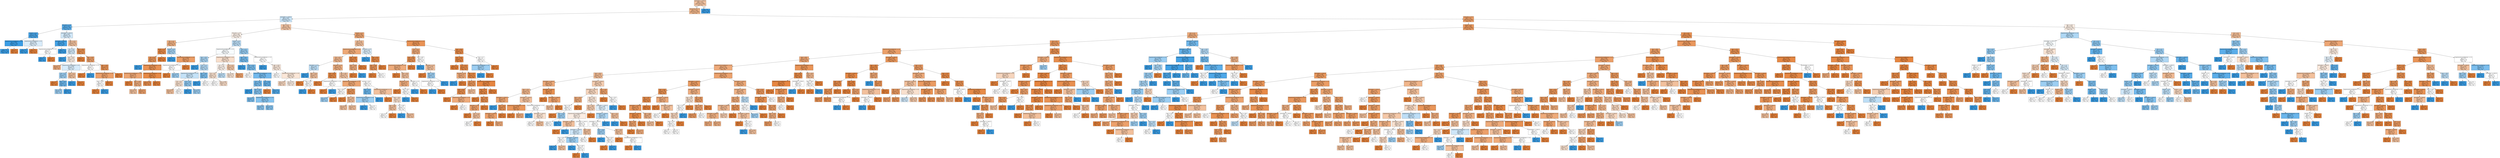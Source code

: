digraph Tree {
node [shape=box, style="filled", color="black", fontname="helvetica"] ;
edge [fontname="helvetica"] ;
0 [label="JoiningYear <= 2017.5\ngini = 0.45\nsamples = 3396\nvalue = [2237, 1159]\nclass = No", fillcolor="#f2c2a0"] ;
1 [label="PaymentTier <= 2.5\ngini = 0.409\nsamples = 3134\nvalue = [2237, 897]\nclass = No", fillcolor="#efb488"] ;
0 -> 1 [labeldistance=2.5, labelangle=45, headlabel="True"] ;
2 [label="JoiningYear <= 2016.5\ngini = 0.487\nsamples = 711\nvalue = [299, 412]\nclass = Yes", fillcolor="#c9e4f8"] ;
1 -> 2 ;
3 [label="Education <= 0.5\ngini = 0.226\nsamples = 315\nvalue = [41, 274]\nclass = Yes", fillcolor="#57ace9"] ;
2 -> 3 ;
4 [label="Gender <= 0.5\ngini = 0.128\nsamples = 262\nvalue = [18, 244]\nclass = Yes", fillcolor="#48a4e7"] ;
3 -> 4 ;
5 [label="ExperienceInCurrentDomain <= 6.0\ngini = 0.009\nsamples = 224\nvalue = [1, 223]\nclass = Yes", fillcolor="#3a9de5"] ;
4 -> 5 ;
6 [label="gini = 0.0\nsamples = 223\nvalue = [0, 223]\nclass = Yes", fillcolor="#399de5"] ;
5 -> 6 ;
7 [label="gini = 0.0\nsamples = 1\nvalue = [1, 0]\nclass = No", fillcolor="#e58139"] ;
5 -> 7 ;
8 [label="ExperienceInCurrentDomain <= 3.5\ngini = 0.494\nsamples = 38\nvalue = [17, 21]\nclass = Yes", fillcolor="#d9ecfa"] ;
4 -> 8 ;
9 [label="gini = 0.0\nsamples = 21\nvalue = [0, 21]\nclass = Yes", fillcolor="#399de5"] ;
8 -> 9 ;
10 [label="gini = 0.0\nsamples = 17\nvalue = [17, 0]\nclass = No", fillcolor="#e58139"] ;
8 -> 10 ;
11 [label="JoiningYear <= 2013.5\ngini = 0.491\nsamples = 53\nvalue = [23, 30]\nclass = Yes", fillcolor="#d1e8f9"] ;
3 -> 11 ;
12 [label="JoiningYear <= 2012.5\ngini = 0.095\nsamples = 20\nvalue = [1, 19]\nclass = Yes", fillcolor="#43a2e6"] ;
11 -> 12 ;
13 [label="ExperienceInCurrentDomain <= 3.5\ngini = 0.5\nsamples = 2\nvalue = [1, 1]\nclass = No", fillcolor="#ffffff"] ;
12 -> 13 ;
14 [label="gini = 0.0\nsamples = 1\nvalue = [0, 1]\nclass = Yes", fillcolor="#399de5"] ;
13 -> 14 ;
15 [label="gini = 0.0\nsamples = 1\nvalue = [1, 0]\nclass = No", fillcolor="#e58139"] ;
13 -> 15 ;
16 [label="gini = 0.0\nsamples = 18\nvalue = [0, 18]\nclass = Yes", fillcolor="#399de5"] ;
12 -> 16 ;
17 [label="Age <= 27.5\ngini = 0.444\nsamples = 33\nvalue = [22, 11]\nclass = No", fillcolor="#f2c09c"] ;
11 -> 17 ;
18 [label="City <= 0.5\ngini = 0.492\nsamples = 16\nvalue = [7, 9]\nclass = Yes", fillcolor="#d3e9f9"] ;
17 -> 18 ;
19 [label="gini = 0.0\nsamples = 3\nvalue = [0, 3]\nclass = Yes", fillcolor="#399de5"] ;
18 -> 19 ;
20 [label="Age <= 24.5\ngini = 0.497\nsamples = 13\nvalue = [7, 6]\nclass = No", fillcolor="#fbede3"] ;
18 -> 20 ;
21 [label="gini = 0.375\nsamples = 4\nvalue = [3, 1]\nclass = No", fillcolor="#eeab7b"] ;
20 -> 21 ;
22 [label="ExperienceInCurrentDomain <= 4.5\ngini = 0.494\nsamples = 9\nvalue = [4, 5]\nclass = Yes", fillcolor="#d7ebfa"] ;
20 -> 22 ;
23 [label="City <= 1.5\ngini = 0.444\nsamples = 6\nvalue = [2, 4]\nclass = Yes", fillcolor="#9ccef2"] ;
22 -> 23 ;
24 [label="gini = 0.0\nsamples = 1\nvalue = [1, 0]\nclass = No", fillcolor="#e58139"] ;
23 -> 24 ;
25 [label="Age <= 25.5\ngini = 0.32\nsamples = 5\nvalue = [1, 4]\nclass = Yes", fillcolor="#6ab6ec"] ;
23 -> 25 ;
26 [label="gini = 0.444\nsamples = 3\nvalue = [1, 2]\nclass = Yes", fillcolor="#9ccef2"] ;
25 -> 26 ;
27 [label="gini = 0.0\nsamples = 2\nvalue = [0, 2]\nclass = Yes", fillcolor="#399de5"] ;
25 -> 27 ;
28 [label="City <= 1.5\ngini = 0.444\nsamples = 3\nvalue = [2, 1]\nclass = No", fillcolor="#f2c09c"] ;
22 -> 28 ;
29 [label="gini = 0.0\nsamples = 1\nvalue = [0, 1]\nclass = Yes", fillcolor="#399de5"] ;
28 -> 29 ;
30 [label="gini = 0.0\nsamples = 2\nvalue = [2, 0]\nclass = No", fillcolor="#e58139"] ;
28 -> 30 ;
31 [label="Age <= 29.5\ngini = 0.208\nsamples = 17\nvalue = [15, 2]\nclass = No", fillcolor="#e89253"] ;
17 -> 31 ;
32 [label="gini = 0.0\nsamples = 7\nvalue = [7, 0]\nclass = No", fillcolor="#e58139"] ;
31 -> 32 ;
33 [label="Age <= 30.5\ngini = 0.32\nsamples = 10\nvalue = [8, 2]\nclass = No", fillcolor="#eca06a"] ;
31 -> 33 ;
34 [label="ExperienceInCurrentDomain <= 1.5\ngini = 0.5\nsamples = 2\nvalue = [1, 1]\nclass = No", fillcolor="#ffffff"] ;
33 -> 34 ;
35 [label="gini = 0.0\nsamples = 1\nvalue = [1, 0]\nclass = No", fillcolor="#e58139"] ;
34 -> 35 ;
36 [label="gini = 0.0\nsamples = 1\nvalue = [0, 1]\nclass = Yes", fillcolor="#399de5"] ;
34 -> 36 ;
37 [label="Age <= 33.5\ngini = 0.219\nsamples = 8\nvalue = [7, 1]\nclass = No", fillcolor="#e99355"] ;
33 -> 37 ;
38 [label="ExperienceInCurrentDomain <= 3.0\ngini = 0.32\nsamples = 5\nvalue = [4, 1]\nclass = No", fillcolor="#eca06a"] ;
37 -> 38 ;
39 [label="Age <= 32.0\ngini = 0.5\nsamples = 2\nvalue = [1, 1]\nclass = No", fillcolor="#ffffff"] ;
38 -> 39 ;
40 [label="gini = 0.0\nsamples = 1\nvalue = [1, 0]\nclass = No", fillcolor="#e58139"] ;
39 -> 40 ;
41 [label="gini = 0.0\nsamples = 1\nvalue = [0, 1]\nclass = Yes", fillcolor="#399de5"] ;
39 -> 41 ;
42 [label="gini = 0.0\nsamples = 3\nvalue = [3, 0]\nclass = No", fillcolor="#e58139"] ;
38 -> 42 ;
43 [label="gini = 0.0\nsamples = 3\nvalue = [3, 0]\nclass = No", fillcolor="#e58139"] ;
37 -> 43 ;
44 [label="Age <= 27.5\ngini = 0.454\nsamples = 396\nvalue = [258, 138]\nclass = No", fillcolor="#f3c4a3"] ;
2 -> 44 ;
45 [label="Education <= 0.5\ngini = 0.498\nsamples = 200\nvalue = [106, 94]\nclass = No", fillcolor="#fcf1e9"] ;
44 -> 45 ;
46 [label="City <= 1.5\ngini = 0.39\nsamples = 79\nvalue = [58, 21]\nclass = No", fillcolor="#eeaf81"] ;
45 -> 46 ;
47 [label="Gender <= 0.5\ngini = 0.14\nsamples = 53\nvalue = [49, 4]\nclass = No", fillcolor="#e78b49"] ;
46 -> 47 ;
48 [label="City <= 0.5\ngini = 0.252\nsamples = 27\nvalue = [23, 4]\nclass = No", fillcolor="#ea975b"] ;
47 -> 48 ;
49 [label="gini = 0.0\nsamples = 1\nvalue = [0, 1]\nclass = Yes", fillcolor="#399de5"] ;
48 -> 49 ;
50 [label="ExperienceInCurrentDomain <= 3.5\ngini = 0.204\nsamples = 26\nvalue = [23, 3]\nclass = No", fillcolor="#e89153"] ;
48 -> 50 ;
51 [label="ExperienceInCurrentDomain <= 1.0\ngini = 0.346\nsamples = 9\nvalue = [7, 2]\nclass = No", fillcolor="#eca572"] ;
50 -> 51 ;
52 [label="gini = 0.0\nsamples = 1\nvalue = [1, 0]\nclass = No", fillcolor="#e58139"] ;
51 -> 52 ;
53 [label="Age <= 24.5\ngini = 0.375\nsamples = 8\nvalue = [6, 2]\nclass = No", fillcolor="#eeab7b"] ;
51 -> 53 ;
54 [label="gini = 0.444\nsamples = 3\nvalue = [2, 1]\nclass = No", fillcolor="#f2c09c"] ;
53 -> 54 ;
55 [label="gini = 0.32\nsamples = 5\nvalue = [4, 1]\nclass = No", fillcolor="#eca06a"] ;
53 -> 55 ;
56 [label="ExperienceInCurrentDomain <= 4.5\ngini = 0.111\nsamples = 17\nvalue = [16, 1]\nclass = No", fillcolor="#e78945"] ;
50 -> 56 ;
57 [label="gini = 0.165\nsamples = 11\nvalue = [10, 1]\nclass = No", fillcolor="#e88e4d"] ;
56 -> 57 ;
58 [label="gini = 0.0\nsamples = 6\nvalue = [6, 0]\nclass = No", fillcolor="#e58139"] ;
56 -> 58 ;
59 [label="gini = 0.0\nsamples = 26\nvalue = [26, 0]\nclass = No", fillcolor="#e58139"] ;
47 -> 59 ;
60 [label="Gender <= 0.5\ngini = 0.453\nsamples = 26\nvalue = [9, 17]\nclass = Yes", fillcolor="#a2d1f3"] ;
46 -> 60 ;
61 [label="gini = 0.0\nsamples = 15\nvalue = [0, 15]\nclass = Yes", fillcolor="#399de5"] ;
60 -> 61 ;
62 [label="ExperienceInCurrentDomain <= 2.5\ngini = 0.298\nsamples = 11\nvalue = [9, 2]\nclass = No", fillcolor="#eb9d65"] ;
60 -> 62 ;
63 [label="ExperienceInCurrentDomain <= 1.0\ngini = 0.5\nsamples = 4\nvalue = [2, 2]\nclass = No", fillcolor="#ffffff"] ;
62 -> 63 ;
64 [label="gini = 0.0\nsamples = 1\nvalue = [1, 0]\nclass = No", fillcolor="#e58139"] ;
63 -> 64 ;
65 [label="gini = 0.444\nsamples = 3\nvalue = [1, 2]\nclass = Yes", fillcolor="#9ccef2"] ;
63 -> 65 ;
66 [label="gini = 0.0\nsamples = 7\nvalue = [7, 0]\nclass = No", fillcolor="#e58139"] ;
62 -> 66 ;
67 [label="Gender <= 0.5\ngini = 0.479\nsamples = 121\nvalue = [48, 73]\nclass = Yes", fillcolor="#bbddf6"] ;
45 -> 67 ;
68 [label="ExperienceInCurrentDomain <= 3.5\ngini = 0.5\nsamples = 55\nvalue = [27, 28]\nclass = Yes", fillcolor="#f8fcfe"] ;
67 -> 68 ;
69 [label="Age <= 23.5\ngini = 0.463\nsamples = 22\nvalue = [8, 14]\nclass = Yes", fillcolor="#aad5f4"] ;
68 -> 69 ;
70 [label="gini = 0.0\nsamples = 1\nvalue = [0, 1]\nclass = Yes", fillcolor="#399de5"] ;
69 -> 70 ;
71 [label="City <= 1.5\ngini = 0.472\nsamples = 21\nvalue = [8, 13]\nclass = Yes", fillcolor="#b3d9f5"] ;
69 -> 71 ;
72 [label="ExperienceInCurrentDomain <= 2.5\ngini = 0.484\nsamples = 17\nvalue = [7, 10]\nclass = Yes", fillcolor="#c4e2f7"] ;
71 -> 72 ;
73 [label="City <= 0.5\ngini = 0.49\nsamples = 7\nvalue = [4, 3]\nclass = No", fillcolor="#f8e0ce"] ;
72 -> 73 ;
74 [label="gini = 0.444\nsamples = 3\nvalue = [2, 1]\nclass = No", fillcolor="#f2c09c"] ;
73 -> 74 ;
75 [label="gini = 0.5\nsamples = 4\nvalue = [2, 2]\nclass = No", fillcolor="#ffffff"] ;
73 -> 75 ;
76 [label="City <= 0.5\ngini = 0.42\nsamples = 10\nvalue = [3, 7]\nclass = Yes", fillcolor="#8ec7f0"] ;
72 -> 76 ;
77 [label="gini = 0.0\nsamples = 1\nvalue = [0, 1]\nclass = Yes", fillcolor="#399de5"] ;
76 -> 77 ;
78 [label="gini = 0.444\nsamples = 9\nvalue = [3, 6]\nclass = Yes", fillcolor="#9ccef2"] ;
76 -> 78 ;
79 [label="Age <= 24.5\ngini = 0.375\nsamples = 4\nvalue = [1, 3]\nclass = Yes", fillcolor="#7bbeee"] ;
71 -> 79 ;
80 [label="gini = 0.0\nsamples = 2\nvalue = [0, 2]\nclass = Yes", fillcolor="#399de5"] ;
79 -> 80 ;
81 [label="gini = 0.5\nsamples = 2\nvalue = [1, 1]\nclass = No", fillcolor="#ffffff"] ;
79 -> 81 ;
82 [label="ExperienceInCurrentDomain <= 4.5\ngini = 0.489\nsamples = 33\nvalue = [19, 14]\nclass = No", fillcolor="#f8decb"] ;
68 -> 82 ;
83 [label="City <= 1.5\ngini = 0.499\nsamples = 19\nvalue = [10, 9]\nclass = No", fillcolor="#fcf2eb"] ;
82 -> 83 ;
84 [label="City <= 0.5\ngini = 0.49\nsamples = 14\nvalue = [8, 6]\nclass = No", fillcolor="#f8e0ce"] ;
83 -> 84 ;
85 [label="gini = 0.5\nsamples = 2\nvalue = [1, 1]\nclass = No", fillcolor="#ffffff"] ;
84 -> 85 ;
86 [label="gini = 0.486\nsamples = 12\nvalue = [7, 5]\nclass = No", fillcolor="#f8dbc6"] ;
84 -> 86 ;
87 [label="gini = 0.48\nsamples = 5\nvalue = [2, 3]\nclass = Yes", fillcolor="#bddef6"] ;
83 -> 87 ;
88 [label="City <= 1.5\ngini = 0.459\nsamples = 14\nvalue = [9, 5]\nclass = No", fillcolor="#f3c7a7"] ;
82 -> 88 ;
89 [label="gini = 0.494\nsamples = 9\nvalue = [5, 4]\nclass = No", fillcolor="#fae6d7"] ;
88 -> 89 ;
90 [label="gini = 0.32\nsamples = 5\nvalue = [4, 1]\nclass = No", fillcolor="#eca06a"] ;
88 -> 90 ;
91 [label="City <= 1.5\ngini = 0.434\nsamples = 66\nvalue = [21, 45]\nclass = Yes", fillcolor="#95cbf1"] ;
67 -> 91 ;
92 [label="Age <= 22.5\ngini = 0.351\nsamples = 44\nvalue = [10, 34]\nclass = Yes", fillcolor="#73baed"] ;
91 -> 92 ;
93 [label="gini = 0.0\nsamples = 2\nvalue = [0, 2]\nclass = Yes", fillcolor="#399de5"] ;
92 -> 93 ;
94 [label="Age <= 23.5\ngini = 0.363\nsamples = 42\nvalue = [10, 32]\nclass = Yes", fillcolor="#77bced"] ;
92 -> 94 ;
95 [label="gini = 0.5\nsamples = 2\nvalue = [1, 1]\nclass = No", fillcolor="#ffffff"] ;
94 -> 95 ;
96 [label="ExperienceInCurrentDomain <= 4.5\ngini = 0.349\nsamples = 40\nvalue = [9, 31]\nclass = Yes", fillcolor="#72b9ed"] ;
94 -> 96 ;
97 [label="City <= 0.5\ngini = 0.366\nsamples = 29\nvalue = [7, 22]\nclass = Yes", fillcolor="#78bced"] ;
96 -> 97 ;
98 [label="gini = 0.0\nsamples = 3\nvalue = [0, 3]\nclass = Yes", fillcolor="#399de5"] ;
97 -> 98 ;
99 [label="Age <= 24.5\ngini = 0.393\nsamples = 26\nvalue = [7, 19]\nclass = Yes", fillcolor="#82c1ef"] ;
97 -> 99 ;
100 [label="gini = 0.375\nsamples = 8\nvalue = [2, 6]\nclass = Yes", fillcolor="#7bbeee"] ;
99 -> 100 ;
101 [label="ExperienceInCurrentDomain <= 3.5\ngini = 0.401\nsamples = 18\nvalue = [5, 13]\nclass = Yes", fillcolor="#85c3ef"] ;
99 -> 101 ;
102 [label="gini = 0.408\nsamples = 7\nvalue = [2, 5]\nclass = Yes", fillcolor="#88c4ef"] ;
101 -> 102 ;
103 [label="gini = 0.397\nsamples = 11\nvalue = [3, 8]\nclass = Yes", fillcolor="#83c2ef"] ;
101 -> 103 ;
104 [label="City <= 0.5\ngini = 0.298\nsamples = 11\nvalue = [2, 9]\nclass = Yes", fillcolor="#65b3eb"] ;
96 -> 104 ;
105 [label="gini = 0.0\nsamples = 1\nvalue = [1, 0]\nclass = No", fillcolor="#e58139"] ;
104 -> 105 ;
106 [label="gini = 0.18\nsamples = 10\nvalue = [1, 9]\nclass = Yes", fillcolor="#4fa8e8"] ;
104 -> 106 ;
107 [label="ExperienceInCurrentDomain <= 2.5\ngini = 0.5\nsamples = 22\nvalue = [11, 11]\nclass = No", fillcolor="#ffffff"] ;
91 -> 107 ;
108 [label="gini = 0.0\nsamples = 2\nvalue = [0, 2]\nclass = Yes", fillcolor="#399de5"] ;
107 -> 108 ;
109 [label="Age <= 25.5\ngini = 0.495\nsamples = 20\nvalue = [11, 9]\nclass = No", fillcolor="#fae8db"] ;
107 -> 109 ;
110 [label="gini = 0.5\nsamples = 2\nvalue = [1, 1]\nclass = No", fillcolor="#ffffff"] ;
109 -> 110 ;
111 [label="ExperienceInCurrentDomain <= 4.5\ngini = 0.494\nsamples = 18\nvalue = [10, 8]\nclass = No", fillcolor="#fae6d7"] ;
109 -> 111 ;
112 [label="gini = 0.48\nsamples = 5\nvalue = [3, 2]\nclass = No", fillcolor="#f6d5bd"] ;
111 -> 112 ;
113 [label="gini = 0.497\nsamples = 13\nvalue = [7, 6]\nclass = No", fillcolor="#fbede3"] ;
111 -> 113 ;
114 [label="Gender <= 0.5\ngini = 0.348\nsamples = 196\nvalue = [152, 44]\nclass = No", fillcolor="#eda572"] ;
44 -> 114 ;
115 [label="City <= 1.5\ngini = 0.442\nsamples = 97\nvalue = [65, 32]\nclass = No", fillcolor="#f2bf9a"] ;
114 -> 115 ;
116 [label="ExperienceInCurrentDomain <= 2.5\ngini = 0.36\nsamples = 68\nvalue = [52, 16]\nclass = No", fillcolor="#eda876"] ;
115 -> 116 ;
117 [label="City <= 0.5\ngini = 0.42\nsamples = 50\nvalue = [35, 15]\nclass = No", fillcolor="#f0b78e"] ;
116 -> 117 ;
118 [label="Education <= 0.5\ngini = 0.48\nsamples = 5\nvalue = [2, 3]\nclass = Yes", fillcolor="#bddef6"] ;
117 -> 118 ;
119 [label="gini = 0.0\nsamples = 2\nvalue = [0, 2]\nclass = Yes", fillcolor="#399de5"] ;
118 -> 119 ;
120 [label="Age <= 37.0\ngini = 0.444\nsamples = 3\nvalue = [2, 1]\nclass = No", fillcolor="#f2c09c"] ;
118 -> 120 ;
121 [label="gini = 0.0\nsamples = 1\nvalue = [1, 0]\nclass = No", fillcolor="#e58139"] ;
120 -> 121 ;
122 [label="Age <= 39.5\ngini = 0.5\nsamples = 2\nvalue = [1, 1]\nclass = No", fillcolor="#ffffff"] ;
120 -> 122 ;
123 [label="gini = 0.0\nsamples = 1\nvalue = [0, 1]\nclass = Yes", fillcolor="#399de5"] ;
122 -> 123 ;
124 [label="gini = 0.0\nsamples = 1\nvalue = [1, 0]\nclass = No", fillcolor="#e58139"] ;
122 -> 124 ;
125 [label="Education <= 0.5\ngini = 0.391\nsamples = 45\nvalue = [33, 12]\nclass = No", fillcolor="#eeaf81"] ;
117 -> 125 ;
126 [label="Age <= 40.0\ngini = 0.142\nsamples = 13\nvalue = [12, 1]\nclass = No", fillcolor="#e78c49"] ;
125 -> 126 ;
127 [label="gini = 0.0\nsamples = 11\nvalue = [11, 0]\nclass = No", fillcolor="#e58139"] ;
126 -> 127 ;
128 [label="ExperienceInCurrentDomain <= 1.0\ngini = 0.5\nsamples = 2\nvalue = [1, 1]\nclass = No", fillcolor="#ffffff"] ;
126 -> 128 ;
129 [label="gini = 0.0\nsamples = 1\nvalue = [1, 0]\nclass = No", fillcolor="#e58139"] ;
128 -> 129 ;
130 [label="gini = 0.0\nsamples = 1\nvalue = [0, 1]\nclass = Yes", fillcolor="#399de5"] ;
128 -> 130 ;
131 [label="Age <= 30.5\ngini = 0.451\nsamples = 32\nvalue = [21, 11]\nclass = No", fillcolor="#f3c3a1"] ;
125 -> 131 ;
132 [label="ExperienceInCurrentDomain <= 1.5\ngini = 0.346\nsamples = 18\nvalue = [14, 4]\nclass = No", fillcolor="#eca572"] ;
131 -> 132 ;
133 [label="Age <= 29.0\ngini = 0.5\nsamples = 4\nvalue = [2, 2]\nclass = No", fillcolor="#ffffff"] ;
132 -> 133 ;
134 [label="gini = 0.444\nsamples = 3\nvalue = [1, 2]\nclass = Yes", fillcolor="#9ccef2"] ;
133 -> 134 ;
135 [label="gini = 0.0\nsamples = 1\nvalue = [1, 0]\nclass = No", fillcolor="#e58139"] ;
133 -> 135 ;
136 [label="Age <= 28.5\ngini = 0.245\nsamples = 14\nvalue = [12, 2]\nclass = No", fillcolor="#e9965a"] ;
132 -> 136 ;
137 [label="gini = 0.0\nsamples = 8\nvalue = [8, 0]\nclass = No", fillcolor="#e58139"] ;
136 -> 137 ;
138 [label="Age <= 29.5\ngini = 0.444\nsamples = 6\nvalue = [4, 2]\nclass = No", fillcolor="#f2c09c"] ;
136 -> 138 ;
139 [label="gini = 0.444\nsamples = 3\nvalue = [2, 1]\nclass = No", fillcolor="#f2c09c"] ;
138 -> 139 ;
140 [label="gini = 0.444\nsamples = 3\nvalue = [2, 1]\nclass = No", fillcolor="#f2c09c"] ;
138 -> 140 ;
141 [label="Age <= 34.5\ngini = 0.5\nsamples = 14\nvalue = [7, 7]\nclass = No", fillcolor="#ffffff"] ;
131 -> 141 ;
142 [label="Age <= 32.5\ngini = 0.32\nsamples = 5\nvalue = [1, 4]\nclass = Yes", fillcolor="#6ab6ec"] ;
141 -> 142 ;
143 [label="ExperienceInCurrentDomain <= 1.0\ngini = 0.444\nsamples = 3\nvalue = [1, 2]\nclass = Yes", fillcolor="#9ccef2"] ;
142 -> 143 ;
144 [label="gini = 0.0\nsamples = 1\nvalue = [0, 1]\nclass = Yes", fillcolor="#399de5"] ;
143 -> 144 ;
145 [label="gini = 0.5\nsamples = 2\nvalue = [1, 1]\nclass = No", fillcolor="#ffffff"] ;
143 -> 145 ;
146 [label="gini = 0.0\nsamples = 2\nvalue = [0, 2]\nclass = Yes", fillcolor="#399de5"] ;
142 -> 146 ;
147 [label="ExperienceInCurrentDomain <= 1.5\ngini = 0.444\nsamples = 9\nvalue = [6, 3]\nclass = No", fillcolor="#f2c09c"] ;
141 -> 147 ;
148 [label="gini = 0.0\nsamples = 2\nvalue = [2, 0]\nclass = No", fillcolor="#e58139"] ;
147 -> 148 ;
149 [label="Age <= 38.0\ngini = 0.49\nsamples = 7\nvalue = [4, 3]\nclass = No", fillcolor="#f8e0ce"] ;
147 -> 149 ;
150 [label="Age <= 36.0\ngini = 0.444\nsamples = 3\nvalue = [2, 1]\nclass = No", fillcolor="#f2c09c"] ;
149 -> 150 ;
151 [label="gini = 0.5\nsamples = 2\nvalue = [1, 1]\nclass = No", fillcolor="#ffffff"] ;
150 -> 151 ;
152 [label="gini = 0.0\nsamples = 1\nvalue = [1, 0]\nclass = No", fillcolor="#e58139"] ;
150 -> 152 ;
153 [label="Age <= 39.5\ngini = 0.5\nsamples = 4\nvalue = [2, 2]\nclass = No", fillcolor="#ffffff"] ;
149 -> 153 ;
154 [label="gini = 0.0\nsamples = 1\nvalue = [0, 1]\nclass = Yes", fillcolor="#399de5"] ;
153 -> 154 ;
155 [label="gini = 0.444\nsamples = 3\nvalue = [2, 1]\nclass = No", fillcolor="#f2c09c"] ;
153 -> 155 ;
156 [label="Age <= 33.0\ngini = 0.105\nsamples = 18\nvalue = [17, 1]\nclass = No", fillcolor="#e78845"] ;
116 -> 156 ;
157 [label="Age <= 30.0\ngini = 0.375\nsamples = 4\nvalue = [3, 1]\nclass = No", fillcolor="#eeab7b"] ;
156 -> 157 ;
158 [label="gini = 0.0\nsamples = 3\nvalue = [3, 0]\nclass = No", fillcolor="#e58139"] ;
157 -> 158 ;
159 [label="gini = 0.0\nsamples = 1\nvalue = [0, 1]\nclass = Yes", fillcolor="#399de5"] ;
157 -> 159 ;
160 [label="gini = 0.0\nsamples = 14\nvalue = [14, 0]\nclass = No", fillcolor="#e58139"] ;
156 -> 160 ;
161 [label="Education <= 0.5\ngini = 0.495\nsamples = 29\nvalue = [13, 16]\nclass = Yes", fillcolor="#daedfa"] ;
115 -> 161 ;
162 [label="gini = 0.0\nsamples = 15\nvalue = [0, 15]\nclass = Yes", fillcolor="#399de5"] ;
161 -> 162 ;
163 [label="Age <= 30.5\ngini = 0.133\nsamples = 14\nvalue = [13, 1]\nclass = No", fillcolor="#e78b48"] ;
161 -> 163 ;
164 [label="Age <= 29.5\ngini = 0.245\nsamples = 7\nvalue = [6, 1]\nclass = No", fillcolor="#e9965a"] ;
163 -> 164 ;
165 [label="gini = 0.0\nsamples = 5\nvalue = [5, 0]\nclass = No", fillcolor="#e58139"] ;
164 -> 165 ;
166 [label="gini = 0.5\nsamples = 2\nvalue = [1, 1]\nclass = No", fillcolor="#ffffff"] ;
164 -> 166 ;
167 [label="gini = 0.0\nsamples = 7\nvalue = [7, 0]\nclass = No", fillcolor="#e58139"] ;
163 -> 167 ;
168 [label="ExperienceInCurrentDomain <= 1.5\ngini = 0.213\nsamples = 99\nvalue = [87, 12]\nclass = No", fillcolor="#e99254"] ;
114 -> 168 ;
169 [label="City <= 1.5\ngini = 0.365\nsamples = 25\nvalue = [19, 6]\nclass = No", fillcolor="#eda978"] ;
168 -> 169 ;
170 [label="Age <= 30.5\ngini = 0.208\nsamples = 17\nvalue = [15, 2]\nclass = No", fillcolor="#e89253"] ;
169 -> 170 ;
171 [label="ExperienceInCurrentDomain <= 0.5\ngini = 0.375\nsamples = 8\nvalue = [6, 2]\nclass = No", fillcolor="#eeab7b"] ;
170 -> 171 ;
172 [label="gini = 0.0\nsamples = 2\nvalue = [2, 0]\nclass = No", fillcolor="#e58139"] ;
171 -> 172 ;
173 [label="Age <= 29.5\ngini = 0.444\nsamples = 6\nvalue = [4, 2]\nclass = No", fillcolor="#f2c09c"] ;
171 -> 173 ;
174 [label="Education <= 0.5\ngini = 0.375\nsamples = 4\nvalue = [3, 1]\nclass = No", fillcolor="#eeab7b"] ;
173 -> 174 ;
175 [label="gini = 0.0\nsamples = 2\nvalue = [2, 0]\nclass = No", fillcolor="#e58139"] ;
174 -> 175 ;
176 [label="Age <= 28.5\ngini = 0.5\nsamples = 2\nvalue = [1, 1]\nclass = No", fillcolor="#ffffff"] ;
174 -> 176 ;
177 [label="gini = 0.0\nsamples = 1\nvalue = [0, 1]\nclass = Yes", fillcolor="#399de5"] ;
176 -> 177 ;
178 [label="gini = 0.0\nsamples = 1\nvalue = [1, 0]\nclass = No", fillcolor="#e58139"] ;
176 -> 178 ;
179 [label="Education <= 0.5\ngini = 0.5\nsamples = 2\nvalue = [1, 1]\nclass = No", fillcolor="#ffffff"] ;
173 -> 179 ;
180 [label="gini = 0.0\nsamples = 1\nvalue = [0, 1]\nclass = Yes", fillcolor="#399de5"] ;
179 -> 180 ;
181 [label="gini = 0.0\nsamples = 1\nvalue = [1, 0]\nclass = No", fillcolor="#e58139"] ;
179 -> 181 ;
182 [label="gini = 0.0\nsamples = 9\nvalue = [9, 0]\nclass = No", fillcolor="#e58139"] ;
170 -> 182 ;
183 [label="Age <= 28.5\ngini = 0.5\nsamples = 8\nvalue = [4, 4]\nclass = No", fillcolor="#ffffff"] ;
169 -> 183 ;
184 [label="gini = 0.0\nsamples = 2\nvalue = [0, 2]\nclass = Yes", fillcolor="#399de5"] ;
183 -> 184 ;
185 [label="Education <= 0.5\ngini = 0.444\nsamples = 6\nvalue = [4, 2]\nclass = No", fillcolor="#f2c09c"] ;
183 -> 185 ;
186 [label="gini = 0.0\nsamples = 3\nvalue = [3, 0]\nclass = No", fillcolor="#e58139"] ;
185 -> 186 ;
187 [label="Age <= 32.5\ngini = 0.444\nsamples = 3\nvalue = [1, 2]\nclass = Yes", fillcolor="#9ccef2"] ;
185 -> 187 ;
188 [label="ExperienceInCurrentDomain <= 0.5\ngini = 0.5\nsamples = 2\nvalue = [1, 1]\nclass = No", fillcolor="#ffffff"] ;
187 -> 188 ;
189 [label="gini = 0.0\nsamples = 1\nvalue = [0, 1]\nclass = Yes", fillcolor="#399de5"] ;
188 -> 189 ;
190 [label="gini = 0.0\nsamples = 1\nvalue = [1, 0]\nclass = No", fillcolor="#e58139"] ;
188 -> 190 ;
191 [label="gini = 0.0\nsamples = 1\nvalue = [0, 1]\nclass = Yes", fillcolor="#399de5"] ;
187 -> 191 ;
192 [label="Age <= 40.5\ngini = 0.149\nsamples = 74\nvalue = [68, 6]\nclass = No", fillcolor="#e78c4a"] ;
168 -> 192 ;
193 [label="Age <= 29.5\ngini = 0.108\nsamples = 70\nvalue = [66, 4]\nclass = No", fillcolor="#e78945"] ;
192 -> 193 ;
194 [label="gini = 0.0\nsamples = 19\nvalue = [19, 0]\nclass = No", fillcolor="#e58139"] ;
193 -> 194 ;
195 [label="City <= 0.5\ngini = 0.145\nsamples = 51\nvalue = [47, 4]\nclass = No", fillcolor="#e78c4a"] ;
193 -> 195 ;
196 [label="Education <= 0.5\ngini = 0.375\nsamples = 4\nvalue = [3, 1]\nclass = No", fillcolor="#eeab7b"] ;
195 -> 196 ;
197 [label="gini = 0.0\nsamples = 1\nvalue = [0, 1]\nclass = Yes", fillcolor="#399de5"] ;
196 -> 197 ;
198 [label="gini = 0.0\nsamples = 3\nvalue = [3, 0]\nclass = No", fillcolor="#e58139"] ;
196 -> 198 ;
199 [label="Age <= 31.5\ngini = 0.12\nsamples = 47\nvalue = [44, 3]\nclass = No", fillcolor="#e78a46"] ;
195 -> 199 ;
200 [label="City <= 1.5\ngini = 0.245\nsamples = 14\nvalue = [12, 2]\nclass = No", fillcolor="#e9965a"] ;
199 -> 200 ;
201 [label="Age <= 30.5\ngini = 0.165\nsamples = 11\nvalue = [10, 1]\nclass = No", fillcolor="#e88e4d"] ;
200 -> 201 ;
202 [label="gini = 0.0\nsamples = 7\nvalue = [7, 0]\nclass = No", fillcolor="#e58139"] ;
201 -> 202 ;
203 [label="ExperienceInCurrentDomain <= 3.5\ngini = 0.375\nsamples = 4\nvalue = [3, 1]\nclass = No", fillcolor="#eeab7b"] ;
201 -> 203 ;
204 [label="gini = 0.0\nsamples = 2\nvalue = [2, 0]\nclass = No", fillcolor="#e58139"] ;
203 -> 204 ;
205 [label="gini = 0.5\nsamples = 2\nvalue = [1, 1]\nclass = No", fillcolor="#ffffff"] ;
203 -> 205 ;
206 [label="gini = 0.444\nsamples = 3\nvalue = [2, 1]\nclass = No", fillcolor="#f2c09c"] ;
200 -> 206 ;
207 [label="ExperienceInCurrentDomain <= 2.5\ngini = 0.059\nsamples = 33\nvalue = [32, 1]\nclass = No", fillcolor="#e6853f"] ;
199 -> 207 ;
208 [label="Age <= 35.5\ngini = 0.1\nsamples = 19\nvalue = [18, 1]\nclass = No", fillcolor="#e68844"] ;
207 -> 208 ;
209 [label="gini = 0.0\nsamples = 9\nvalue = [9, 0]\nclass = No", fillcolor="#e58139"] ;
208 -> 209 ;
210 [label="Age <= 36.5\ngini = 0.18\nsamples = 10\nvalue = [9, 1]\nclass = No", fillcolor="#e88f4f"] ;
208 -> 210 ;
211 [label="Education <= 0.5\ngini = 0.32\nsamples = 5\nvalue = [4, 1]\nclass = No", fillcolor="#eca06a"] ;
210 -> 211 ;
212 [label="gini = 0.0\nsamples = 2\nvalue = [2, 0]\nclass = No", fillcolor="#e58139"] ;
211 -> 212 ;
213 [label="City <= 1.5\ngini = 0.444\nsamples = 3\nvalue = [2, 1]\nclass = No", fillcolor="#f2c09c"] ;
211 -> 213 ;
214 [label="gini = 0.5\nsamples = 2\nvalue = [1, 1]\nclass = No", fillcolor="#ffffff"] ;
213 -> 214 ;
215 [label="gini = 0.0\nsamples = 1\nvalue = [1, 0]\nclass = No", fillcolor="#e58139"] ;
213 -> 215 ;
216 [label="gini = 0.0\nsamples = 5\nvalue = [5, 0]\nclass = No", fillcolor="#e58139"] ;
210 -> 216 ;
217 [label="gini = 0.0\nsamples = 14\nvalue = [14, 0]\nclass = No", fillcolor="#e58139"] ;
207 -> 217 ;
218 [label="City <= 1.5\ngini = 0.5\nsamples = 4\nvalue = [2, 2]\nclass = No", fillcolor="#ffffff"] ;
192 -> 218 ;
219 [label="ExperienceInCurrentDomain <= 3.5\ngini = 0.444\nsamples = 3\nvalue = [1, 2]\nclass = Yes", fillcolor="#9ccef2"] ;
218 -> 219 ;
220 [label="gini = 0.0\nsamples = 2\nvalue = [0, 2]\nclass = Yes", fillcolor="#399de5"] ;
219 -> 220 ;
221 [label="gini = 0.0\nsamples = 1\nvalue = [1, 0]\nclass = No", fillcolor="#e58139"] ;
219 -> 221 ;
222 [label="gini = 0.0\nsamples = 1\nvalue = [1, 0]\nclass = No", fillcolor="#e58139"] ;
218 -> 222 ;
223 [label="Education <= 0.5\ngini = 0.32\nsamples = 2423\nvalue = [1938, 485]\nclass = No", fillcolor="#eca16b"] ;
1 -> 223 ;
224 [label="Gender <= 0.5\ngini = 0.268\nsamples = 2099\nvalue = [1764, 335]\nclass = No", fillcolor="#ea995f"] ;
223 -> 224 ;
225 [label="City <= 1.5\ngini = 0.375\nsamples = 691\nvalue = [518, 173]\nclass = No", fillcolor="#eeab7b"] ;
224 -> 225 ;
226 [label="City <= 0.5\ngini = 0.273\nsamples = 594\nvalue = [497, 97]\nclass = No", fillcolor="#ea9a60"] ;
225 -> 226 ;
227 [label="ExperienceInCurrentDomain <= 3.5\ngini = 0.31\nsamples = 406\nvalue = [328, 78]\nclass = No", fillcolor="#eb9f68"] ;
226 -> 227 ;
228 [label="Age <= 36.5\ngini = 0.353\nsamples = 232\nvalue = [179, 53]\nclass = No", fillcolor="#eda674"] ;
227 -> 228 ;
229 [label="ExperienceInCurrentDomain <= 1.5\ngini = 0.372\nsamples = 194\nvalue = [146, 48]\nclass = No", fillcolor="#eeaa7a"] ;
228 -> 229 ;
230 [label="Age <= 28.5\ngini = 0.432\nsamples = 73\nvalue = [50, 23]\nclass = No", fillcolor="#f1bb94"] ;
229 -> 230 ;
231 [label="JoiningYear <= 2014.5\ngini = 0.367\nsamples = 33\nvalue = [25, 8]\nclass = No", fillcolor="#eda978"] ;
230 -> 231 ;
232 [label="Age <= 25.5\ngini = 0.413\nsamples = 24\nvalue = [17, 7]\nclass = No", fillcolor="#f0b58b"] ;
231 -> 232 ;
233 [label="JoiningYear <= 2012.5\ngini = 0.346\nsamples = 9\nvalue = [7, 2]\nclass = No", fillcolor="#eca572"] ;
232 -> 233 ;
234 [label="gini = 0.0\nsamples = 1\nvalue = [0, 1]\nclass = Yes", fillcolor="#399de5"] ;
233 -> 234 ;
235 [label="Age <= 22.5\ngini = 0.219\nsamples = 8\nvalue = [7, 1]\nclass = No", fillcolor="#e99355"] ;
233 -> 235 ;
236 [label="JoiningYear <= 2013.5\ngini = 0.32\nsamples = 5\nvalue = [4, 1]\nclass = No", fillcolor="#eca06a"] ;
235 -> 236 ;
237 [label="gini = 0.0\nsamples = 1\nvalue = [1, 0]\nclass = No", fillcolor="#e58139"] ;
236 -> 237 ;
238 [label="gini = 0.375\nsamples = 4\nvalue = [3, 1]\nclass = No", fillcolor="#eeab7b"] ;
236 -> 238 ;
239 [label="gini = 0.0\nsamples = 3\nvalue = [3, 0]\nclass = No", fillcolor="#e58139"] ;
235 -> 239 ;
240 [label="JoiningYear <= 2012.5\ngini = 0.444\nsamples = 15\nvalue = [10, 5]\nclass = No", fillcolor="#f2c09c"] ;
232 -> 240 ;
241 [label="ExperienceInCurrentDomain <= 0.5\ngini = 0.245\nsamples = 7\nvalue = [6, 1]\nclass = No", fillcolor="#e9965a"] ;
240 -> 241 ;
242 [label="gini = 0.0\nsamples = 3\nvalue = [3, 0]\nclass = No", fillcolor="#e58139"] ;
241 -> 242 ;
243 [label="gini = 0.375\nsamples = 4\nvalue = [3, 1]\nclass = No", fillcolor="#eeab7b"] ;
241 -> 243 ;
244 [label="ExperienceInCurrentDomain <= 0.5\ngini = 0.5\nsamples = 8\nvalue = [4, 4]\nclass = No", fillcolor="#ffffff"] ;
240 -> 244 ;
245 [label="gini = 0.0\nsamples = 1\nvalue = [0, 1]\nclass = Yes", fillcolor="#399de5"] ;
244 -> 245 ;
246 [label="JoiningYear <= 2013.5\ngini = 0.49\nsamples = 7\nvalue = [4, 3]\nclass = No", fillcolor="#f8e0ce"] ;
244 -> 246 ;
247 [label="gini = 0.5\nsamples = 4\nvalue = [2, 2]\nclass = No", fillcolor="#ffffff"] ;
246 -> 247 ;
248 [label="gini = 0.444\nsamples = 3\nvalue = [2, 1]\nclass = No", fillcolor="#f2c09c"] ;
246 -> 248 ;
249 [label="JoiningYear <= 2015.5\ngini = 0.198\nsamples = 9\nvalue = [8, 1]\nclass = No", fillcolor="#e89152"] ;
231 -> 249 ;
250 [label="gini = 0.0\nsamples = 4\nvalue = [4, 0]\nclass = No", fillcolor="#e58139"] ;
249 -> 250 ;
251 [label="JoiningYear <= 2016.5\ngini = 0.32\nsamples = 5\nvalue = [4, 1]\nclass = No", fillcolor="#eca06a"] ;
249 -> 251 ;
252 [label="gini = 0.444\nsamples = 3\nvalue = [2, 1]\nclass = No", fillcolor="#f2c09c"] ;
251 -> 252 ;
253 [label="gini = 0.0\nsamples = 2\nvalue = [2, 0]\nclass = No", fillcolor="#e58139"] ;
251 -> 253 ;
254 [label="JoiningYear <= 2016.5\ngini = 0.469\nsamples = 40\nvalue = [25, 15]\nclass = No", fillcolor="#f5cdb0"] ;
230 -> 254 ;
255 [label="JoiningYear <= 2012.5\ngini = 0.48\nsamples = 35\nvalue = [21, 14]\nclass = No", fillcolor="#f6d5bd"] ;
254 -> 255 ;
256 [label="Age <= 32.5\ngini = 0.375\nsamples = 8\nvalue = [6, 2]\nclass = No", fillcolor="#eeab7b"] ;
255 -> 256 ;
257 [label="Age <= 29.5\ngini = 0.5\nsamples = 4\nvalue = [2, 2]\nclass = No", fillcolor="#ffffff"] ;
256 -> 257 ;
258 [label="gini = 0.0\nsamples = 1\nvalue = [1, 0]\nclass = No", fillcolor="#e58139"] ;
257 -> 258 ;
259 [label="Age <= 31.0\ngini = 0.444\nsamples = 3\nvalue = [1, 2]\nclass = Yes", fillcolor="#9ccef2"] ;
257 -> 259 ;
260 [label="gini = 0.5\nsamples = 2\nvalue = [1, 1]\nclass = No", fillcolor="#ffffff"] ;
259 -> 260 ;
261 [label="gini = 0.0\nsamples = 1\nvalue = [0, 1]\nclass = Yes", fillcolor="#399de5"] ;
259 -> 261 ;
262 [label="gini = 0.0\nsamples = 4\nvalue = [4, 0]\nclass = No", fillcolor="#e58139"] ;
256 -> 262 ;
263 [label="Age <= 32.5\ngini = 0.494\nsamples = 27\nvalue = [15, 12]\nclass = No", fillcolor="#fae6d7"] ;
255 -> 263 ;
264 [label="Age <= 30.5\ngini = 0.469\nsamples = 16\nvalue = [10, 6]\nclass = No", fillcolor="#f5cdb0"] ;
263 -> 264 ;
265 [label="ExperienceInCurrentDomain <= 0.5\ngini = 0.497\nsamples = 13\nvalue = [7, 6]\nclass = No", fillcolor="#fbede3"] ;
264 -> 265 ;
266 [label="JoiningYear <= 2015.5\ngini = 0.444\nsamples = 3\nvalue = [2, 1]\nclass = No", fillcolor="#f2c09c"] ;
265 -> 266 ;
267 [label="gini = 0.0\nsamples = 2\nvalue = [2, 0]\nclass = No", fillcolor="#e58139"] ;
266 -> 267 ;
268 [label="gini = 0.0\nsamples = 1\nvalue = [0, 1]\nclass = Yes", fillcolor="#399de5"] ;
266 -> 268 ;
269 [label="JoiningYear <= 2015.5\ngini = 0.5\nsamples = 10\nvalue = [5, 5]\nclass = No", fillcolor="#ffffff"] ;
265 -> 269 ;
270 [label="JoiningYear <= 2013.5\ngini = 0.49\nsamples = 7\nvalue = [3, 4]\nclass = Yes", fillcolor="#cee6f8"] ;
269 -> 270 ;
271 [label="Age <= 29.5\ngini = 0.5\nsamples = 4\nvalue = [2, 2]\nclass = No", fillcolor="#ffffff"] ;
270 -> 271 ;
272 [label="gini = 0.0\nsamples = 1\nvalue = [0, 1]\nclass = Yes", fillcolor="#399de5"] ;
271 -> 272 ;
273 [label="gini = 0.444\nsamples = 3\nvalue = [2, 1]\nclass = No", fillcolor="#f2c09c"] ;
271 -> 273 ;
274 [label="JoiningYear <= 2014.5\ngini = 0.444\nsamples = 3\nvalue = [1, 2]\nclass = Yes", fillcolor="#9ccef2"] ;
270 -> 274 ;
275 [label="gini = 0.0\nsamples = 1\nvalue = [0, 1]\nclass = Yes", fillcolor="#399de5"] ;
274 -> 275 ;
276 [label="Age <= 29.5\ngini = 0.5\nsamples = 2\nvalue = [1, 1]\nclass = No", fillcolor="#ffffff"] ;
274 -> 276 ;
277 [label="gini = 0.0\nsamples = 1\nvalue = [1, 0]\nclass = No", fillcolor="#e58139"] ;
276 -> 277 ;
278 [label="gini = 0.0\nsamples = 1\nvalue = [0, 1]\nclass = Yes", fillcolor="#399de5"] ;
276 -> 278 ;
279 [label="Age <= 29.5\ngini = 0.444\nsamples = 3\nvalue = [2, 1]\nclass = No", fillcolor="#f2c09c"] ;
269 -> 279 ;
280 [label="gini = 0.5\nsamples = 2\nvalue = [1, 1]\nclass = No", fillcolor="#ffffff"] ;
279 -> 280 ;
281 [label="gini = 0.0\nsamples = 1\nvalue = [1, 0]\nclass = No", fillcolor="#e58139"] ;
279 -> 281 ;
282 [label="gini = 0.0\nsamples = 3\nvalue = [3, 0]\nclass = No", fillcolor="#e58139"] ;
264 -> 282 ;
283 [label="JoiningYear <= 2015.5\ngini = 0.496\nsamples = 11\nvalue = [5, 6]\nclass = Yes", fillcolor="#deeffb"] ;
263 -> 283 ;
284 [label="JoiningYear <= 2014.5\ngini = 0.469\nsamples = 8\nvalue = [3, 5]\nclass = Yes", fillcolor="#b0d8f5"] ;
283 -> 284 ;
285 [label="JoiningYear <= 2013.5\ngini = 0.5\nsamples = 6\nvalue = [3, 3]\nclass = No", fillcolor="#ffffff"] ;
284 -> 285 ;
286 [label="Age <= 34.0\ngini = 0.444\nsamples = 3\nvalue = [1, 2]\nclass = Yes", fillcolor="#9ccef2"] ;
285 -> 286 ;
287 [label="gini = 0.0\nsamples = 1\nvalue = [0, 1]\nclass = Yes", fillcolor="#399de5"] ;
286 -> 287 ;
288 [label="Age <= 35.5\ngini = 0.5\nsamples = 2\nvalue = [1, 1]\nclass = No", fillcolor="#ffffff"] ;
286 -> 288 ;
289 [label="gini = 0.0\nsamples = 1\nvalue = [1, 0]\nclass = No", fillcolor="#e58139"] ;
288 -> 289 ;
290 [label="gini = 0.0\nsamples = 1\nvalue = [0, 1]\nclass = Yes", fillcolor="#399de5"] ;
288 -> 290 ;
291 [label="Age <= 34.5\ngini = 0.444\nsamples = 3\nvalue = [2, 1]\nclass = No", fillcolor="#f2c09c"] ;
285 -> 291 ;
292 [label="gini = 0.0\nsamples = 1\nvalue = [1, 0]\nclass = No", fillcolor="#e58139"] ;
291 -> 292 ;
293 [label="ExperienceInCurrentDomain <= 0.5\ngini = 0.5\nsamples = 2\nvalue = [1, 1]\nclass = No", fillcolor="#ffffff"] ;
291 -> 293 ;
294 [label="gini = 0.0\nsamples = 1\nvalue = [1, 0]\nclass = No", fillcolor="#e58139"] ;
293 -> 294 ;
295 [label="gini = 0.0\nsamples = 1\nvalue = [0, 1]\nclass = Yes", fillcolor="#399de5"] ;
293 -> 295 ;
296 [label="gini = 0.0\nsamples = 2\nvalue = [0, 2]\nclass = Yes", fillcolor="#399de5"] ;
284 -> 296 ;
297 [label="Age <= 33.5\ngini = 0.444\nsamples = 3\nvalue = [2, 1]\nclass = No", fillcolor="#f2c09c"] ;
283 -> 297 ;
298 [label="gini = 0.0\nsamples = 1\nvalue = [0, 1]\nclass = Yes", fillcolor="#399de5"] ;
297 -> 298 ;
299 [label="gini = 0.0\nsamples = 2\nvalue = [2, 0]\nclass = No", fillcolor="#e58139"] ;
297 -> 299 ;
300 [label="Age <= 34.5\ngini = 0.32\nsamples = 5\nvalue = [4, 1]\nclass = No", fillcolor="#eca06a"] ;
254 -> 300 ;
301 [label="gini = 0.0\nsamples = 3\nvalue = [3, 0]\nclass = No", fillcolor="#e58139"] ;
300 -> 301 ;
302 [label="Age <= 35.5\ngini = 0.5\nsamples = 2\nvalue = [1, 1]\nclass = No", fillcolor="#ffffff"] ;
300 -> 302 ;
303 [label="gini = 0.0\nsamples = 1\nvalue = [0, 1]\nclass = Yes", fillcolor="#399de5"] ;
302 -> 303 ;
304 [label="gini = 0.0\nsamples = 1\nvalue = [1, 0]\nclass = No", fillcolor="#e58139"] ;
302 -> 304 ;
305 [label="ExperienceInCurrentDomain <= 2.5\ngini = 0.328\nsamples = 121\nvalue = [96, 25]\nclass = No", fillcolor="#eca26d"] ;
229 -> 305 ;
306 [label="JoiningYear <= 2015.5\ngini = 0.282\nsamples = 59\nvalue = [49, 10]\nclass = No", fillcolor="#ea9b61"] ;
305 -> 306 ;
307 [label="Age <= 34.5\ngini = 0.198\nsamples = 36\nvalue = [32, 4]\nclass = No", fillcolor="#e89152"] ;
306 -> 307 ;
308 [label="Age <= 28.5\ngini = 0.17\nsamples = 32\nvalue = [29, 3]\nclass = No", fillcolor="#e88e4d"] ;
307 -> 308 ;
309 [label="JoiningYear <= 2014.5\ngini = 0.255\nsamples = 20\nvalue = [17, 3]\nclass = No", fillcolor="#ea975c"] ;
308 -> 309 ;
310 [label="JoiningYear <= 2012.5\ngini = 0.142\nsamples = 13\nvalue = [12, 1]\nclass = No", fillcolor="#e78c49"] ;
309 -> 310 ;
311 [label="Age <= 26.0\ngini = 0.32\nsamples = 5\nvalue = [4, 1]\nclass = No", fillcolor="#eca06a"] ;
310 -> 311 ;
312 [label="gini = 0.0\nsamples = 1\nvalue = [1, 0]\nclass = No", fillcolor="#e58139"] ;
311 -> 312 ;
313 [label="gini = 0.375\nsamples = 4\nvalue = [3, 1]\nclass = No", fillcolor="#eeab7b"] ;
311 -> 313 ;
314 [label="gini = 0.0\nsamples = 8\nvalue = [8, 0]\nclass = No", fillcolor="#e58139"] ;
310 -> 314 ;
315 [label="Age <= 26.0\ngini = 0.408\nsamples = 7\nvalue = [5, 2]\nclass = No", fillcolor="#efb388"] ;
309 -> 315 ;
316 [label="gini = 0.444\nsamples = 6\nvalue = [4, 2]\nclass = No", fillcolor="#f2c09c"] ;
315 -> 316 ;
317 [label="gini = 0.0\nsamples = 1\nvalue = [1, 0]\nclass = No", fillcolor="#e58139"] ;
315 -> 317 ;
318 [label="gini = 0.0\nsamples = 12\nvalue = [12, 0]\nclass = No", fillcolor="#e58139"] ;
308 -> 318 ;
319 [label="JoiningYear <= 2013.0\ngini = 0.375\nsamples = 4\nvalue = [3, 1]\nclass = No", fillcolor="#eeab7b"] ;
307 -> 319 ;
320 [label="gini = 0.0\nsamples = 1\nvalue = [1, 0]\nclass = No", fillcolor="#e58139"] ;
319 -> 320 ;
321 [label="JoiningYear <= 2014.5\ngini = 0.444\nsamples = 3\nvalue = [2, 1]\nclass = No", fillcolor="#f2c09c"] ;
319 -> 321 ;
322 [label="gini = 0.5\nsamples = 2\nvalue = [1, 1]\nclass = No", fillcolor="#ffffff"] ;
321 -> 322 ;
323 [label="gini = 0.0\nsamples = 1\nvalue = [1, 0]\nclass = No", fillcolor="#e58139"] ;
321 -> 323 ;
324 [label="JoiningYear <= 2016.5\ngini = 0.386\nsamples = 23\nvalue = [17, 6]\nclass = No", fillcolor="#eead7f"] ;
306 -> 324 ;
325 [label="Age <= 35.0\ngini = 0.49\nsamples = 7\nvalue = [4, 3]\nclass = No", fillcolor="#f8e0ce"] ;
324 -> 325 ;
326 [label="Age <= 32.5\ngini = 0.5\nsamples = 6\nvalue = [3, 3]\nclass = No", fillcolor="#ffffff"] ;
325 -> 326 ;
327 [label="Age <= 30.5\ngini = 0.48\nsamples = 5\nvalue = [3, 2]\nclass = No", fillcolor="#f6d5bd"] ;
326 -> 327 ;
328 [label="Age <= 27.0\ngini = 0.5\nsamples = 4\nvalue = [2, 2]\nclass = No", fillcolor="#ffffff"] ;
327 -> 328 ;
329 [label="gini = 0.5\nsamples = 2\nvalue = [1, 1]\nclass = No", fillcolor="#ffffff"] ;
328 -> 329 ;
330 [label="gini = 0.5\nsamples = 2\nvalue = [1, 1]\nclass = No", fillcolor="#ffffff"] ;
328 -> 330 ;
331 [label="gini = 0.0\nsamples = 1\nvalue = [1, 0]\nclass = No", fillcolor="#e58139"] ;
327 -> 331 ;
332 [label="gini = 0.0\nsamples = 1\nvalue = [0, 1]\nclass = Yes", fillcolor="#399de5"] ;
326 -> 332 ;
333 [label="gini = 0.0\nsamples = 1\nvalue = [1, 0]\nclass = No", fillcolor="#e58139"] ;
325 -> 333 ;
334 [label="Age <= 29.5\ngini = 0.305\nsamples = 16\nvalue = [13, 3]\nclass = No", fillcolor="#eb9e67"] ;
324 -> 334 ;
335 [label="Age <= 26.0\ngini = 0.337\nsamples = 14\nvalue = [11, 3]\nclass = No", fillcolor="#eca36f"] ;
334 -> 335 ;
336 [label="gini = 0.278\nsamples = 12\nvalue = [10, 2]\nclass = No", fillcolor="#ea9a61"] ;
335 -> 336 ;
337 [label="gini = 0.5\nsamples = 2\nvalue = [1, 1]\nclass = No", fillcolor="#ffffff"] ;
335 -> 337 ;
338 [label="gini = 0.0\nsamples = 2\nvalue = [2, 0]\nclass = No", fillcolor="#e58139"] ;
334 -> 338 ;
339 [label="JoiningYear <= 2015.5\ngini = 0.367\nsamples = 62\nvalue = [47, 15]\nclass = No", fillcolor="#eda978"] ;
305 -> 339 ;
340 [label="JoiningYear <= 2014.5\ngini = 0.408\nsamples = 42\nvalue = [30, 12]\nclass = No", fillcolor="#efb388"] ;
339 -> 340 ;
341 [label="Age <= 26.5\ngini = 0.368\nsamples = 37\nvalue = [28, 9]\nclass = No", fillcolor="#edaa79"] ;
340 -> 341 ;
342 [label="JoiningYear <= 2013.5\ngini = 0.423\nsamples = 23\nvalue = [16, 7]\nclass = No", fillcolor="#f0b890"] ;
341 -> 342 ;
343 [label="JoiningYear <= 2012.5\ngini = 0.391\nsamples = 15\nvalue = [11, 4]\nclass = No", fillcolor="#eeaf81"] ;
342 -> 343 ;
344 [label="gini = 0.375\nsamples = 4\nvalue = [3, 1]\nclass = No", fillcolor="#eeab7b"] ;
343 -> 344 ;
345 [label="gini = 0.397\nsamples = 11\nvalue = [8, 3]\nclass = No", fillcolor="#efb083"] ;
343 -> 345 ;
346 [label="gini = 0.469\nsamples = 8\nvalue = [5, 3]\nclass = No", fillcolor="#f5cdb0"] ;
342 -> 346 ;
347 [label="Age <= 29.5\ngini = 0.245\nsamples = 14\nvalue = [12, 2]\nclass = No", fillcolor="#e9965a"] ;
341 -> 347 ;
348 [label="gini = 0.0\nsamples = 8\nvalue = [8, 0]\nclass = No", fillcolor="#e58139"] ;
347 -> 348 ;
349 [label="JoiningYear <= 2012.5\ngini = 0.444\nsamples = 6\nvalue = [4, 2]\nclass = No", fillcolor="#f2c09c"] ;
347 -> 349 ;
350 [label="gini = 0.0\nsamples = 2\nvalue = [2, 0]\nclass = No", fillcolor="#e58139"] ;
349 -> 350 ;
351 [label="Age <= 33.5\ngini = 0.5\nsamples = 4\nvalue = [2, 2]\nclass = No", fillcolor="#ffffff"] ;
349 -> 351 ;
352 [label="gini = 0.0\nsamples = 1\nvalue = [0, 1]\nclass = Yes", fillcolor="#399de5"] ;
351 -> 352 ;
353 [label="gini = 0.444\nsamples = 3\nvalue = [2, 1]\nclass = No", fillcolor="#f2c09c"] ;
351 -> 353 ;
354 [label="Age <= 29.0\ngini = 0.48\nsamples = 5\nvalue = [2, 3]\nclass = Yes", fillcolor="#bddef6"] ;
340 -> 354 ;
355 [label="Age <= 26.5\ngini = 0.5\nsamples = 4\nvalue = [2, 2]\nclass = No", fillcolor="#ffffff"] ;
354 -> 355 ;
356 [label="gini = 0.444\nsamples = 3\nvalue = [1, 2]\nclass = Yes", fillcolor="#9ccef2"] ;
355 -> 356 ;
357 [label="gini = 0.0\nsamples = 1\nvalue = [1, 0]\nclass = No", fillcolor="#e58139"] ;
355 -> 357 ;
358 [label="gini = 0.0\nsamples = 1\nvalue = [0, 1]\nclass = Yes", fillcolor="#399de5"] ;
354 -> 358 ;
359 [label="Age <= 35.5\ngini = 0.255\nsamples = 20\nvalue = [17, 3]\nclass = No", fillcolor="#ea975c"] ;
339 -> 359 ;
360 [label="JoiningYear <= 2016.5\ngini = 0.198\nsamples = 18\nvalue = [16, 2]\nclass = No", fillcolor="#e89152"] ;
359 -> 360 ;
361 [label="gini = 0.0\nsamples = 7\nvalue = [7, 0]\nclass = No", fillcolor="#e58139"] ;
360 -> 361 ;
362 [label="Age <= 30.0\ngini = 0.298\nsamples = 11\nvalue = [9, 2]\nclass = No", fillcolor="#eb9d65"] ;
360 -> 362 ;
363 [label="Age <= 26.5\ngini = 0.375\nsamples = 8\nvalue = [6, 2]\nclass = No", fillcolor="#eeab7b"] ;
362 -> 363 ;
364 [label="gini = 0.278\nsamples = 6\nvalue = [5, 1]\nclass = No", fillcolor="#ea9a61"] ;
363 -> 364 ;
365 [label="gini = 0.5\nsamples = 2\nvalue = [1, 1]\nclass = No", fillcolor="#ffffff"] ;
363 -> 365 ;
366 [label="gini = 0.0\nsamples = 3\nvalue = [3, 0]\nclass = No", fillcolor="#e58139"] ;
362 -> 366 ;
367 [label="gini = 0.5\nsamples = 2\nvalue = [1, 1]\nclass = No", fillcolor="#ffffff"] ;
359 -> 367 ;
368 [label="ExperienceInCurrentDomain <= 2.5\ngini = 0.229\nsamples = 38\nvalue = [33, 5]\nclass = No", fillcolor="#e99457"] ;
228 -> 368 ;
369 [label="Age <= 40.5\ngini = 0.133\nsamples = 28\nvalue = [26, 2]\nclass = No", fillcolor="#e78b48"] ;
368 -> 369 ;
370 [label="ExperienceInCurrentDomain <= 1.5\ngini = 0.074\nsamples = 26\nvalue = [25, 1]\nclass = No", fillcolor="#e68641"] ;
369 -> 370 ;
371 [label="gini = 0.0\nsamples = 18\nvalue = [18, 0]\nclass = No", fillcolor="#e58139"] ;
370 -> 371 ;
372 [label="JoiningYear <= 2014.5\ngini = 0.219\nsamples = 8\nvalue = [7, 1]\nclass = No", fillcolor="#e99355"] ;
370 -> 372 ;
373 [label="Age <= 38.5\ngini = 0.375\nsamples = 4\nvalue = [3, 1]\nclass = No", fillcolor="#eeab7b"] ;
372 -> 373 ;
374 [label="gini = 0.5\nsamples = 2\nvalue = [1, 1]\nclass = No", fillcolor="#ffffff"] ;
373 -> 374 ;
375 [label="gini = 0.0\nsamples = 2\nvalue = [2, 0]\nclass = No", fillcolor="#e58139"] ;
373 -> 375 ;
376 [label="gini = 0.0\nsamples = 4\nvalue = [4, 0]\nclass = No", fillcolor="#e58139"] ;
372 -> 376 ;
377 [label="JoiningYear <= 2016.5\ngini = 0.5\nsamples = 2\nvalue = [1, 1]\nclass = No", fillcolor="#ffffff"] ;
369 -> 377 ;
378 [label="gini = 0.0\nsamples = 1\nvalue = [0, 1]\nclass = Yes", fillcolor="#399de5"] ;
377 -> 378 ;
379 [label="gini = 0.0\nsamples = 1\nvalue = [1, 0]\nclass = No", fillcolor="#e58139"] ;
377 -> 379 ;
380 [label="Age <= 39.5\ngini = 0.42\nsamples = 10\nvalue = [7, 3]\nclass = No", fillcolor="#f0b78e"] ;
368 -> 380 ;
381 [label="Age <= 38.5\ngini = 0.5\nsamples = 6\nvalue = [3, 3]\nclass = No", fillcolor="#ffffff"] ;
380 -> 381 ;
382 [label="gini = 0.0\nsamples = 3\nvalue = [3, 0]\nclass = No", fillcolor="#e58139"] ;
381 -> 382 ;
383 [label="gini = 0.0\nsamples = 3\nvalue = [0, 3]\nclass = Yes", fillcolor="#399de5"] ;
381 -> 383 ;
384 [label="gini = 0.0\nsamples = 4\nvalue = [4, 0]\nclass = No", fillcolor="#e58139"] ;
380 -> 384 ;
385 [label="JoiningYear <= 2013.5\ngini = 0.246\nsamples = 174\nvalue = [149, 25]\nclass = No", fillcolor="#e9965a"] ;
227 -> 385 ;
386 [label="Age <= 36.5\ngini = 0.148\nsamples = 62\nvalue = [57, 5]\nclass = No", fillcolor="#e78c4a"] ;
385 -> 386 ;
387 [label="JoiningYear <= 2012.5\ngini = 0.107\nsamples = 53\nvalue = [50, 3]\nclass = No", fillcolor="#e78945"] ;
386 -> 387 ;
388 [label="Age <= 28.0\ngini = 0.159\nsamples = 23\nvalue = [21, 2]\nclass = No", fillcolor="#e78d4c"] ;
387 -> 388 ;
389 [label="Age <= 26.5\ngini = 0.219\nsamples = 16\nvalue = [14, 2]\nclass = No", fillcolor="#e99355"] ;
388 -> 389 ;
390 [label="gini = 0.219\nsamples = 8\nvalue = [7, 1]\nclass = No", fillcolor="#e99355"] ;
389 -> 390 ;
391 [label="gini = 0.219\nsamples = 8\nvalue = [7, 1]\nclass = No", fillcolor="#e99355"] ;
389 -> 391 ;
392 [label="gini = 0.0\nsamples = 7\nvalue = [7, 0]\nclass = No", fillcolor="#e58139"] ;
388 -> 392 ;
393 [label="Age <= 30.5\ngini = 0.064\nsamples = 30\nvalue = [29, 1]\nclass = No", fillcolor="#e68540"] ;
387 -> 393 ;
394 [label="gini = 0.0\nsamples = 25\nvalue = [25, 0]\nclass = No", fillcolor="#e58139"] ;
393 -> 394 ;
395 [label="Age <= 31.5\ngini = 0.32\nsamples = 5\nvalue = [4, 1]\nclass = No", fillcolor="#eca06a"] ;
393 -> 395 ;
396 [label="ExperienceInCurrentDomain <= 4.5\ngini = 0.5\nsamples = 2\nvalue = [1, 1]\nclass = No", fillcolor="#ffffff"] ;
395 -> 396 ;
397 [label="gini = 0.0\nsamples = 1\nvalue = [0, 1]\nclass = Yes", fillcolor="#399de5"] ;
396 -> 397 ;
398 [label="gini = 0.0\nsamples = 1\nvalue = [1, 0]\nclass = No", fillcolor="#e58139"] ;
396 -> 398 ;
399 [label="gini = 0.0\nsamples = 3\nvalue = [3, 0]\nclass = No", fillcolor="#e58139"] ;
395 -> 399 ;
400 [label="Age <= 37.5\ngini = 0.346\nsamples = 9\nvalue = [7, 2]\nclass = No", fillcolor="#eca572"] ;
386 -> 400 ;
401 [label="gini = 0.0\nsamples = 1\nvalue = [0, 1]\nclass = Yes", fillcolor="#399de5"] ;
400 -> 401 ;
402 [label="Age <= 38.5\ngini = 0.219\nsamples = 8\nvalue = [7, 1]\nclass = No", fillcolor="#e99355"] ;
400 -> 402 ;
403 [label="ExperienceInCurrentDomain <= 4.5\ngini = 0.444\nsamples = 3\nvalue = [2, 1]\nclass = No", fillcolor="#f2c09c"] ;
402 -> 403 ;
404 [label="JoiningYear <= 2012.5\ngini = 0.5\nsamples = 2\nvalue = [1, 1]\nclass = No", fillcolor="#ffffff"] ;
403 -> 404 ;
405 [label="gini = 0.0\nsamples = 1\nvalue = [0, 1]\nclass = Yes", fillcolor="#399de5"] ;
404 -> 405 ;
406 [label="gini = 0.0\nsamples = 1\nvalue = [1, 0]\nclass = No", fillcolor="#e58139"] ;
404 -> 406 ;
407 [label="gini = 0.0\nsamples = 1\nvalue = [1, 0]\nclass = No", fillcolor="#e58139"] ;
403 -> 407 ;
408 [label="gini = 0.0\nsamples = 5\nvalue = [5, 0]\nclass = No", fillcolor="#e58139"] ;
402 -> 408 ;
409 [label="Age <= 27.5\ngini = 0.293\nsamples = 112\nvalue = [92, 20]\nclass = No", fillcolor="#eb9c64"] ;
385 -> 409 ;
410 [label="JoiningYear <= 2015.5\ngini = 0.371\nsamples = 69\nvalue = [52, 17]\nclass = No", fillcolor="#eeaa7a"] ;
409 -> 410 ;
411 [label="JoiningYear <= 2014.5\ngini = 0.444\nsamples = 33\nvalue = [22, 11]\nclass = No", fillcolor="#f2c09c"] ;
410 -> 411 ;
412 [label="Age <= 26.5\ngini = 0.278\nsamples = 12\nvalue = [10, 2]\nclass = No", fillcolor="#ea9a61"] ;
411 -> 412 ;
413 [label="gini = 0.32\nsamples = 5\nvalue = [4, 1]\nclass = No", fillcolor="#eca06a"] ;
412 -> 413 ;
414 [label="gini = 0.245\nsamples = 7\nvalue = [6, 1]\nclass = No", fillcolor="#e9965a"] ;
412 -> 414 ;
415 [label="ExperienceInCurrentDomain <= 4.5\ngini = 0.49\nsamples = 21\nvalue = [12, 9]\nclass = No", fillcolor="#f8e0ce"] ;
411 -> 415 ;
416 [label="gini = 0.49\nsamples = 7\nvalue = [3, 4]\nclass = Yes", fillcolor="#cee6f8"] ;
415 -> 416 ;
417 [label="gini = 0.459\nsamples = 14\nvalue = [9, 5]\nclass = No", fillcolor="#f3c7a7"] ;
415 -> 417 ;
418 [label="ExperienceInCurrentDomain <= 4.5\ngini = 0.278\nsamples = 36\nvalue = [30, 6]\nclass = No", fillcolor="#ea9a61"] ;
410 -> 418 ;
419 [label="JoiningYear <= 2016.5\ngini = 0.208\nsamples = 17\nvalue = [15, 2]\nclass = No", fillcolor="#e89253"] ;
418 -> 419 ;
420 [label="gini = 0.245\nsamples = 7\nvalue = [6, 1]\nclass = No", fillcolor="#e9965a"] ;
419 -> 420 ;
421 [label="gini = 0.18\nsamples = 10\nvalue = [9, 1]\nclass = No", fillcolor="#e88f4f"] ;
419 -> 421 ;
422 [label="JoiningYear <= 2016.5\ngini = 0.332\nsamples = 19\nvalue = [15, 4]\nclass = No", fillcolor="#eca36e"] ;
418 -> 422 ;
423 [label="gini = 0.278\nsamples = 12\nvalue = [10, 2]\nclass = No", fillcolor="#ea9a61"] ;
422 -> 423 ;
424 [label="gini = 0.408\nsamples = 7\nvalue = [5, 2]\nclass = No", fillcolor="#efb388"] ;
422 -> 424 ;
425 [label="Age <= 32.5\ngini = 0.13\nsamples = 43\nvalue = [40, 3]\nclass = No", fillcolor="#e78a48"] ;
409 -> 425 ;
426 [label="gini = 0.0\nsamples = 15\nvalue = [15, 0]\nclass = No", fillcolor="#e58139"] ;
425 -> 426 ;
427 [label="Age <= 33.5\ngini = 0.191\nsamples = 28\nvalue = [25, 3]\nclass = No", fillcolor="#e89051"] ;
425 -> 427 ;
428 [label="JoiningYear <= 2016.5\ngini = 0.5\nsamples = 2\nvalue = [1, 1]\nclass = No", fillcolor="#ffffff"] ;
427 -> 428 ;
429 [label="gini = 0.0\nsamples = 1\nvalue = [1, 0]\nclass = No", fillcolor="#e58139"] ;
428 -> 429 ;
430 [label="gini = 0.0\nsamples = 1\nvalue = [0, 1]\nclass = Yes", fillcolor="#399de5"] ;
428 -> 430 ;
431 [label="ExperienceInCurrentDomain <= 4.5\ngini = 0.142\nsamples = 26\nvalue = [24, 2]\nclass = No", fillcolor="#e78c49"] ;
427 -> 431 ;
432 [label="gini = 0.0\nsamples = 16\nvalue = [16, 0]\nclass = No", fillcolor="#e58139"] ;
431 -> 432 ;
433 [label="JoiningYear <= 2014.5\ngini = 0.32\nsamples = 10\nvalue = [8, 2]\nclass = No", fillcolor="#eca06a"] ;
431 -> 433 ;
434 [label="gini = 0.0\nsamples = 1\nvalue = [0, 1]\nclass = Yes", fillcolor="#399de5"] ;
433 -> 434 ;
435 [label="Age <= 36.5\ngini = 0.198\nsamples = 9\nvalue = [8, 1]\nclass = No", fillcolor="#e89152"] ;
433 -> 435 ;
436 [label="Age <= 35.5\ngini = 0.375\nsamples = 4\nvalue = [3, 1]\nclass = No", fillcolor="#eeab7b"] ;
435 -> 436 ;
437 [label="gini = 0.0\nsamples = 2\nvalue = [2, 0]\nclass = No", fillcolor="#e58139"] ;
436 -> 437 ;
438 [label="JoiningYear <= 2015.5\ngini = 0.5\nsamples = 2\nvalue = [1, 1]\nclass = No", fillcolor="#ffffff"] ;
436 -> 438 ;
439 [label="gini = 0.0\nsamples = 1\nvalue = [1, 0]\nclass = No", fillcolor="#e58139"] ;
438 -> 439 ;
440 [label="gini = 0.0\nsamples = 1\nvalue = [0, 1]\nclass = Yes", fillcolor="#399de5"] ;
438 -> 440 ;
441 [label="gini = 0.0\nsamples = 5\nvalue = [5, 0]\nclass = No", fillcolor="#e58139"] ;
435 -> 441 ;
442 [label="Age <= 24.5\ngini = 0.182\nsamples = 188\nvalue = [169, 19]\nclass = No", fillcolor="#e88f4f"] ;
226 -> 442 ;
443 [label="JoiningYear <= 2016.5\ngini = 0.375\nsamples = 16\nvalue = [12, 4]\nclass = No", fillcolor="#eeab7b"] ;
442 -> 443 ;
444 [label="JoiningYear <= 2013.5\ngini = 0.26\nsamples = 13\nvalue = [11, 2]\nclass = No", fillcolor="#ea985d"] ;
443 -> 444 ;
445 [label="ExperienceInCurrentDomain <= 1.0\ngini = 0.48\nsamples = 5\nvalue = [3, 2]\nclass = No", fillcolor="#f6d5bd"] ;
444 -> 445 ;
446 [label="gini = 0.0\nsamples = 1\nvalue = [1, 0]\nclass = No", fillcolor="#e58139"] ;
445 -> 446 ;
447 [label="JoiningYear <= 2012.5\ngini = 0.5\nsamples = 4\nvalue = [2, 2]\nclass = No", fillcolor="#ffffff"] ;
445 -> 447 ;
448 [label="gini = 0.5\nsamples = 2\nvalue = [1, 1]\nclass = No", fillcolor="#ffffff"] ;
447 -> 448 ;
449 [label="gini = 0.5\nsamples = 2\nvalue = [1, 1]\nclass = No", fillcolor="#ffffff"] ;
447 -> 449 ;
450 [label="gini = 0.0\nsamples = 8\nvalue = [8, 0]\nclass = No", fillcolor="#e58139"] ;
444 -> 450 ;
451 [label="gini = 0.444\nsamples = 3\nvalue = [1, 2]\nclass = Yes", fillcolor="#9ccef2"] ;
443 -> 451 ;
452 [label="ExperienceInCurrentDomain <= 4.5\ngini = 0.159\nsamples = 172\nvalue = [157, 15]\nclass = No", fillcolor="#e78d4c"] ;
442 -> 452 ;
453 [label="Age <= 33.5\ngini = 0.123\nsamples = 137\nvalue = [128, 9]\nclass = No", fillcolor="#e78a47"] ;
452 -> 453 ;
454 [label="JoiningYear <= 2013.5\ngini = 0.085\nsamples = 112\nvalue = [107, 5]\nclass = No", fillcolor="#e68742"] ;
453 -> 454 ;
455 [label="JoiningYear <= 2012.5\ngini = 0.204\nsamples = 26\nvalue = [23, 3]\nclass = No", fillcolor="#e89153"] ;
454 -> 455 ;
456 [label="gini = 0.0\nsamples = 11\nvalue = [11, 0]\nclass = No", fillcolor="#e58139"] ;
455 -> 456 ;
457 [label="Age <= 28.5\ngini = 0.32\nsamples = 15\nvalue = [12, 3]\nclass = No", fillcolor="#eca06a"] ;
455 -> 457 ;
458 [label="Age <= 25.5\ngini = 0.26\nsamples = 13\nvalue = [11, 2]\nclass = No", fillcolor="#ea985d"] ;
457 -> 458 ;
459 [label="gini = 0.444\nsamples = 6\nvalue = [4, 2]\nclass = No", fillcolor="#f2c09c"] ;
458 -> 459 ;
460 [label="gini = 0.0\nsamples = 7\nvalue = [7, 0]\nclass = No", fillcolor="#e58139"] ;
458 -> 460 ;
461 [label="Age <= 29.5\ngini = 0.5\nsamples = 2\nvalue = [1, 1]\nclass = No", fillcolor="#ffffff"] ;
457 -> 461 ;
462 [label="gini = 0.0\nsamples = 1\nvalue = [0, 1]\nclass = Yes", fillcolor="#399de5"] ;
461 -> 462 ;
463 [label="gini = 0.0\nsamples = 1\nvalue = [1, 0]\nclass = No", fillcolor="#e58139"] ;
461 -> 463 ;
464 [label="ExperienceInCurrentDomain <= 2.5\ngini = 0.045\nsamples = 86\nvalue = [84, 2]\nclass = No", fillcolor="#e6843e"] ;
454 -> 464 ;
465 [label="JoiningYear <= 2016.5\ngini = 0.105\nsamples = 36\nvalue = [34, 2]\nclass = No", fillcolor="#e78845"] ;
464 -> 465 ;
466 [label="JoiningYear <= 2014.5\ngini = 0.071\nsamples = 27\nvalue = [26, 1]\nclass = No", fillcolor="#e68641"] ;
465 -> 466 ;
467 [label="Age <= 28.5\ngini = 0.165\nsamples = 11\nvalue = [10, 1]\nclass = No", fillcolor="#e88e4d"] ;
466 -> 467 ;
468 [label="gini = 0.0\nsamples = 8\nvalue = [8, 0]\nclass = No", fillcolor="#e58139"] ;
467 -> 468 ;
469 [label="ExperienceInCurrentDomain <= 1.5\ngini = 0.444\nsamples = 3\nvalue = [2, 1]\nclass = No", fillcolor="#f2c09c"] ;
467 -> 469 ;
470 [label="gini = 0.0\nsamples = 1\nvalue = [1, 0]\nclass = No", fillcolor="#e58139"] ;
469 -> 470 ;
471 [label="gini = 0.5\nsamples = 2\nvalue = [1, 1]\nclass = No", fillcolor="#ffffff"] ;
469 -> 471 ;
472 [label="gini = 0.0\nsamples = 16\nvalue = [16, 0]\nclass = No", fillcolor="#e58139"] ;
466 -> 472 ;
473 [label="ExperienceInCurrentDomain <= 1.5\ngini = 0.198\nsamples = 9\nvalue = [8, 1]\nclass = No", fillcolor="#e89152"] ;
465 -> 473 ;
474 [label="ExperienceInCurrentDomain <= 0.5\ngini = 0.32\nsamples = 5\nvalue = [4, 1]\nclass = No", fillcolor="#eca06a"] ;
473 -> 474 ;
475 [label="gini = 0.0\nsamples = 2\nvalue = [2, 0]\nclass = No", fillcolor="#e58139"] ;
474 -> 475 ;
476 [label="gini = 0.444\nsamples = 3\nvalue = [2, 1]\nclass = No", fillcolor="#f2c09c"] ;
474 -> 476 ;
477 [label="gini = 0.0\nsamples = 4\nvalue = [4, 0]\nclass = No", fillcolor="#e58139"] ;
473 -> 477 ;
478 [label="gini = 0.0\nsamples = 50\nvalue = [50, 0]\nclass = No", fillcolor="#e58139"] ;
464 -> 478 ;
479 [label="JoiningYear <= 2016.5\ngini = 0.269\nsamples = 25\nvalue = [21, 4]\nclass = No", fillcolor="#ea995f"] ;
453 -> 479 ;
480 [label="ExperienceInCurrentDomain <= 2.5\ngini = 0.18\nsamples = 20\nvalue = [18, 2]\nclass = No", fillcolor="#e88f4f"] ;
479 -> 480 ;
481 [label="gini = 0.0\nsamples = 14\nvalue = [14, 0]\nclass = No", fillcolor="#e58139"] ;
480 -> 481 ;
482 [label="JoiningYear <= 2013.5\ngini = 0.444\nsamples = 6\nvalue = [4, 2]\nclass = No", fillcolor="#f2c09c"] ;
480 -> 482 ;
483 [label="Age <= 37.0\ngini = 0.32\nsamples = 5\nvalue = [4, 1]\nclass = No", fillcolor="#eca06a"] ;
482 -> 483 ;
484 [label="gini = 0.0\nsamples = 2\nvalue = [2, 0]\nclass = No", fillcolor="#e58139"] ;
483 -> 484 ;
485 [label="Age <= 39.5\ngini = 0.444\nsamples = 3\nvalue = [2, 1]\nclass = No", fillcolor="#f2c09c"] ;
483 -> 485 ;
486 [label="gini = 0.5\nsamples = 2\nvalue = [1, 1]\nclass = No", fillcolor="#ffffff"] ;
485 -> 486 ;
487 [label="gini = 0.0\nsamples = 1\nvalue = [1, 0]\nclass = No", fillcolor="#e58139"] ;
485 -> 487 ;
488 [label="gini = 0.0\nsamples = 1\nvalue = [0, 1]\nclass = Yes", fillcolor="#399de5"] ;
482 -> 488 ;
489 [label="Age <= 37.5\ngini = 0.48\nsamples = 5\nvalue = [3, 2]\nclass = No", fillcolor="#f6d5bd"] ;
479 -> 489 ;
490 [label="ExperienceInCurrentDomain <= 0.5\ngini = 0.444\nsamples = 3\nvalue = [1, 2]\nclass = Yes", fillcolor="#9ccef2"] ;
489 -> 490 ;
491 [label="gini = 0.0\nsamples = 1\nvalue = [1, 0]\nclass = No", fillcolor="#e58139"] ;
490 -> 491 ;
492 [label="gini = 0.0\nsamples = 2\nvalue = [0, 2]\nclass = Yes", fillcolor="#399de5"] ;
490 -> 492 ;
493 [label="gini = 0.0\nsamples = 2\nvalue = [2, 0]\nclass = No", fillcolor="#e58139"] ;
489 -> 493 ;
494 [label="JoiningYear <= 2016.5\ngini = 0.284\nsamples = 35\nvalue = [29, 6]\nclass = No", fillcolor="#ea9b62"] ;
452 -> 494 ;
495 [label="Age <= 33.5\ngini = 0.328\nsamples = 29\nvalue = [23, 6]\nclass = No", fillcolor="#eca26d"] ;
494 -> 495 ;
496 [label="Age <= 31.0\ngini = 0.365\nsamples = 25\nvalue = [19, 6]\nclass = No", fillcolor="#eda978"] ;
495 -> 496 ;
497 [label="Age <= 28.0\ngini = 0.33\nsamples = 24\nvalue = [19, 5]\nclass = No", fillcolor="#eca26d"] ;
496 -> 497 ;
498 [label="JoiningYear <= 2013.5\ngini = 0.34\nsamples = 23\nvalue = [18, 5]\nclass = No", fillcolor="#eca470"] ;
497 -> 498 ;
499 [label="JoiningYear <= 2012.5\ngini = 0.298\nsamples = 11\nvalue = [9, 2]\nclass = No", fillcolor="#eb9d65"] ;
498 -> 499 ;
500 [label="gini = 0.375\nsamples = 4\nvalue = [3, 1]\nclass = No", fillcolor="#eeab7b"] ;
499 -> 500 ;
501 [label="gini = 0.245\nsamples = 7\nvalue = [6, 1]\nclass = No", fillcolor="#e9965a"] ;
499 -> 501 ;
502 [label="JoiningYear <= 2014.5\ngini = 0.375\nsamples = 12\nvalue = [9, 3]\nclass = No", fillcolor="#eeab7b"] ;
498 -> 502 ;
503 [label="gini = 0.444\nsamples = 6\nvalue = [4, 2]\nclass = No", fillcolor="#f2c09c"] ;
502 -> 503 ;
504 [label="JoiningYear <= 2015.5\ngini = 0.278\nsamples = 6\nvalue = [5, 1]\nclass = No", fillcolor="#ea9a61"] ;
502 -> 504 ;
505 [label="gini = 0.0\nsamples = 1\nvalue = [1, 0]\nclass = No", fillcolor="#e58139"] ;
504 -> 505 ;
506 [label="gini = 0.32\nsamples = 5\nvalue = [4, 1]\nclass = No", fillcolor="#eca06a"] ;
504 -> 506 ;
507 [label="gini = 0.0\nsamples = 1\nvalue = [1, 0]\nclass = No", fillcolor="#e58139"] ;
497 -> 507 ;
508 [label="gini = 0.0\nsamples = 1\nvalue = [0, 1]\nclass = Yes", fillcolor="#399de5"] ;
496 -> 508 ;
509 [label="gini = 0.0\nsamples = 4\nvalue = [4, 0]\nclass = No", fillcolor="#e58139"] ;
495 -> 509 ;
510 [label="gini = 0.0\nsamples = 6\nvalue = [6, 0]\nclass = No", fillcolor="#e58139"] ;
494 -> 510 ;
511 [label="JoiningYear <= 2015.5\ngini = 0.339\nsamples = 97\nvalue = [21, 76]\nclass = Yes", fillcolor="#70b8ec"] ;
225 -> 511 ;
512 [label="JoiningYear <= 2014.5\ngini = 0.284\nsamples = 76\nvalue = [13, 63]\nclass = Yes", fillcolor="#62b1ea"] ;
511 -> 512 ;
513 [label="ExperienceInCurrentDomain <= 1.5\ngini = 0.444\nsamples = 33\nvalue = [11, 22]\nclass = Yes", fillcolor="#9ccef2"] ;
512 -> 513 ;
514 [label="gini = 0.0\nsamples = 2\nvalue = [0, 2]\nclass = Yes", fillcolor="#399de5"] ;
513 -> 514 ;
515 [label="Age <= 38.0\ngini = 0.458\nsamples = 31\nvalue = [11, 20]\nclass = Yes", fillcolor="#a6d3f3"] ;
513 -> 515 ;
516 [label="Age <= 36.5\ngini = 0.444\nsamples = 30\nvalue = [10, 20]\nclass = Yes", fillcolor="#9ccef2"] ;
515 -> 516 ;
517 [label="Age <= 30.0\ngini = 0.459\nsamples = 28\nvalue = [10, 18]\nclass = Yes", fillcolor="#a7d3f3"] ;
516 -> 517 ;
518 [label="JoiningYear <= 2012.5\ngini = 0.423\nsamples = 23\nvalue = [7, 16]\nclass = Yes", fillcolor="#90c8f0"] ;
517 -> 518 ;
519 [label="gini = 0.0\nsamples = 5\nvalue = [0, 5]\nclass = Yes", fillcolor="#399de5"] ;
518 -> 519 ;
520 [label="Age <= 27.5\ngini = 0.475\nsamples = 18\nvalue = [7, 11]\nclass = Yes", fillcolor="#b7dbf6"] ;
518 -> 520 ;
521 [label="JoiningYear <= 2013.5\ngini = 0.5\nsamples = 14\nvalue = [7, 7]\nclass = No", fillcolor="#ffffff"] ;
520 -> 521 ;
522 [label="Age <= 26.5\ngini = 0.469\nsamples = 8\nvalue = [5, 3]\nclass = No", fillcolor="#f5cdb0"] ;
521 -> 522 ;
523 [label="ExperienceInCurrentDomain <= 2.5\ngini = 0.32\nsamples = 5\nvalue = [4, 1]\nclass = No", fillcolor="#eca06a"] ;
522 -> 523 ;
524 [label="gini = 0.0\nsamples = 2\nvalue = [2, 0]\nclass = No", fillcolor="#e58139"] ;
523 -> 524 ;
525 [label="ExperienceInCurrentDomain <= 3.5\ngini = 0.444\nsamples = 3\nvalue = [2, 1]\nclass = No", fillcolor="#f2c09c"] ;
523 -> 525 ;
526 [label="gini = 0.5\nsamples = 2\nvalue = [1, 1]\nclass = No", fillcolor="#ffffff"] ;
525 -> 526 ;
527 [label="gini = 0.0\nsamples = 1\nvalue = [1, 0]\nclass = No", fillcolor="#e58139"] ;
525 -> 527 ;
528 [label="gini = 0.444\nsamples = 3\nvalue = [1, 2]\nclass = Yes", fillcolor="#9ccef2"] ;
522 -> 528 ;
529 [label="Age <= 24.5\ngini = 0.444\nsamples = 6\nvalue = [2, 4]\nclass = Yes", fillcolor="#9ccef2"] ;
521 -> 529 ;
530 [label="gini = 0.0\nsamples = 1\nvalue = [0, 1]\nclass = Yes", fillcolor="#399de5"] ;
529 -> 530 ;
531 [label="Age <= 25.5\ngini = 0.48\nsamples = 5\nvalue = [2, 3]\nclass = Yes", fillcolor="#bddef6"] ;
529 -> 531 ;
532 [label="gini = 0.5\nsamples = 4\nvalue = [2, 2]\nclass = No", fillcolor="#ffffff"] ;
531 -> 532 ;
533 [label="gini = 0.0\nsamples = 1\nvalue = [0, 1]\nclass = Yes", fillcolor="#399de5"] ;
531 -> 533 ;
534 [label="gini = 0.0\nsamples = 4\nvalue = [0, 4]\nclass = Yes", fillcolor="#399de5"] ;
520 -> 534 ;
535 [label="Age <= 33.0\ngini = 0.48\nsamples = 5\nvalue = [3, 2]\nclass = No", fillcolor="#f6d5bd"] ;
517 -> 535 ;
536 [label="gini = 0.0\nsamples = 2\nvalue = [2, 0]\nclass = No", fillcolor="#e58139"] ;
535 -> 536 ;
537 [label="ExperienceInCurrentDomain <= 3.5\ngini = 0.444\nsamples = 3\nvalue = [1, 2]\nclass = Yes", fillcolor="#9ccef2"] ;
535 -> 537 ;
538 [label="gini = 0.0\nsamples = 1\nvalue = [0, 1]\nclass = Yes", fillcolor="#399de5"] ;
537 -> 538 ;
539 [label="gini = 0.5\nsamples = 2\nvalue = [1, 1]\nclass = No", fillcolor="#ffffff"] ;
537 -> 539 ;
540 [label="gini = 0.0\nsamples = 2\nvalue = [0, 2]\nclass = Yes", fillcolor="#399de5"] ;
516 -> 540 ;
541 [label="gini = 0.0\nsamples = 1\nvalue = [1, 0]\nclass = No", fillcolor="#e58139"] ;
515 -> 541 ;
542 [label="ExperienceInCurrentDomain <= 4.5\ngini = 0.089\nsamples = 43\nvalue = [2, 41]\nclass = Yes", fillcolor="#43a2e6"] ;
512 -> 542 ;
543 [label="ExperienceInCurrentDomain <= 1.5\ngini = 0.056\nsamples = 35\nvalue = [1, 34]\nclass = Yes", fillcolor="#3fa0e6"] ;
542 -> 543 ;
544 [label="Age <= 31.0\ngini = 0.165\nsamples = 11\nvalue = [1, 10]\nclass = Yes", fillcolor="#4da7e8"] ;
543 -> 544 ;
545 [label="gini = 0.0\nsamples = 5\nvalue = [0, 5]\nclass = Yes", fillcolor="#399de5"] ;
544 -> 545 ;
546 [label="Age <= 33.5\ngini = 0.278\nsamples = 6\nvalue = [1, 5]\nclass = Yes", fillcolor="#61b1ea"] ;
544 -> 546 ;
547 [label="ExperienceInCurrentDomain <= 0.5\ngini = 0.444\nsamples = 3\nvalue = [1, 2]\nclass = Yes", fillcolor="#9ccef2"] ;
546 -> 547 ;
548 [label="gini = 0.0\nsamples = 1\nvalue = [0, 1]\nclass = Yes", fillcolor="#399de5"] ;
547 -> 548 ;
549 [label="gini = 0.5\nsamples = 2\nvalue = [1, 1]\nclass = No", fillcolor="#ffffff"] ;
547 -> 549 ;
550 [label="gini = 0.0\nsamples = 3\nvalue = [0, 3]\nclass = Yes", fillcolor="#399de5"] ;
546 -> 550 ;
551 [label="gini = 0.0\nsamples = 24\nvalue = [0, 24]\nclass = Yes", fillcolor="#399de5"] ;
543 -> 551 ;
552 [label="Age <= 27.5\ngini = 0.219\nsamples = 8\nvalue = [1, 7]\nclass = Yes", fillcolor="#55abe9"] ;
542 -> 552 ;
553 [label="gini = 0.32\nsamples = 5\nvalue = [1, 4]\nclass = Yes", fillcolor="#6ab6ec"] ;
552 -> 553 ;
554 [label="gini = 0.0\nsamples = 3\nvalue = [0, 3]\nclass = Yes", fillcolor="#399de5"] ;
552 -> 554 ;
555 [label="Age <= 33.0\ngini = 0.472\nsamples = 21\nvalue = [8, 13]\nclass = Yes", fillcolor="#b3d9f5"] ;
511 -> 555 ;
556 [label="Age <= 24.5\ngini = 0.337\nsamples = 14\nvalue = [3, 11]\nclass = Yes", fillcolor="#6fb8ec"] ;
555 -> 556 ;
557 [label="gini = 0.0\nsamples = 1\nvalue = [1, 0]\nclass = No", fillcolor="#e58139"] ;
556 -> 557 ;
558 [label="ExperienceInCurrentDomain <= 1.5\ngini = 0.26\nsamples = 13\nvalue = [2, 11]\nclass = Yes", fillcolor="#5dafea"] ;
556 -> 558 ;
559 [label="Age <= 29.5\ngini = 0.5\nsamples = 2\nvalue = [1, 1]\nclass = No", fillcolor="#ffffff"] ;
558 -> 559 ;
560 [label="gini = 0.0\nsamples = 1\nvalue = [1, 0]\nclass = No", fillcolor="#e58139"] ;
559 -> 560 ;
561 [label="gini = 0.0\nsamples = 1\nvalue = [0, 1]\nclass = Yes", fillcolor="#399de5"] ;
559 -> 561 ;
562 [label="ExperienceInCurrentDomain <= 4.5\ngini = 0.165\nsamples = 11\nvalue = [1, 10]\nclass = Yes", fillcolor="#4da7e8"] ;
558 -> 562 ;
563 [label="gini = 0.0\nsamples = 7\nvalue = [0, 7]\nclass = Yes", fillcolor="#399de5"] ;
562 -> 563 ;
564 [label="JoiningYear <= 2016.5\ngini = 0.375\nsamples = 4\nvalue = [1, 3]\nclass = Yes", fillcolor="#7bbeee"] ;
562 -> 564 ;
565 [label="gini = 0.5\nsamples = 2\nvalue = [1, 1]\nclass = No", fillcolor="#ffffff"] ;
564 -> 565 ;
566 [label="gini = 0.0\nsamples = 2\nvalue = [0, 2]\nclass = Yes", fillcolor="#399de5"] ;
564 -> 566 ;
567 [label="Age <= 39.5\ngini = 0.408\nsamples = 7\nvalue = [5, 2]\nclass = No", fillcolor="#efb388"] ;
555 -> 567 ;
568 [label="ExperienceInCurrentDomain <= 0.5\ngini = 0.278\nsamples = 6\nvalue = [5, 1]\nclass = No", fillcolor="#ea9a61"] ;
567 -> 568 ;
569 [label="Age <= 36.5\ngini = 0.5\nsamples = 2\nvalue = [1, 1]\nclass = No", fillcolor="#ffffff"] ;
568 -> 569 ;
570 [label="gini = 0.0\nsamples = 1\nvalue = [0, 1]\nclass = Yes", fillcolor="#399de5"] ;
569 -> 570 ;
571 [label="gini = 0.0\nsamples = 1\nvalue = [1, 0]\nclass = No", fillcolor="#e58139"] ;
569 -> 571 ;
572 [label="gini = 0.0\nsamples = 4\nvalue = [4, 0]\nclass = No", fillcolor="#e58139"] ;
568 -> 572 ;
573 [label="gini = 0.0\nsamples = 1\nvalue = [0, 1]\nclass = Yes", fillcolor="#399de5"] ;
567 -> 573 ;
574 [label="City <= 0.5\ngini = 0.204\nsamples = 1408\nvalue = [1246, 162]\nclass = No", fillcolor="#e89153"] ;
224 -> 574 ;
575 [label="ExperienceInCurrentDomain <= 3.5\ngini = 0.254\nsamples = 996\nvalue = [847, 149]\nclass = No", fillcolor="#ea975c"] ;
574 -> 575 ;
576 [label="Age <= 38.5\ngini = 0.295\nsamples = 590\nvalue = [484, 106]\nclass = No", fillcolor="#eb9d64"] ;
575 -> 576 ;
577 [label="ExperienceInCurrentDomain <= 2.5\ngini = 0.305\nsamples = 537\nvalue = [436, 101]\nclass = No", fillcolor="#eb9e67"] ;
576 -> 577 ;
578 [label="Age <= 29.5\ngini = 0.288\nsamples = 378\nvalue = [312, 66]\nclass = No", fillcolor="#ea9c63"] ;
577 -> 578 ;
579 [label="JoiningYear <= 2014.5\ngini = 0.266\nsamples = 222\nvalue = [187, 35]\nclass = No", fillcolor="#ea995e"] ;
578 -> 579 ;
580 [label="JoiningYear <= 2013.5\ngini = 0.236\nsamples = 117\nvalue = [101, 16]\nclass = No", fillcolor="#e99558"] ;
579 -> 580 ;
581 [label="JoiningYear <= 2012.5\ngini = 0.293\nsamples = 73\nvalue = [60, 13]\nclass = No", fillcolor="#eb9c64"] ;
580 -> 581 ;
582 [label="Age <= 28.5\ngini = 0.219\nsamples = 32\nvalue = [28, 4]\nclass = No", fillcolor="#e99355"] ;
581 -> 582 ;
583 [label="ExperienceInCurrentDomain <= 0.5\ngini = 0.142\nsamples = 26\nvalue = [24, 2]\nclass = No", fillcolor="#e78c49"] ;
582 -> 583 ;
584 [label="Age <= 25.0\ngini = 0.5\nsamples = 2\nvalue = [1, 1]\nclass = No", fillcolor="#ffffff"] ;
583 -> 584 ;
585 [label="gini = 0.0\nsamples = 1\nvalue = [1, 0]\nclass = No", fillcolor="#e58139"] ;
584 -> 585 ;
586 [label="gini = 0.0\nsamples = 1\nvalue = [0, 1]\nclass = Yes", fillcolor="#399de5"] ;
584 -> 586 ;
587 [label="Age <= 26.0\ngini = 0.08\nsamples = 24\nvalue = [23, 1]\nclass = No", fillcolor="#e68642"] ;
583 -> 587 ;
588 [label="ExperienceInCurrentDomain <= 1.5\ngini = 0.142\nsamples = 13\nvalue = [12, 1]\nclass = No", fillcolor="#e78c49"] ;
587 -> 588 ;
589 [label="gini = 0.0\nsamples = 2\nvalue = [2, 0]\nclass = No", fillcolor="#e58139"] ;
588 -> 589 ;
590 [label="gini = 0.165\nsamples = 11\nvalue = [10, 1]\nclass = No", fillcolor="#e88e4d"] ;
588 -> 590 ;
591 [label="gini = 0.0\nsamples = 11\nvalue = [11, 0]\nclass = No", fillcolor="#e58139"] ;
587 -> 591 ;
592 [label="ExperienceInCurrentDomain <= 1.5\ngini = 0.444\nsamples = 6\nvalue = [4, 2]\nclass = No", fillcolor="#f2c09c"] ;
582 -> 592 ;
593 [label="gini = 0.444\nsamples = 3\nvalue = [2, 1]\nclass = No", fillcolor="#f2c09c"] ;
592 -> 593 ;
594 [label="gini = 0.444\nsamples = 3\nvalue = [2, 1]\nclass = No", fillcolor="#f2c09c"] ;
592 -> 594 ;
595 [label="ExperienceInCurrentDomain <= 1.5\ngini = 0.343\nsamples = 41\nvalue = [32, 9]\nclass = No", fillcolor="#eca471"] ;
581 -> 595 ;
596 [label="Age <= 22.5\ngini = 0.255\nsamples = 20\nvalue = [17, 3]\nclass = No", fillcolor="#ea975c"] ;
595 -> 596 ;
597 [label="gini = 0.5\nsamples = 2\nvalue = [1, 1]\nclass = No", fillcolor="#ffffff"] ;
596 -> 597 ;
598 [label="ExperienceInCurrentDomain <= 0.5\ngini = 0.198\nsamples = 18\nvalue = [16, 2]\nclass = No", fillcolor="#e89152"] ;
596 -> 598 ;
599 [label="gini = 0.0\nsamples = 4\nvalue = [4, 0]\nclass = No", fillcolor="#e58139"] ;
598 -> 599 ;
600 [label="Age <= 28.5\ngini = 0.245\nsamples = 14\nvalue = [12, 2]\nclass = No", fillcolor="#e9965a"] ;
598 -> 600 ;
601 [label="Age <= 25.5\ngini = 0.278\nsamples = 12\nvalue = [10, 2]\nclass = No", fillcolor="#ea9a61"] ;
600 -> 601 ;
602 [label="gini = 0.0\nsamples = 1\nvalue = [1, 0]\nclass = No", fillcolor="#e58139"] ;
601 -> 602 ;
603 [label="gini = 0.298\nsamples = 11\nvalue = [9, 2]\nclass = No", fillcolor="#eb9d65"] ;
601 -> 603 ;
604 [label="gini = 0.0\nsamples = 2\nvalue = [2, 0]\nclass = No", fillcolor="#e58139"] ;
600 -> 604 ;
605 [label="Age <= 26.0\ngini = 0.408\nsamples = 21\nvalue = [15, 6]\nclass = No", fillcolor="#efb388"] ;
595 -> 605 ;
606 [label="gini = 0.32\nsamples = 15\nvalue = [12, 3]\nclass = No", fillcolor="#eca06a"] ;
605 -> 606 ;
607 [label="Age <= 28.5\ngini = 0.5\nsamples = 6\nvalue = [3, 3]\nclass = No", fillcolor="#ffffff"] ;
605 -> 607 ;
608 [label="gini = 0.48\nsamples = 5\nvalue = [2, 3]\nclass = Yes", fillcolor="#bddef6"] ;
607 -> 608 ;
609 [label="gini = 0.0\nsamples = 1\nvalue = [1, 0]\nclass = No", fillcolor="#e58139"] ;
607 -> 609 ;
610 [label="ExperienceInCurrentDomain <= 1.5\ngini = 0.127\nsamples = 44\nvalue = [41, 3]\nclass = No", fillcolor="#e78a47"] ;
580 -> 610 ;
611 [label="Age <= 25.0\ngini = 0.266\nsamples = 19\nvalue = [16, 3]\nclass = No", fillcolor="#ea995e"] ;
610 -> 611 ;
612 [label="gini = 0.375\nsamples = 4\nvalue = [3, 1]\nclass = No", fillcolor="#eeab7b"] ;
611 -> 612 ;
613 [label="ExperienceInCurrentDomain <= 0.5\ngini = 0.231\nsamples = 15\nvalue = [13, 2]\nclass = No", fillcolor="#e99457"] ;
611 -> 613 ;
614 [label="gini = 0.0\nsamples = 4\nvalue = [4, 0]\nclass = No", fillcolor="#e58139"] ;
613 -> 614 ;
615 [label="Age <= 28.5\ngini = 0.298\nsamples = 11\nvalue = [9, 2]\nclass = No", fillcolor="#eb9d65"] ;
613 -> 615 ;
616 [label="gini = 0.278\nsamples = 6\nvalue = [5, 1]\nclass = No", fillcolor="#ea9a61"] ;
615 -> 616 ;
617 [label="gini = 0.32\nsamples = 5\nvalue = [4, 1]\nclass = No", fillcolor="#eca06a"] ;
615 -> 617 ;
618 [label="gini = 0.0\nsamples = 25\nvalue = [25, 0]\nclass = No", fillcolor="#e58139"] ;
610 -> 618 ;
619 [label="ExperienceInCurrentDomain <= 1.5\ngini = 0.296\nsamples = 105\nvalue = [86, 19]\nclass = No", fillcolor="#eb9d65"] ;
579 -> 619 ;
620 [label="Age <= 28.5\ngini = 0.219\nsamples = 40\nvalue = [35, 5]\nclass = No", fillcolor="#e99355"] ;
619 -> 620 ;
621 [label="ExperienceInCurrentDomain <= 0.5\ngini = 0.271\nsamples = 31\nvalue = [26, 5]\nclass = No", fillcolor="#ea995f"] ;
620 -> 621 ;
622 [label="Age <= 25.0\ngini = 0.397\nsamples = 11\nvalue = [8, 3]\nclass = No", fillcolor="#efb083"] ;
621 -> 622 ;
623 [label="JoiningYear <= 2015.5\ngini = 0.245\nsamples = 7\nvalue = [6, 1]\nclass = No", fillcolor="#e9965a"] ;
622 -> 623 ;
624 [label="gini = 0.375\nsamples = 4\nvalue = [3, 1]\nclass = No", fillcolor="#eeab7b"] ;
623 -> 624 ;
625 [label="gini = 0.0\nsamples = 3\nvalue = [3, 0]\nclass = No", fillcolor="#e58139"] ;
623 -> 625 ;
626 [label="JoiningYear <= 2016.0\ngini = 0.5\nsamples = 4\nvalue = [2, 2]\nclass = No", fillcolor="#ffffff"] ;
622 -> 626 ;
627 [label="gini = 0.5\nsamples = 2\nvalue = [1, 1]\nclass = No", fillcolor="#ffffff"] ;
626 -> 627 ;
628 [label="gini = 0.5\nsamples = 2\nvalue = [1, 1]\nclass = No", fillcolor="#ffffff"] ;
626 -> 628 ;
629 [label="Age <= 25.5\ngini = 0.18\nsamples = 20\nvalue = [18, 2]\nclass = No", fillcolor="#e88f4f"] ;
621 -> 629 ;
630 [label="gini = 0.0\nsamples = 6\nvalue = [6, 0]\nclass = No", fillcolor="#e58139"] ;
629 -> 630 ;
631 [label="JoiningYear <= 2015.5\ngini = 0.245\nsamples = 14\nvalue = [12, 2]\nclass = No", fillcolor="#e9965a"] ;
629 -> 631 ;
632 [label="gini = 0.32\nsamples = 5\nvalue = [4, 1]\nclass = No", fillcolor="#eca06a"] ;
631 -> 632 ;
633 [label="JoiningYear <= 2016.5\ngini = 0.198\nsamples = 9\nvalue = [8, 1]\nclass = No", fillcolor="#e89152"] ;
631 -> 633 ;
634 [label="gini = 0.0\nsamples = 1\nvalue = [1, 0]\nclass = No", fillcolor="#e58139"] ;
633 -> 634 ;
635 [label="gini = 0.219\nsamples = 8\nvalue = [7, 1]\nclass = No", fillcolor="#e99355"] ;
633 -> 635 ;
636 [label="gini = 0.0\nsamples = 9\nvalue = [9, 0]\nclass = No", fillcolor="#e58139"] ;
620 -> 636 ;
637 [label="JoiningYear <= 2015.5\ngini = 0.338\nsamples = 65\nvalue = [51, 14]\nclass = No", fillcolor="#eca46f"] ;
619 -> 637 ;
638 [label="Age <= 26.0\ngini = 0.401\nsamples = 18\nvalue = [13, 5]\nclass = No", fillcolor="#efb185"] ;
637 -> 638 ;
639 [label="gini = 0.49\nsamples = 7\nvalue = [4, 3]\nclass = No", fillcolor="#f8e0ce"] ;
638 -> 639 ;
640 [label="Age <= 28.5\ngini = 0.298\nsamples = 11\nvalue = [9, 2]\nclass = No", fillcolor="#eb9d65"] ;
638 -> 640 ;
641 [label="gini = 0.219\nsamples = 8\nvalue = [7, 1]\nclass = No", fillcolor="#e99355"] ;
640 -> 641 ;
642 [label="gini = 0.444\nsamples = 3\nvalue = [2, 1]\nclass = No", fillcolor="#f2c09c"] ;
640 -> 642 ;
643 [label="Age <= 28.5\ngini = 0.31\nsamples = 47\nvalue = [38, 9]\nclass = No", fillcolor="#eb9f68"] ;
637 -> 643 ;
644 [label="Age <= 26.0\ngini = 0.303\nsamples = 43\nvalue = [35, 8]\nclass = No", fillcolor="#eb9e66"] ;
643 -> 644 ;
645 [label="JoiningYear <= 2016.5\ngini = 0.312\nsamples = 31\nvalue = [25, 6]\nclass = No", fillcolor="#eb9f69"] ;
644 -> 645 ;
646 [label="gini = 0.298\nsamples = 11\nvalue = [9, 2]\nclass = No", fillcolor="#eb9d65"] ;
645 -> 646 ;
647 [label="gini = 0.32\nsamples = 20\nvalue = [16, 4]\nclass = No", fillcolor="#eca06a"] ;
645 -> 647 ;
648 [label="JoiningYear <= 2016.5\ngini = 0.278\nsamples = 12\nvalue = [10, 2]\nclass = No", fillcolor="#ea9a61"] ;
644 -> 648 ;
649 [label="gini = 0.32\nsamples = 5\nvalue = [4, 1]\nclass = No", fillcolor="#eca06a"] ;
648 -> 649 ;
650 [label="gini = 0.245\nsamples = 7\nvalue = [6, 1]\nclass = No", fillcolor="#e9965a"] ;
648 -> 650 ;
651 [label="gini = 0.375\nsamples = 4\nvalue = [3, 1]\nclass = No", fillcolor="#eeab7b"] ;
643 -> 651 ;
652 [label="Age <= 31.5\ngini = 0.318\nsamples = 156\nvalue = [125, 31]\nclass = No", fillcolor="#eba06a"] ;
578 -> 652 ;
653 [label="ExperienceInCurrentDomain <= 0.5\ngini = 0.413\nsamples = 55\nvalue = [39, 16]\nclass = No", fillcolor="#f0b58a"] ;
652 -> 653 ;
654 [label="JoiningYear <= 2012.5\ngini = 0.32\nsamples = 15\nvalue = [12, 3]\nclass = No", fillcolor="#eca06a"] ;
653 -> 654 ;
655 [label="gini = 0.5\nsamples = 2\nvalue = [1, 1]\nclass = No", fillcolor="#ffffff"] ;
654 -> 655 ;
656 [label="JoiningYear <= 2013.5\ngini = 0.26\nsamples = 13\nvalue = [11, 2]\nclass = No", fillcolor="#ea985d"] ;
654 -> 656 ;
657 [label="gini = 0.0\nsamples = 2\nvalue = [2, 0]\nclass = No", fillcolor="#e58139"] ;
656 -> 657 ;
658 [label="JoiningYear <= 2014.5\ngini = 0.298\nsamples = 11\nvalue = [9, 2]\nclass = No", fillcolor="#eb9d65"] ;
656 -> 658 ;
659 [label="gini = 0.444\nsamples = 3\nvalue = [2, 1]\nclass = No", fillcolor="#f2c09c"] ;
658 -> 659 ;
660 [label="JoiningYear <= 2016.5\ngini = 0.219\nsamples = 8\nvalue = [7, 1]\nclass = No", fillcolor="#e99355"] ;
658 -> 660 ;
661 [label="gini = 0.0\nsamples = 4\nvalue = [4, 0]\nclass = No", fillcolor="#e58139"] ;
660 -> 661 ;
662 [label="Age <= 30.5\ngini = 0.375\nsamples = 4\nvalue = [3, 1]\nclass = No", fillcolor="#eeab7b"] ;
660 -> 662 ;
663 [label="gini = 0.5\nsamples = 2\nvalue = [1, 1]\nclass = No", fillcolor="#ffffff"] ;
662 -> 663 ;
664 [label="gini = 0.0\nsamples = 2\nvalue = [2, 0]\nclass = No", fillcolor="#e58139"] ;
662 -> 664 ;
665 [label="JoiningYear <= 2012.5\ngini = 0.439\nsamples = 40\nvalue = [27, 13]\nclass = No", fillcolor="#f2be98"] ;
653 -> 665 ;
666 [label="gini = 0.0\nsamples = 3\nvalue = [3, 0]\nclass = No", fillcolor="#e58139"] ;
665 -> 666 ;
667 [label="JoiningYear <= 2016.5\ngini = 0.456\nsamples = 37\nvalue = [24, 13]\nclass = No", fillcolor="#f3c5a4"] ;
665 -> 667 ;
668 [label="JoiningYear <= 2015.5\ngini = 0.48\nsamples = 30\nvalue = [18, 12]\nclass = No", fillcolor="#f6d5bd"] ;
667 -> 668 ;
669 [label="ExperienceInCurrentDomain <= 1.5\ngini = 0.461\nsamples = 25\nvalue = [16, 9]\nclass = No", fillcolor="#f4c8a8"] ;
668 -> 669 ;
670 [label="JoiningYear <= 2014.5\ngini = 0.397\nsamples = 11\nvalue = [8, 3]\nclass = No", fillcolor="#efb083"] ;
669 -> 670 ;
671 [label="Age <= 30.5\ngini = 0.375\nsamples = 8\nvalue = [6, 2]\nclass = No", fillcolor="#eeab7b"] ;
670 -> 671 ;
672 [label="JoiningYear <= 2013.5\ngini = 0.444\nsamples = 6\nvalue = [4, 2]\nclass = No", fillcolor="#f2c09c"] ;
671 -> 672 ;
673 [label="gini = 0.444\nsamples = 3\nvalue = [2, 1]\nclass = No", fillcolor="#f2c09c"] ;
672 -> 673 ;
674 [label="gini = 0.444\nsamples = 3\nvalue = [2, 1]\nclass = No", fillcolor="#f2c09c"] ;
672 -> 674 ;
675 [label="gini = 0.0\nsamples = 2\nvalue = [2, 0]\nclass = No", fillcolor="#e58139"] ;
671 -> 675 ;
676 [label="Age <= 30.5\ngini = 0.444\nsamples = 3\nvalue = [2, 1]\nclass = No", fillcolor="#f2c09c"] ;
670 -> 676 ;
677 [label="gini = 0.0\nsamples = 1\nvalue = [1, 0]\nclass = No", fillcolor="#e58139"] ;
676 -> 677 ;
678 [label="gini = 0.5\nsamples = 2\nvalue = [1, 1]\nclass = No", fillcolor="#ffffff"] ;
676 -> 678 ;
679 [label="JoiningYear <= 2014.5\ngini = 0.49\nsamples = 14\nvalue = [8, 6]\nclass = No", fillcolor="#f8e0ce"] ;
669 -> 679 ;
680 [label="JoiningYear <= 2013.5\ngini = 0.5\nsamples = 8\nvalue = [4, 4]\nclass = No", fillcolor="#ffffff"] ;
679 -> 680 ;
681 [label="Age <= 30.5\ngini = 0.48\nsamples = 5\nvalue = [3, 2]\nclass = No", fillcolor="#f6d5bd"] ;
680 -> 681 ;
682 [label="gini = 0.0\nsamples = 1\nvalue = [1, 0]\nclass = No", fillcolor="#e58139"] ;
681 -> 682 ;
683 [label="gini = 0.5\nsamples = 4\nvalue = [2, 2]\nclass = No", fillcolor="#ffffff"] ;
681 -> 683 ;
684 [label="gini = 0.444\nsamples = 3\nvalue = [1, 2]\nclass = Yes", fillcolor="#9ccef2"] ;
680 -> 684 ;
685 [label="Age <= 30.5\ngini = 0.444\nsamples = 6\nvalue = [4, 2]\nclass = No", fillcolor="#f2c09c"] ;
679 -> 685 ;
686 [label="gini = 0.375\nsamples = 4\nvalue = [3, 1]\nclass = No", fillcolor="#eeab7b"] ;
685 -> 686 ;
687 [label="gini = 0.5\nsamples = 2\nvalue = [1, 1]\nclass = No", fillcolor="#ffffff"] ;
685 -> 687 ;
688 [label="ExperienceInCurrentDomain <= 1.5\ngini = 0.48\nsamples = 5\nvalue = [2, 3]\nclass = Yes", fillcolor="#bddef6"] ;
668 -> 688 ;
689 [label="Age <= 30.5\ngini = 0.375\nsamples = 4\nvalue = [1, 3]\nclass = Yes", fillcolor="#7bbeee"] ;
688 -> 689 ;
690 [label="gini = 0.444\nsamples = 3\nvalue = [1, 2]\nclass = Yes", fillcolor="#9ccef2"] ;
689 -> 690 ;
691 [label="gini = 0.0\nsamples = 1\nvalue = [0, 1]\nclass = Yes", fillcolor="#399de5"] ;
689 -> 691 ;
692 [label="gini = 0.0\nsamples = 1\nvalue = [1, 0]\nclass = No", fillcolor="#e58139"] ;
688 -> 692 ;
693 [label="ExperienceInCurrentDomain <= 1.5\ngini = 0.245\nsamples = 7\nvalue = [6, 1]\nclass = No", fillcolor="#e9965a"] ;
667 -> 693 ;
694 [label="gini = 0.0\nsamples = 3\nvalue = [3, 0]\nclass = No", fillcolor="#e58139"] ;
693 -> 694 ;
695 [label="Age <= 30.5\ngini = 0.375\nsamples = 4\nvalue = [3, 1]\nclass = No", fillcolor="#eeab7b"] ;
693 -> 695 ;
696 [label="gini = 0.444\nsamples = 3\nvalue = [2, 1]\nclass = No", fillcolor="#f2c09c"] ;
695 -> 696 ;
697 [label="gini = 0.0\nsamples = 1\nvalue = [1, 0]\nclass = No", fillcolor="#e58139"] ;
695 -> 697 ;
698 [label="Age <= 37.5\ngini = 0.253\nsamples = 101\nvalue = [86, 15]\nclass = No", fillcolor="#ea975c"] ;
652 -> 698 ;
699 [label="JoiningYear <= 2014.5\ngini = 0.228\nsamples = 84\nvalue = [73, 11]\nclass = No", fillcolor="#e99457"] ;
698 -> 699 ;
700 [label="Age <= 36.5\ngini = 0.307\nsamples = 37\nvalue = [30, 7]\nclass = No", fillcolor="#eb9e67"] ;
699 -> 700 ;
701 [label="Age <= 34.5\ngini = 0.327\nsamples = 34\nvalue = [27, 7]\nclass = No", fillcolor="#eca26c"] ;
700 -> 701 ;
702 [label="JoiningYear <= 2013.5\ngini = 0.219\nsamples = 16\nvalue = [14, 2]\nclass = No", fillcolor="#e99355"] ;
701 -> 702 ;
703 [label="gini = 0.0\nsamples = 10\nvalue = [10, 0]\nclass = No", fillcolor="#e58139"] ;
702 -> 703 ;
704 [label="Age <= 33.5\ngini = 0.444\nsamples = 6\nvalue = [4, 2]\nclass = No", fillcolor="#f2c09c"] ;
702 -> 704 ;
705 [label="Age <= 32.5\ngini = 0.48\nsamples = 5\nvalue = [3, 2]\nclass = No", fillcolor="#f6d5bd"] ;
704 -> 705 ;
706 [label="ExperienceInCurrentDomain <= 1.5\ngini = 0.375\nsamples = 4\nvalue = [3, 1]\nclass = No", fillcolor="#eeab7b"] ;
705 -> 706 ;
707 [label="gini = 0.0\nsamples = 2\nvalue = [2, 0]\nclass = No", fillcolor="#e58139"] ;
706 -> 707 ;
708 [label="gini = 0.5\nsamples = 2\nvalue = [1, 1]\nclass = No", fillcolor="#ffffff"] ;
706 -> 708 ;
709 [label="gini = 0.0\nsamples = 1\nvalue = [0, 1]\nclass = Yes", fillcolor="#399de5"] ;
705 -> 709 ;
710 [label="gini = 0.0\nsamples = 1\nvalue = [1, 0]\nclass = No", fillcolor="#e58139"] ;
704 -> 710 ;
711 [label="JoiningYear <= 2013.5\ngini = 0.401\nsamples = 18\nvalue = [13, 5]\nclass = No", fillcolor="#efb185"] ;
701 -> 711 ;
712 [label="Age <= 35.5\ngini = 0.486\nsamples = 12\nvalue = [7, 5]\nclass = No", fillcolor="#f8dbc6"] ;
711 -> 712 ;
713 [label="ExperienceInCurrentDomain <= 1.5\ngini = 0.49\nsamples = 7\nvalue = [3, 4]\nclass = Yes", fillcolor="#cee6f8"] ;
712 -> 713 ;
714 [label="JoiningYear <= 2012.5\ngini = 0.5\nsamples = 6\nvalue = [3, 3]\nclass = No", fillcolor="#ffffff"] ;
713 -> 714 ;
715 [label="gini = 0.444\nsamples = 3\nvalue = [1, 2]\nclass = Yes", fillcolor="#9ccef2"] ;
714 -> 715 ;
716 [label="ExperienceInCurrentDomain <= 0.5\ngini = 0.444\nsamples = 3\nvalue = [2, 1]\nclass = No", fillcolor="#f2c09c"] ;
714 -> 716 ;
717 [label="gini = 0.5\nsamples = 2\nvalue = [1, 1]\nclass = No", fillcolor="#ffffff"] ;
716 -> 717 ;
718 [label="gini = 0.0\nsamples = 1\nvalue = [1, 0]\nclass = No", fillcolor="#e58139"] ;
716 -> 718 ;
719 [label="gini = 0.0\nsamples = 1\nvalue = [0, 1]\nclass = Yes", fillcolor="#399de5"] ;
713 -> 719 ;
720 [label="ExperienceInCurrentDomain <= 0.5\ngini = 0.32\nsamples = 5\nvalue = [4, 1]\nclass = No", fillcolor="#eca06a"] ;
712 -> 720 ;
721 [label="gini = 0.0\nsamples = 1\nvalue = [1, 0]\nclass = No", fillcolor="#e58139"] ;
720 -> 721 ;
722 [label="ExperienceInCurrentDomain <= 1.5\ngini = 0.375\nsamples = 4\nvalue = [3, 1]\nclass = No", fillcolor="#eeab7b"] ;
720 -> 722 ;
723 [label="gini = 0.444\nsamples = 3\nvalue = [2, 1]\nclass = No", fillcolor="#f2c09c"] ;
722 -> 723 ;
724 [label="gini = 0.0\nsamples = 1\nvalue = [1, 0]\nclass = No", fillcolor="#e58139"] ;
722 -> 724 ;
725 [label="gini = 0.0\nsamples = 6\nvalue = [6, 0]\nclass = No", fillcolor="#e58139"] ;
711 -> 725 ;
726 [label="gini = 0.0\nsamples = 3\nvalue = [3, 0]\nclass = No", fillcolor="#e58139"] ;
700 -> 726 ;
727 [label="Age <= 34.5\ngini = 0.156\nsamples = 47\nvalue = [43, 4]\nclass = No", fillcolor="#e78d4b"] ;
699 -> 727 ;
728 [label="Age <= 32.5\ngini = 0.219\nsamples = 24\nvalue = [21, 3]\nclass = No", fillcolor="#e99355"] ;
727 -> 728 ;
729 [label="gini = 0.0\nsamples = 7\nvalue = [7, 0]\nclass = No", fillcolor="#e58139"] ;
728 -> 729 ;
730 [label="Age <= 33.5\ngini = 0.291\nsamples = 17\nvalue = [14, 3]\nclass = No", fillcolor="#eb9c63"] ;
728 -> 730 ;
731 [label="ExperienceInCurrentDomain <= 1.5\ngini = 0.375\nsamples = 8\nvalue = [6, 2]\nclass = No", fillcolor="#eeab7b"] ;
730 -> 731 ;
732 [label="JoiningYear <= 2016.5\ngini = 0.444\nsamples = 6\nvalue = [4, 2]\nclass = No", fillcolor="#f2c09c"] ;
731 -> 732 ;
733 [label="ExperienceInCurrentDomain <= 0.5\ngini = 0.375\nsamples = 4\nvalue = [3, 1]\nclass = No", fillcolor="#eeab7b"] ;
732 -> 733 ;
734 [label="gini = 0.0\nsamples = 1\nvalue = [1, 0]\nclass = No", fillcolor="#e58139"] ;
733 -> 734 ;
735 [label="gini = 0.444\nsamples = 3\nvalue = [2, 1]\nclass = No", fillcolor="#f2c09c"] ;
733 -> 735 ;
736 [label="ExperienceInCurrentDomain <= 0.5\ngini = 0.5\nsamples = 2\nvalue = [1, 1]\nclass = No", fillcolor="#ffffff"] ;
732 -> 736 ;
737 [label="gini = 0.0\nsamples = 1\nvalue = [0, 1]\nclass = Yes", fillcolor="#399de5"] ;
736 -> 737 ;
738 [label="gini = 0.0\nsamples = 1\nvalue = [1, 0]\nclass = No", fillcolor="#e58139"] ;
736 -> 738 ;
739 [label="gini = 0.0\nsamples = 2\nvalue = [2, 0]\nclass = No", fillcolor="#e58139"] ;
731 -> 739 ;
740 [label="ExperienceInCurrentDomain <= 1.5\ngini = 0.198\nsamples = 9\nvalue = [8, 1]\nclass = No", fillcolor="#e89152"] ;
730 -> 740 ;
741 [label="gini = 0.0\nsamples = 7\nvalue = [7, 0]\nclass = No", fillcolor="#e58139"] ;
740 -> 741 ;
742 [label="JoiningYear <= 2015.5\ngini = 0.5\nsamples = 2\nvalue = [1, 1]\nclass = No", fillcolor="#ffffff"] ;
740 -> 742 ;
743 [label="gini = 0.0\nsamples = 1\nvalue = [0, 1]\nclass = Yes", fillcolor="#399de5"] ;
742 -> 743 ;
744 [label="gini = 0.0\nsamples = 1\nvalue = [1, 0]\nclass = No", fillcolor="#e58139"] ;
742 -> 744 ;
745 [label="JoiningYear <= 2016.5\ngini = 0.083\nsamples = 23\nvalue = [22, 1]\nclass = No", fillcolor="#e68742"] ;
727 -> 745 ;
746 [label="gini = 0.0\nsamples = 15\nvalue = [15, 0]\nclass = No", fillcolor="#e58139"] ;
745 -> 746 ;
747 [label="Age <= 36.5\ngini = 0.219\nsamples = 8\nvalue = [7, 1]\nclass = No", fillcolor="#e99355"] ;
745 -> 747 ;
748 [label="gini = 0.0\nsamples = 6\nvalue = [6, 0]\nclass = No", fillcolor="#e58139"] ;
747 -> 748 ;
749 [label="gini = 0.5\nsamples = 2\nvalue = [1, 1]\nclass = No", fillcolor="#ffffff"] ;
747 -> 749 ;
750 [label="JoiningYear <= 2016.5\ngini = 0.36\nsamples = 17\nvalue = [13, 4]\nclass = No", fillcolor="#eda876"] ;
698 -> 750 ;
751 [label="JoiningYear <= 2012.5\ngini = 0.305\nsamples = 16\nvalue = [13, 3]\nclass = No", fillcolor="#eb9e67"] ;
750 -> 751 ;
752 [label="ExperienceInCurrentDomain <= 1.0\ngini = 0.5\nsamples = 2\nvalue = [1, 1]\nclass = No", fillcolor="#ffffff"] ;
751 -> 752 ;
753 [label="gini = 0.0\nsamples = 1\nvalue = [1, 0]\nclass = No", fillcolor="#e58139"] ;
752 -> 753 ;
754 [label="gini = 0.0\nsamples = 1\nvalue = [0, 1]\nclass = Yes", fillcolor="#399de5"] ;
752 -> 754 ;
755 [label="JoiningYear <= 2014.5\ngini = 0.245\nsamples = 14\nvalue = [12, 2]\nclass = No", fillcolor="#e9965a"] ;
751 -> 755 ;
756 [label="gini = 0.0\nsamples = 6\nvalue = [6, 0]\nclass = No", fillcolor="#e58139"] ;
755 -> 756 ;
757 [label="ExperienceInCurrentDomain <= 1.5\ngini = 0.375\nsamples = 8\nvalue = [6, 2]\nclass = No", fillcolor="#eeab7b"] ;
755 -> 757 ;
758 [label="JoiningYear <= 2015.5\ngini = 0.32\nsamples = 5\nvalue = [4, 1]\nclass = No", fillcolor="#eca06a"] ;
757 -> 758 ;
759 [label="gini = 0.5\nsamples = 2\nvalue = [1, 1]\nclass = No", fillcolor="#ffffff"] ;
758 -> 759 ;
760 [label="gini = 0.0\nsamples = 3\nvalue = [3, 0]\nclass = No", fillcolor="#e58139"] ;
758 -> 760 ;
761 [label="JoiningYear <= 2015.5\ngini = 0.444\nsamples = 3\nvalue = [2, 1]\nclass = No", fillcolor="#f2c09c"] ;
757 -> 761 ;
762 [label="gini = 0.0\nsamples = 1\nvalue = [1, 0]\nclass = No", fillcolor="#e58139"] ;
761 -> 762 ;
763 [label="gini = 0.5\nsamples = 2\nvalue = [1, 1]\nclass = No", fillcolor="#ffffff"] ;
761 -> 763 ;
764 [label="gini = 0.0\nsamples = 1\nvalue = [0, 1]\nclass = Yes", fillcolor="#399de5"] ;
750 -> 764 ;
765 [label="JoiningYear <= 2016.5\ngini = 0.343\nsamples = 159\nvalue = [124, 35]\nclass = No", fillcolor="#eca571"] ;
577 -> 765 ;
766 [label="JoiningYear <= 2012.5\ngini = 0.365\nsamples = 125\nvalue = [95, 30]\nclass = No", fillcolor="#eda978"] ;
765 -> 766 ;
767 [label="Age <= 34.5\ngini = 0.26\nsamples = 26\nvalue = [22, 4]\nclass = No", fillcolor="#ea985d"] ;
766 -> 767 ;
768 [label="Age <= 29.5\ngini = 0.236\nsamples = 22\nvalue = [19, 3]\nclass = No", fillcolor="#e99558"] ;
767 -> 768 ;
769 [label="Age <= 26.5\ngini = 0.255\nsamples = 20\nvalue = [17, 3]\nclass = No", fillcolor="#ea975c"] ;
768 -> 769 ;
770 [label="gini = 0.219\nsamples = 16\nvalue = [14, 2]\nclass = No", fillcolor="#e99355"] ;
769 -> 770 ;
771 [label="gini = 0.375\nsamples = 4\nvalue = [3, 1]\nclass = No", fillcolor="#eeab7b"] ;
769 -> 771 ;
772 [label="gini = 0.0\nsamples = 2\nvalue = [2, 0]\nclass = No", fillcolor="#e58139"] ;
768 -> 772 ;
773 [label="Age <= 37.5\ngini = 0.375\nsamples = 4\nvalue = [3, 1]\nclass = No", fillcolor="#eeab7b"] ;
767 -> 773 ;
774 [label="gini = 0.444\nsamples = 3\nvalue = [2, 1]\nclass = No", fillcolor="#f2c09c"] ;
773 -> 774 ;
775 [label="gini = 0.0\nsamples = 1\nvalue = [1, 0]\nclass = No", fillcolor="#e58139"] ;
773 -> 775 ;
776 [label="JoiningYear <= 2013.5\ngini = 0.387\nsamples = 99\nvalue = [73, 26]\nclass = No", fillcolor="#eeae80"] ;
766 -> 776 ;
777 [label="Age <= 30.5\ngini = 0.459\nsamples = 14\nvalue = [9, 5]\nclass = No", fillcolor="#f3c7a7"] ;
776 -> 777 ;
778 [label="Age <= 29.0\ngini = 0.486\nsamples = 12\nvalue = [7, 5]\nclass = No", fillcolor="#f8dbc6"] ;
777 -> 778 ;
779 [label="Age <= 26.5\ngini = 0.463\nsamples = 11\nvalue = [7, 4]\nclass = No", fillcolor="#f4c9aa"] ;
778 -> 779 ;
780 [label="gini = 0.444\nsamples = 9\nvalue = [6, 3]\nclass = No", fillcolor="#f2c09c"] ;
779 -> 780 ;
781 [label="gini = 0.5\nsamples = 2\nvalue = [1, 1]\nclass = No", fillcolor="#ffffff"] ;
779 -> 781 ;
782 [label="gini = 0.0\nsamples = 1\nvalue = [0, 1]\nclass = Yes", fillcolor="#399de5"] ;
778 -> 782 ;
783 [label="gini = 0.0\nsamples = 2\nvalue = [2, 0]\nclass = No", fillcolor="#e58139"] ;
777 -> 783 ;
784 [label="JoiningYear <= 2015.5\ngini = 0.372\nsamples = 85\nvalue = [64, 21]\nclass = No", fillcolor="#eeaa7a"] ;
776 -> 784 ;
785 [label="Age <= 26.5\ngini = 0.339\nsamples = 60\nvalue = [47, 13]\nclass = No", fillcolor="#eca470"] ;
784 -> 785 ;
786 [label="JoiningYear <= 2014.5\ngini = 0.257\nsamples = 33\nvalue = [28, 5]\nclass = No", fillcolor="#ea985c"] ;
785 -> 786 ;
787 [label="gini = 0.236\nsamples = 22\nvalue = [19, 3]\nclass = No", fillcolor="#e99558"] ;
786 -> 787 ;
788 [label="gini = 0.298\nsamples = 11\nvalue = [9, 2]\nclass = No", fillcolor="#eb9d65"] ;
786 -> 788 ;
789 [label="Age <= 37.0\ngini = 0.417\nsamples = 27\nvalue = [19, 8]\nclass = No", fillcolor="#f0b68c"] ;
785 -> 789 ;
790 [label="Age <= 34.5\ngini = 0.397\nsamples = 22\nvalue = [16, 6]\nclass = No", fillcolor="#efb083"] ;
789 -> 790 ;
791 [label="JoiningYear <= 2014.5\ngini = 0.432\nsamples = 19\nvalue = [13, 6]\nclass = No", fillcolor="#f1bb94"] ;
790 -> 791 ;
792 [label="Age <= 31.5\ngini = 0.473\nsamples = 13\nvalue = [8, 5]\nclass = No", fillcolor="#f5d0b5"] ;
791 -> 792 ;
793 [label="Age <= 29.5\ngini = 0.5\nsamples = 8\nvalue = [4, 4]\nclass = No", fillcolor="#ffffff"] ;
792 -> 793 ;
794 [label="gini = 0.49\nsamples = 7\nvalue = [4, 3]\nclass = No", fillcolor="#f8e0ce"] ;
793 -> 794 ;
795 [label="gini = 0.0\nsamples = 1\nvalue = [0, 1]\nclass = Yes", fillcolor="#399de5"] ;
793 -> 795 ;
796 [label="Age <= 33.5\ngini = 0.32\nsamples = 5\nvalue = [4, 1]\nclass = No", fillcolor="#eca06a"] ;
792 -> 796 ;
797 [label="gini = 0.0\nsamples = 2\nvalue = [2, 0]\nclass = No", fillcolor="#e58139"] ;
796 -> 797 ;
798 [label="gini = 0.444\nsamples = 3\nvalue = [2, 1]\nclass = No", fillcolor="#f2c09c"] ;
796 -> 798 ;
799 [label="Age <= 31.5\ngini = 0.278\nsamples = 6\nvalue = [5, 1]\nclass = No", fillcolor="#ea9a61"] ;
791 -> 799 ;
800 [label="gini = 0.0\nsamples = 5\nvalue = [5, 0]\nclass = No", fillcolor="#e58139"] ;
799 -> 800 ;
801 [label="gini = 0.0\nsamples = 1\nvalue = [0, 1]\nclass = Yes", fillcolor="#399de5"] ;
799 -> 801 ;
802 [label="gini = 0.0\nsamples = 3\nvalue = [3, 0]\nclass = No", fillcolor="#e58139"] ;
790 -> 802 ;
803 [label="JoiningYear <= 2014.5\ngini = 0.48\nsamples = 5\nvalue = [3, 2]\nclass = No", fillcolor="#f6d5bd"] ;
789 -> 803 ;
804 [label="gini = 0.0\nsamples = 2\nvalue = [2, 0]\nclass = No", fillcolor="#e58139"] ;
803 -> 804 ;
805 [label="gini = 0.444\nsamples = 3\nvalue = [1, 2]\nclass = Yes", fillcolor="#9ccef2"] ;
803 -> 805 ;
806 [label="Age <= 28.5\ngini = 0.435\nsamples = 25\nvalue = [17, 8]\nclass = No", fillcolor="#f1bc96"] ;
784 -> 806 ;
807 [label="Age <= 26.5\ngini = 0.48\nsamples = 20\nvalue = [12, 8]\nclass = No", fillcolor="#f6d5bd"] ;
806 -> 807 ;
808 [label="gini = 0.49\nsamples = 14\nvalue = [8, 6]\nclass = No", fillcolor="#f8e0ce"] ;
807 -> 808 ;
809 [label="gini = 0.444\nsamples = 6\nvalue = [4, 2]\nclass = No", fillcolor="#f2c09c"] ;
807 -> 809 ;
810 [label="gini = 0.0\nsamples = 5\nvalue = [5, 0]\nclass = No", fillcolor="#e58139"] ;
806 -> 810 ;
811 [label="Age <= 33.5\ngini = 0.251\nsamples = 34\nvalue = [29, 5]\nclass = No", fillcolor="#e9975b"] ;
765 -> 811 ;
812 [label="Age <= 28.5\ngini = 0.198\nsamples = 27\nvalue = [24, 3]\nclass = No", fillcolor="#e89152"] ;
811 -> 812 ;
813 [label="Age <= 26.5\ngini = 0.211\nsamples = 25\nvalue = [22, 3]\nclass = No", fillcolor="#e99254"] ;
812 -> 813 ;
814 [label="gini = 0.219\nsamples = 16\nvalue = [14, 2]\nclass = No", fillcolor="#e99355"] ;
813 -> 814 ;
815 [label="gini = 0.198\nsamples = 9\nvalue = [8, 1]\nclass = No", fillcolor="#e89152"] ;
813 -> 815 ;
816 [label="gini = 0.0\nsamples = 2\nvalue = [2, 0]\nclass = No", fillcolor="#e58139"] ;
812 -> 816 ;
817 [label="Age <= 34.5\ngini = 0.408\nsamples = 7\nvalue = [5, 2]\nclass = No", fillcolor="#efb388"] ;
811 -> 817 ;
818 [label="gini = 0.5\nsamples = 2\nvalue = [1, 1]\nclass = No", fillcolor="#ffffff"] ;
817 -> 818 ;
819 [label="Age <= 36.5\ngini = 0.32\nsamples = 5\nvalue = [4, 1]\nclass = No", fillcolor="#eca06a"] ;
817 -> 819 ;
820 [label="gini = 0.0\nsamples = 2\nvalue = [2, 0]\nclass = No", fillcolor="#e58139"] ;
819 -> 820 ;
821 [label="Age <= 37.5\ngini = 0.444\nsamples = 3\nvalue = [2, 1]\nclass = No", fillcolor="#f2c09c"] ;
819 -> 821 ;
822 [label="gini = 0.5\nsamples = 2\nvalue = [1, 1]\nclass = No", fillcolor="#ffffff"] ;
821 -> 822 ;
823 [label="gini = 0.0\nsamples = 1\nvalue = [1, 0]\nclass = No", fillcolor="#e58139"] ;
821 -> 823 ;
824 [label="ExperienceInCurrentDomain <= 0.5\ngini = 0.171\nsamples = 53\nvalue = [48, 5]\nclass = No", fillcolor="#e88e4e"] ;
576 -> 824 ;
825 [label="JoiningYear <= 2014.5\ngini = 0.32\nsamples = 15\nvalue = [12, 3]\nclass = No", fillcolor="#eca06a"] ;
824 -> 825 ;
826 [label="gini = 0.0\nsamples = 6\nvalue = [6, 0]\nclass = No", fillcolor="#e58139"] ;
825 -> 826 ;
827 [label="Age <= 39.5\ngini = 0.444\nsamples = 9\nvalue = [6, 3]\nclass = No", fillcolor="#f2c09c"] ;
825 -> 827 ;
828 [label="gini = 0.0\nsamples = 1\nvalue = [0, 1]\nclass = Yes", fillcolor="#399de5"] ;
827 -> 828 ;
829 [label="JoiningYear <= 2016.5\ngini = 0.375\nsamples = 8\nvalue = [6, 2]\nclass = No", fillcolor="#eeab7b"] ;
827 -> 829 ;
830 [label="Age <= 40.5\ngini = 0.444\nsamples = 6\nvalue = [4, 2]\nclass = No", fillcolor="#f2c09c"] ;
829 -> 830 ;
831 [label="JoiningYear <= 2015.5\ngini = 0.48\nsamples = 5\nvalue = [3, 2]\nclass = No", fillcolor="#f6d5bd"] ;
830 -> 831 ;
832 [label="gini = 0.5\nsamples = 2\nvalue = [1, 1]\nclass = No", fillcolor="#ffffff"] ;
831 -> 832 ;
833 [label="gini = 0.444\nsamples = 3\nvalue = [2, 1]\nclass = No", fillcolor="#f2c09c"] ;
831 -> 833 ;
834 [label="gini = 0.0\nsamples = 1\nvalue = [1, 0]\nclass = No", fillcolor="#e58139"] ;
830 -> 834 ;
835 [label="gini = 0.0\nsamples = 2\nvalue = [2, 0]\nclass = No", fillcolor="#e58139"] ;
829 -> 835 ;
836 [label="JoiningYear <= 2013.5\ngini = 0.1\nsamples = 38\nvalue = [36, 2]\nclass = No", fillcolor="#e68844"] ;
824 -> 836 ;
837 [label="gini = 0.0\nsamples = 10\nvalue = [10, 0]\nclass = No", fillcolor="#e58139"] ;
836 -> 837 ;
838 [label="JoiningYear <= 2014.5\ngini = 0.133\nsamples = 28\nvalue = [26, 2]\nclass = No", fillcolor="#e78b48"] ;
836 -> 838 ;
839 [label="ExperienceInCurrentDomain <= 2.0\ngini = 0.444\nsamples = 3\nvalue = [2, 1]\nclass = No", fillcolor="#f2c09c"] ;
838 -> 839 ;
840 [label="gini = 0.0\nsamples = 1\nvalue = [1, 0]\nclass = No", fillcolor="#e58139"] ;
839 -> 840 ;
841 [label="gini = 0.5\nsamples = 2\nvalue = [1, 1]\nclass = No", fillcolor="#ffffff"] ;
839 -> 841 ;
842 [label="Age <= 40.5\ngini = 0.077\nsamples = 25\nvalue = [24, 1]\nclass = No", fillcolor="#e68641"] ;
838 -> 842 ;
843 [label="gini = 0.0\nsamples = 16\nvalue = [16, 0]\nclass = No", fillcolor="#e58139"] ;
842 -> 843 ;
844 [label="ExperienceInCurrentDomain <= 1.5\ngini = 0.198\nsamples = 9\nvalue = [8, 1]\nclass = No", fillcolor="#e89152"] ;
842 -> 844 ;
845 [label="JoiningYear <= 2016.5\ngini = 0.32\nsamples = 5\nvalue = [4, 1]\nclass = No", fillcolor="#eca06a"] ;
844 -> 845 ;
846 [label="JoiningYear <= 2015.5\ngini = 0.444\nsamples = 3\nvalue = [2, 1]\nclass = No", fillcolor="#f2c09c"] ;
845 -> 846 ;
847 [label="gini = 0.0\nsamples = 1\nvalue = [1, 0]\nclass = No", fillcolor="#e58139"] ;
846 -> 847 ;
848 [label="gini = 0.5\nsamples = 2\nvalue = [1, 1]\nclass = No", fillcolor="#ffffff"] ;
846 -> 848 ;
849 [label="gini = 0.0\nsamples = 2\nvalue = [2, 0]\nclass = No", fillcolor="#e58139"] ;
845 -> 849 ;
850 [label="gini = 0.0\nsamples = 4\nvalue = [4, 0]\nclass = No", fillcolor="#e58139"] ;
844 -> 850 ;
851 [label="Age <= 27.5\ngini = 0.189\nsamples = 406\nvalue = [363, 43]\nclass = No", fillcolor="#e89050"] ;
575 -> 851 ;
852 [label="JoiningYear <= 2014.5\ngini = 0.235\nsamples = 257\nvalue = [222, 35]\nclass = No", fillcolor="#e99558"] ;
851 -> 852 ;
853 [label="Age <= 26.5\ngini = 0.267\nsamples = 145\nvalue = [122, 23]\nclass = No", fillcolor="#ea995e"] ;
852 -> 853 ;
854 [label="JoiningYear <= 2013.5\ngini = 0.211\nsamples = 75\nvalue = [66, 9]\nclass = No", fillcolor="#e99254"] ;
853 -> 854 ;
855 [label="JoiningYear <= 2012.5\ngini = 0.153\nsamples = 48\nvalue = [44, 4]\nclass = No", fillcolor="#e78c4b"] ;
854 -> 855 ;
856 [label="gini = 0.245\nsamples = 21\nvalue = [18, 3]\nclass = No", fillcolor="#e9965a"] ;
855 -> 856 ;
857 [label="gini = 0.071\nsamples = 27\nvalue = [26, 1]\nclass = No", fillcolor="#e68641"] ;
855 -> 857 ;
858 [label="gini = 0.302\nsamples = 27\nvalue = [22, 5]\nclass = No", fillcolor="#eb9e66"] ;
854 -> 858 ;
859 [label="JoiningYear <= 2012.5\ngini = 0.32\nsamples = 70\nvalue = [56, 14]\nclass = No", fillcolor="#eca06a"] ;
853 -> 859 ;
860 [label="gini = 0.236\nsamples = 22\nvalue = [19, 3]\nclass = No", fillcolor="#e99558"] ;
859 -> 860 ;
861 [label="JoiningYear <= 2013.5\ngini = 0.353\nsamples = 48\nvalue = [37, 11]\nclass = No", fillcolor="#eda674"] ;
859 -> 861 ;
862 [label="gini = 0.401\nsamples = 18\nvalue = [13, 5]\nclass = No", fillcolor="#efb185"] ;
861 -> 862 ;
863 [label="gini = 0.32\nsamples = 30\nvalue = [24, 6]\nclass = No", fillcolor="#eca06a"] ;
861 -> 863 ;
864 [label="JoiningYear <= 2015.5\ngini = 0.191\nsamples = 112\nvalue = [100, 12]\nclass = No", fillcolor="#e89051"] ;
852 -> 864 ;
865 [label="ExperienceInCurrentDomain <= 4.5\ngini = 0.142\nsamples = 26\nvalue = [24, 2]\nclass = No", fillcolor="#e78c49"] ;
864 -> 865 ;
866 [label="gini = 0.133\nsamples = 14\nvalue = [13, 1]\nclass = No", fillcolor="#e78b48"] ;
865 -> 866 ;
867 [label="gini = 0.153\nsamples = 12\nvalue = [11, 1]\nclass = No", fillcolor="#e78c4b"] ;
865 -> 867 ;
868 [label="JoiningYear <= 2016.5\ngini = 0.206\nsamples = 86\nvalue = [76, 10]\nclass = No", fillcolor="#e89253"] ;
864 -> 868 ;
869 [label="Age <= 26.5\ngini = 0.237\nsamples = 51\nvalue = [44, 7]\nclass = No", fillcolor="#e99558"] ;
868 -> 869 ;
870 [label="gini = 0.219\nsamples = 32\nvalue = [28, 4]\nclass = No", fillcolor="#e99355"] ;
869 -> 870 ;
871 [label="gini = 0.266\nsamples = 19\nvalue = [16, 3]\nclass = No", fillcolor="#ea995e"] ;
869 -> 871 ;
872 [label="ExperienceInCurrentDomain <= 4.5\ngini = 0.157\nsamples = 35\nvalue = [32, 3]\nclass = No", fillcolor="#e78d4c"] ;
868 -> 872 ;
873 [label="gini = 0.198\nsamples = 9\nvalue = [8, 1]\nclass = No", fillcolor="#e89152"] ;
872 -> 873 ;
874 [label="gini = 0.142\nsamples = 26\nvalue = [24, 2]\nclass = No", fillcolor="#e78c49"] ;
872 -> 874 ;
875 [label="ExperienceInCurrentDomain <= 6.5\ngini = 0.102\nsamples = 149\nvalue = [141, 8]\nclass = No", fillcolor="#e68844"] ;
851 -> 875 ;
876 [label="Age <= 28.5\ngini = 0.091\nsamples = 147\nvalue = [140, 7]\nclass = No", fillcolor="#e68743"] ;
875 -> 876 ;
877 [label="gini = 0.0\nsamples = 26\nvalue = [26, 0]\nclass = No", fillcolor="#e58139"] ;
876 -> 877 ;
878 [label="ExperienceInCurrentDomain <= 4.5\ngini = 0.109\nsamples = 121\nvalue = [114, 7]\nclass = No", fillcolor="#e78945"] ;
876 -> 878 ;
879 [label="JoiningYear <= 2016.5\ngini = 0.061\nsamples = 63\nvalue = [61, 2]\nclass = No", fillcolor="#e6853f"] ;
878 -> 879 ;
880 [label="Age <= 29.5\ngini = 0.035\nsamples = 56\nvalue = [55, 1]\nclass = No", fillcolor="#e5833d"] ;
879 -> 880 ;
881 [label="JoiningYear <= 2013.5\ngini = 0.219\nsamples = 8\nvalue = [7, 1]\nclass = No", fillcolor="#e99355"] ;
880 -> 881 ;
882 [label="gini = 0.0\nsamples = 4\nvalue = [4, 0]\nclass = No", fillcolor="#e58139"] ;
881 -> 882 ;
883 [label="JoiningYear <= 2014.5\ngini = 0.375\nsamples = 4\nvalue = [3, 1]\nclass = No", fillcolor="#eeab7b"] ;
881 -> 883 ;
884 [label="gini = 0.444\nsamples = 3\nvalue = [2, 1]\nclass = No", fillcolor="#f2c09c"] ;
883 -> 884 ;
885 [label="gini = 0.0\nsamples = 1\nvalue = [1, 0]\nclass = No", fillcolor="#e58139"] ;
883 -> 885 ;
886 [label="gini = 0.0\nsamples = 48\nvalue = [48, 0]\nclass = No", fillcolor="#e58139"] ;
880 -> 886 ;
887 [label="Age <= 34.5\ngini = 0.245\nsamples = 7\nvalue = [6, 1]\nclass = No", fillcolor="#e9965a"] ;
879 -> 887 ;
888 [label="gini = 0.0\nsamples = 5\nvalue = [5, 0]\nclass = No", fillcolor="#e58139"] ;
887 -> 888 ;
889 [label="Age <= 36.5\ngini = 0.5\nsamples = 2\nvalue = [1, 1]\nclass = No", fillcolor="#ffffff"] ;
887 -> 889 ;
890 [label="gini = 0.0\nsamples = 1\nvalue = [0, 1]\nclass = Yes", fillcolor="#399de5"] ;
889 -> 890 ;
891 [label="gini = 0.0\nsamples = 1\nvalue = [1, 0]\nclass = No", fillcolor="#e58139"] ;
889 -> 891 ;
892 [label="Age <= 33.5\ngini = 0.158\nsamples = 58\nvalue = [53, 5]\nclass = No", fillcolor="#e78d4c"] ;
878 -> 892 ;
893 [label="Age <= 32.5\ngini = 0.291\nsamples = 17\nvalue = [14, 3]\nclass = No", fillcolor="#eb9c63"] ;
892 -> 893 ;
894 [label="JoiningYear <= 2013.5\ngini = 0.142\nsamples = 13\nvalue = [12, 1]\nclass = No", fillcolor="#e78c49"] ;
893 -> 894 ;
895 [label="Age <= 31.5\ngini = 0.32\nsamples = 5\nvalue = [4, 1]\nclass = No", fillcolor="#eca06a"] ;
894 -> 895 ;
896 [label="gini = 0.0\nsamples = 3\nvalue = [3, 0]\nclass = No", fillcolor="#e58139"] ;
895 -> 896 ;
897 [label="gini = 0.5\nsamples = 2\nvalue = [1, 1]\nclass = No", fillcolor="#ffffff"] ;
895 -> 897 ;
898 [label="gini = 0.0\nsamples = 8\nvalue = [8, 0]\nclass = No", fillcolor="#e58139"] ;
894 -> 898 ;
899 [label="JoiningYear <= 2015.0\ngini = 0.5\nsamples = 4\nvalue = [2, 2]\nclass = No", fillcolor="#ffffff"] ;
893 -> 899 ;
900 [label="gini = 0.444\nsamples = 3\nvalue = [1, 2]\nclass = Yes", fillcolor="#9ccef2"] ;
899 -> 900 ;
901 [label="gini = 0.0\nsamples = 1\nvalue = [1, 0]\nclass = No", fillcolor="#e58139"] ;
899 -> 901 ;
902 [label="Age <= 38.5\ngini = 0.093\nsamples = 41\nvalue = [39, 2]\nclass = No", fillcolor="#e68743"] ;
892 -> 902 ;
903 [label="gini = 0.0\nsamples = 28\nvalue = [28, 0]\nclass = No", fillcolor="#e58139"] ;
902 -> 903 ;
904 [label="JoiningYear <= 2013.5\ngini = 0.26\nsamples = 13\nvalue = [11, 2]\nclass = No", fillcolor="#ea985d"] ;
902 -> 904 ;
905 [label="JoiningYear <= 2012.5\ngini = 0.5\nsamples = 2\nvalue = [1, 1]\nclass = No", fillcolor="#ffffff"] ;
904 -> 905 ;
906 [label="gini = 0.0\nsamples = 1\nvalue = [1, 0]\nclass = No", fillcolor="#e58139"] ;
905 -> 906 ;
907 [label="gini = 0.0\nsamples = 1\nvalue = [0, 1]\nclass = Yes", fillcolor="#399de5"] ;
905 -> 907 ;
908 [label="Age <= 39.5\ngini = 0.165\nsamples = 11\nvalue = [10, 1]\nclass = No", fillcolor="#e88e4d"] ;
904 -> 908 ;
909 [label="JoiningYear <= 2014.5\ngini = 0.278\nsamples = 6\nvalue = [5, 1]\nclass = No", fillcolor="#ea9a61"] ;
908 -> 909 ;
910 [label="gini = 0.0\nsamples = 3\nvalue = [3, 0]\nclass = No", fillcolor="#e58139"] ;
909 -> 910 ;
911 [label="JoiningYear <= 2016.0\ngini = 0.444\nsamples = 3\nvalue = [2, 1]\nclass = No", fillcolor="#f2c09c"] ;
909 -> 911 ;
912 [label="gini = 0.5\nsamples = 2\nvalue = [1, 1]\nclass = No", fillcolor="#ffffff"] ;
911 -> 912 ;
913 [label="gini = 0.0\nsamples = 1\nvalue = [1, 0]\nclass = No", fillcolor="#e58139"] ;
911 -> 913 ;
914 [label="gini = 0.0\nsamples = 5\nvalue = [5, 0]\nclass = No", fillcolor="#e58139"] ;
908 -> 914 ;
915 [label="JoiningYear <= 2015.0\ngini = 0.5\nsamples = 2\nvalue = [1, 1]\nclass = No", fillcolor="#ffffff"] ;
875 -> 915 ;
916 [label="gini = 0.0\nsamples = 1\nvalue = [0, 1]\nclass = Yes", fillcolor="#399de5"] ;
915 -> 916 ;
917 [label="gini = 0.0\nsamples = 1\nvalue = [1, 0]\nclass = No", fillcolor="#e58139"] ;
915 -> 917 ;
918 [label="JoiningYear <= 2016.5\ngini = 0.061\nsamples = 412\nvalue = [399, 13]\nclass = No", fillcolor="#e6853f"] ;
574 -> 918 ;
919 [label="Age <= 25.5\ngini = 0.073\nsamples = 341\nvalue = [328, 13]\nclass = No", fillcolor="#e68641"] ;
918 -> 919 ;
920 [label="ExperienceInCurrentDomain <= 2.5\ngini = 0.131\nsamples = 57\nvalue = [53, 4]\nclass = No", fillcolor="#e78b48"] ;
919 -> 920 ;
921 [label="JoiningYear <= 2012.5\ngini = 0.057\nsamples = 34\nvalue = [33, 1]\nclass = No", fillcolor="#e6853f"] ;
920 -> 921 ;
922 [label="gini = 0.375\nsamples = 4\nvalue = [3, 1]\nclass = No", fillcolor="#eeab7b"] ;
921 -> 922 ;
923 [label="gini = 0.0\nsamples = 30\nvalue = [30, 0]\nclass = No", fillcolor="#e58139"] ;
921 -> 923 ;
924 [label="JoiningYear <= 2013.5\ngini = 0.227\nsamples = 23\nvalue = [20, 3]\nclass = No", fillcolor="#e99457"] ;
920 -> 924 ;
925 [label="gini = 0.0\nsamples = 8\nvalue = [8, 0]\nclass = No", fillcolor="#e58139"] ;
924 -> 925 ;
926 [label="JoiningYear <= 2014.5\ngini = 0.32\nsamples = 15\nvalue = [12, 3]\nclass = No", fillcolor="#eca06a"] ;
924 -> 926 ;
927 [label="City <= 1.5\ngini = 0.48\nsamples = 5\nvalue = [3, 2]\nclass = No", fillcolor="#f6d5bd"] ;
926 -> 927 ;
928 [label="gini = 0.0\nsamples = 1\nvalue = [1, 0]\nclass = No", fillcolor="#e58139"] ;
927 -> 928 ;
929 [label="gini = 0.5\nsamples = 4\nvalue = [2, 2]\nclass = No", fillcolor="#ffffff"] ;
927 -> 929 ;
930 [label="City <= 1.5\ngini = 0.18\nsamples = 10\nvalue = [9, 1]\nclass = No", fillcolor="#e88f4f"] ;
926 -> 930 ;
931 [label="gini = 0.444\nsamples = 3\nvalue = [2, 1]\nclass = No", fillcolor="#f2c09c"] ;
930 -> 931 ;
932 [label="gini = 0.0\nsamples = 7\nvalue = [7, 0]\nclass = No", fillcolor="#e58139"] ;
930 -> 932 ;
933 [label="ExperienceInCurrentDomain <= 4.5\ngini = 0.061\nsamples = 284\nvalue = [275, 9]\nclass = No", fillcolor="#e6853f"] ;
919 -> 933 ;
934 [label="City <= 1.5\ngini = 0.046\nsamples = 214\nvalue = [209, 5]\nclass = No", fillcolor="#e6843e"] ;
933 -> 934 ;
935 [label="Age <= 29.5\ngini = 0.124\nsamples = 45\nvalue = [42, 3]\nclass = No", fillcolor="#e78a47"] ;
934 -> 935 ;
936 [label="gini = 0.0\nsamples = 26\nvalue = [26, 0]\nclass = No", fillcolor="#e58139"] ;
935 -> 936 ;
937 [label="JoiningYear <= 2014.5\ngini = 0.266\nsamples = 19\nvalue = [16, 3]\nclass = No", fillcolor="#ea995e"] ;
935 -> 937 ;
938 [label="ExperienceInCurrentDomain <= 2.5\ngini = 0.469\nsamples = 8\nvalue = [5, 3]\nclass = No", fillcolor="#f5cdb0"] ;
937 -> 938 ;
939 [label="ExperienceInCurrentDomain <= 1.5\ngini = 0.48\nsamples = 5\nvalue = [2, 3]\nclass = Yes", fillcolor="#bddef6"] ;
938 -> 939 ;
940 [label="Age <= 31.0\ngini = 0.5\nsamples = 4\nvalue = [2, 2]\nclass = No", fillcolor="#ffffff"] ;
939 -> 940 ;
941 [label="JoiningYear <= 2013.0\ngini = 0.444\nsamples = 3\nvalue = [2, 1]\nclass = No", fillcolor="#f2c09c"] ;
940 -> 941 ;
942 [label="gini = 0.5\nsamples = 2\nvalue = [1, 1]\nclass = No", fillcolor="#ffffff"] ;
941 -> 942 ;
943 [label="gini = 0.0\nsamples = 1\nvalue = [1, 0]\nclass = No", fillcolor="#e58139"] ;
941 -> 943 ;
944 [label="gini = 0.0\nsamples = 1\nvalue = [0, 1]\nclass = Yes", fillcolor="#399de5"] ;
940 -> 944 ;
945 [label="gini = 0.0\nsamples = 1\nvalue = [0, 1]\nclass = Yes", fillcolor="#399de5"] ;
939 -> 945 ;
946 [label="gini = 0.0\nsamples = 3\nvalue = [3, 0]\nclass = No", fillcolor="#e58139"] ;
938 -> 946 ;
947 [label="gini = 0.0\nsamples = 11\nvalue = [11, 0]\nclass = No", fillcolor="#e58139"] ;
937 -> 947 ;
948 [label="JoiningYear <= 2015.5\ngini = 0.023\nsamples = 169\nvalue = [167, 2]\nclass = No", fillcolor="#e5833b"] ;
934 -> 948 ;
949 [label="Age <= 27.0\ngini = 0.014\nsamples = 137\nvalue = [136, 1]\nclass = No", fillcolor="#e5823a"] ;
948 -> 949 ;
950 [label="JoiningYear <= 2013.5\ngini = 0.051\nsamples = 38\nvalue = [37, 1]\nclass = No", fillcolor="#e6843e"] ;
949 -> 950 ;
951 [label="gini = 0.0\nsamples = 15\nvalue = [15, 0]\nclass = No", fillcolor="#e58139"] ;
950 -> 951 ;
952 [label="JoiningYear <= 2014.5\ngini = 0.083\nsamples = 23\nvalue = [22, 1]\nclass = No", fillcolor="#e68742"] ;
950 -> 952 ;
953 [label="gini = 0.105\nsamples = 18\nvalue = [17, 1]\nclass = No", fillcolor="#e78845"] ;
952 -> 953 ;
954 [label="gini = 0.0\nsamples = 5\nvalue = [5, 0]\nclass = No", fillcolor="#e58139"] ;
952 -> 954 ;
955 [label="gini = 0.0\nsamples = 99\nvalue = [99, 0]\nclass = No", fillcolor="#e58139"] ;
949 -> 955 ;
956 [label="Age <= 31.5\ngini = 0.061\nsamples = 32\nvalue = [31, 1]\nclass = No", fillcolor="#e6853f"] ;
948 -> 956 ;
957 [label="gini = 0.0\nsamples = 22\nvalue = [22, 0]\nclass = No", fillcolor="#e58139"] ;
956 -> 957 ;
958 [label="Age <= 32.5\ngini = 0.18\nsamples = 10\nvalue = [9, 1]\nclass = No", fillcolor="#e88f4f"] ;
956 -> 958 ;
959 [label="ExperienceInCurrentDomain <= 2.0\ngini = 0.5\nsamples = 2\nvalue = [1, 1]\nclass = No", fillcolor="#ffffff"] ;
958 -> 959 ;
960 [label="gini = 0.0\nsamples = 1\nvalue = [0, 1]\nclass = Yes", fillcolor="#399de5"] ;
959 -> 960 ;
961 [label="gini = 0.0\nsamples = 1\nvalue = [1, 0]\nclass = No", fillcolor="#e58139"] ;
959 -> 961 ;
962 [label="gini = 0.0\nsamples = 8\nvalue = [8, 0]\nclass = No", fillcolor="#e58139"] ;
958 -> 962 ;
963 [label="JoiningYear <= 2012.5\ngini = 0.108\nsamples = 70\nvalue = [66, 4]\nclass = No", fillcolor="#e78945"] ;
933 -> 963 ;
964 [label="gini = 0.0\nsamples = 11\nvalue = [11, 0]\nclass = No", fillcolor="#e58139"] ;
963 -> 964 ;
965 [label="City <= 1.5\ngini = 0.126\nsamples = 59\nvalue = [55, 4]\nclass = No", fillcolor="#e78a47"] ;
963 -> 965 ;
966 [label="gini = 0.0\nsamples = 9\nvalue = [9, 0]\nclass = No", fillcolor="#e58139"] ;
965 -> 966 ;
967 [label="Age <= 27.5\ngini = 0.147\nsamples = 50\nvalue = [46, 4]\nclass = No", fillcolor="#e78c4a"] ;
965 -> 967 ;
968 [label="JoiningYear <= 2015.5\ngini = 0.191\nsamples = 28\nvalue = [25, 3]\nclass = No", fillcolor="#e89051"] ;
967 -> 968 ;
969 [label="JoiningYear <= 2014.5\ngini = 0.159\nsamples = 23\nvalue = [21, 2]\nclass = No", fillcolor="#e78d4c"] ;
968 -> 969 ;
970 [label="JoiningYear <= 2013.5\ngini = 0.198\nsamples = 18\nvalue = [16, 2]\nclass = No", fillcolor="#e89152"] ;
969 -> 970 ;
971 [label="gini = 0.165\nsamples = 11\nvalue = [10, 1]\nclass = No", fillcolor="#e88e4d"] ;
970 -> 971 ;
972 [label="gini = 0.245\nsamples = 7\nvalue = [6, 1]\nclass = No", fillcolor="#e9965a"] ;
970 -> 972 ;
973 [label="gini = 0.0\nsamples = 5\nvalue = [5, 0]\nclass = No", fillcolor="#e58139"] ;
969 -> 973 ;
974 [label="gini = 0.32\nsamples = 5\nvalue = [4, 1]\nclass = No", fillcolor="#eca06a"] ;
968 -> 974 ;
975 [label="Age <= 36.0\ngini = 0.087\nsamples = 22\nvalue = [21, 1]\nclass = No", fillcolor="#e68742"] ;
967 -> 975 ;
976 [label="gini = 0.0\nsamples = 15\nvalue = [15, 0]\nclass = No", fillcolor="#e58139"] ;
975 -> 976 ;
977 [label="Age <= 38.0\ngini = 0.245\nsamples = 7\nvalue = [6, 1]\nclass = No", fillcolor="#e9965a"] ;
975 -> 977 ;
978 [label="gini = 0.0\nsamples = 1\nvalue = [0, 1]\nclass = Yes", fillcolor="#399de5"] ;
977 -> 978 ;
979 [label="gini = 0.0\nsamples = 6\nvalue = [6, 0]\nclass = No", fillcolor="#e58139"] ;
977 -> 979 ;
980 [label="gini = 0.0\nsamples = 71\nvalue = [71, 0]\nclass = No", fillcolor="#e58139"] ;
918 -> 980 ;
981 [label="Age <= 27.5\ngini = 0.497\nsamples = 324\nvalue = [174, 150]\nclass = No", fillcolor="#fbeee4"] ;
223 -> 981 ;
982 [label="ExperienceInCurrentDomain <= 3.5\ngini = 0.467\nsamples = 151\nvalue = [56, 95]\nclass = Yes", fillcolor="#aed7f4"] ;
981 -> 982 ;
983 [label="JoiningYear <= 2013.5\ngini = 0.5\nsamples = 57\nvalue = [28, 29]\nclass = Yes", fillcolor="#f8fcfe"] ;
982 -> 983 ;
984 [label="Age <= 23.0\ngini = 0.43\nsamples = 16\nvalue = [5, 11]\nclass = Yes", fillcolor="#93caf1"] ;
983 -> 984 ;
985 [label="gini = 0.0\nsamples = 1\nvalue = [0, 1]\nclass = Yes", fillcolor="#399de5"] ;
984 -> 985 ;
986 [label="Age <= 24.5\ngini = 0.444\nsamples = 15\nvalue = [5, 10]\nclass = Yes", fillcolor="#9ccef2"] ;
984 -> 986 ;
987 [label="Gender <= 0.5\ngini = 0.5\nsamples = 4\nvalue = [2, 2]\nclass = No", fillcolor="#ffffff"] ;
986 -> 987 ;
988 [label="gini = 0.0\nsamples = 2\nvalue = [0, 2]\nclass = Yes", fillcolor="#399de5"] ;
987 -> 988 ;
989 [label="gini = 0.0\nsamples = 2\nvalue = [2, 0]\nclass = No", fillcolor="#e58139"] ;
987 -> 989 ;
990 [label="Gender <= 0.5\ngini = 0.397\nsamples = 11\nvalue = [3, 8]\nclass = Yes", fillcolor="#83c2ef"] ;
986 -> 990 ;
991 [label="gini = 0.0\nsamples = 1\nvalue = [1, 0]\nclass = No", fillcolor="#e58139"] ;
990 -> 991 ;
992 [label="JoiningYear <= 2012.5\ngini = 0.32\nsamples = 10\nvalue = [2, 8]\nclass = Yes", fillcolor="#6ab6ec"] ;
990 -> 992 ;
993 [label="gini = 0.0\nsamples = 2\nvalue = [0, 2]\nclass = Yes", fillcolor="#399de5"] ;
992 -> 993 ;
994 [label="City <= 1.5\ngini = 0.375\nsamples = 8\nvalue = [2, 6]\nclass = Yes", fillcolor="#7bbeee"] ;
992 -> 994 ;
995 [label="City <= 0.5\ngini = 0.278\nsamples = 6\nvalue = [1, 5]\nclass = Yes", fillcolor="#61b1ea"] ;
994 -> 995 ;
996 [label="gini = 0.0\nsamples = 1\nvalue = [0, 1]\nclass = Yes", fillcolor="#399de5"] ;
995 -> 996 ;
997 [label="gini = 0.32\nsamples = 5\nvalue = [1, 4]\nclass = Yes", fillcolor="#6ab6ec"] ;
995 -> 997 ;
998 [label="gini = 0.5\nsamples = 2\nvalue = [1, 1]\nclass = No", fillcolor="#ffffff"] ;
994 -> 998 ;
999 [label="JoiningYear <= 2015.5\ngini = 0.493\nsamples = 41\nvalue = [23, 18]\nclass = No", fillcolor="#f9e4d4"] ;
983 -> 999 ;
1000 [label="Age <= 24.5\ngini = 0.391\nsamples = 15\nvalue = [11, 4]\nclass = No", fillcolor="#eeaf81"] ;
999 -> 1000 ;
1001 [label="City <= 1.5\ngini = 0.469\nsamples = 8\nvalue = [5, 3]\nclass = No", fillcolor="#f5cdb0"] ;
1000 -> 1001 ;
1002 [label="Gender <= 0.5\ngini = 0.49\nsamples = 7\nvalue = [4, 3]\nclass = No", fillcolor="#f8e0ce"] ;
1001 -> 1002 ;
1003 [label="JoiningYear <= 2014.5\ngini = 0.444\nsamples = 3\nvalue = [2, 1]\nclass = No", fillcolor="#f2c09c"] ;
1002 -> 1003 ;
1004 [label="gini = 0.5\nsamples = 2\nvalue = [1, 1]\nclass = No", fillcolor="#ffffff"] ;
1003 -> 1004 ;
1005 [label="gini = 0.0\nsamples = 1\nvalue = [1, 0]\nclass = No", fillcolor="#e58139"] ;
1003 -> 1005 ;
1006 [label="JoiningYear <= 2014.5\ngini = 0.5\nsamples = 4\nvalue = [2, 2]\nclass = No", fillcolor="#ffffff"] ;
1002 -> 1006 ;
1007 [label="gini = 0.444\nsamples = 3\nvalue = [2, 1]\nclass = No", fillcolor="#f2c09c"] ;
1006 -> 1007 ;
1008 [label="gini = 0.0\nsamples = 1\nvalue = [0, 1]\nclass = Yes", fillcolor="#399de5"] ;
1006 -> 1008 ;
1009 [label="gini = 0.0\nsamples = 1\nvalue = [1, 0]\nclass = No", fillcolor="#e58139"] ;
1001 -> 1009 ;
1010 [label="Gender <= 0.5\ngini = 0.245\nsamples = 7\nvalue = [6, 1]\nclass = No", fillcolor="#e9965a"] ;
1000 -> 1010 ;
1011 [label="gini = 0.5\nsamples = 2\nvalue = [1, 1]\nclass = No", fillcolor="#ffffff"] ;
1010 -> 1011 ;
1012 [label="gini = 0.0\nsamples = 5\nvalue = [5, 0]\nclass = No", fillcolor="#e58139"] ;
1010 -> 1012 ;
1013 [label="City <= 0.5\ngini = 0.497\nsamples = 26\nvalue = [12, 14]\nclass = Yes", fillcolor="#e3f1fb"] ;
999 -> 1013 ;
1014 [label="gini = 0.0\nsamples = 1\nvalue = [1, 0]\nclass = No", fillcolor="#e58139"] ;
1013 -> 1014 ;
1015 [label="City <= 1.5\ngini = 0.493\nsamples = 25\nvalue = [11, 14]\nclass = Yes", fillcolor="#d5eaf9"] ;
1013 -> 1015 ;
1016 [label="JoiningYear <= 2016.5\ngini = 0.5\nsamples = 16\nvalue = [8, 8]\nclass = No", fillcolor="#ffffff"] ;
1015 -> 1016 ;
1017 [label="ExperienceInCurrentDomain <= 2.5\ngini = 0.444\nsamples = 6\nvalue = [2, 4]\nclass = Yes", fillcolor="#9ccef2"] ;
1016 -> 1017 ;
1018 [label="gini = 0.0\nsamples = 2\nvalue = [0, 2]\nclass = Yes", fillcolor="#399de5"] ;
1017 -> 1018 ;
1019 [label="Gender <= 0.5\ngini = 0.5\nsamples = 4\nvalue = [2, 2]\nclass = No", fillcolor="#ffffff"] ;
1017 -> 1019 ;
1020 [label="gini = 0.5\nsamples = 2\nvalue = [1, 1]\nclass = No", fillcolor="#ffffff"] ;
1019 -> 1020 ;
1021 [label="gini = 0.5\nsamples = 2\nvalue = [1, 1]\nclass = No", fillcolor="#ffffff"] ;
1019 -> 1021 ;
1022 [label="Age <= 24.5\ngini = 0.48\nsamples = 10\nvalue = [6, 4]\nclass = No", fillcolor="#f6d5bd"] ;
1016 -> 1022 ;
1023 [label="Gender <= 0.5\ngini = 0.408\nsamples = 7\nvalue = [5, 2]\nclass = No", fillcolor="#efb388"] ;
1022 -> 1023 ;
1024 [label="gini = 0.5\nsamples = 4\nvalue = [2, 2]\nclass = No", fillcolor="#ffffff"] ;
1023 -> 1024 ;
1025 [label="gini = 0.0\nsamples = 3\nvalue = [3, 0]\nclass = No", fillcolor="#e58139"] ;
1023 -> 1025 ;
1026 [label="Gender <= 0.5\ngini = 0.444\nsamples = 3\nvalue = [1, 2]\nclass = Yes", fillcolor="#9ccef2"] ;
1022 -> 1026 ;
1027 [label="gini = 0.5\nsamples = 2\nvalue = [1, 1]\nclass = No", fillcolor="#ffffff"] ;
1026 -> 1027 ;
1028 [label="gini = 0.0\nsamples = 1\nvalue = [0, 1]\nclass = Yes", fillcolor="#399de5"] ;
1026 -> 1028 ;
1029 [label="JoiningYear <= 2016.5\ngini = 0.444\nsamples = 9\nvalue = [3, 6]\nclass = Yes", fillcolor="#9ccef2"] ;
1015 -> 1029 ;
1030 [label="gini = 0.0\nsamples = 1\nvalue = [1, 0]\nclass = No", fillcolor="#e58139"] ;
1029 -> 1030 ;
1031 [label="Age <= 24.5\ngini = 0.375\nsamples = 8\nvalue = [2, 6]\nclass = Yes", fillcolor="#7bbeee"] ;
1029 -> 1031 ;
1032 [label="Gender <= 0.5\ngini = 0.32\nsamples = 5\nvalue = [1, 4]\nclass = Yes", fillcolor="#6ab6ec"] ;
1031 -> 1032 ;
1033 [label="gini = 0.5\nsamples = 2\nvalue = [1, 1]\nclass = No", fillcolor="#ffffff"] ;
1032 -> 1033 ;
1034 [label="gini = 0.0\nsamples = 3\nvalue = [0, 3]\nclass = Yes", fillcolor="#399de5"] ;
1032 -> 1034 ;
1035 [label="Gender <= 0.5\ngini = 0.444\nsamples = 3\nvalue = [1, 2]\nclass = Yes", fillcolor="#9ccef2"] ;
1031 -> 1035 ;
1036 [label="gini = 0.0\nsamples = 1\nvalue = [0, 1]\nclass = Yes", fillcolor="#399de5"] ;
1035 -> 1036 ;
1037 [label="gini = 0.5\nsamples = 2\nvalue = [1, 1]\nclass = No", fillcolor="#ffffff"] ;
1035 -> 1037 ;
1038 [label="City <= 0.5\ngini = 0.418\nsamples = 94\nvalue = [28, 66]\nclass = Yes", fillcolor="#8dc7f0"] ;
982 -> 1038 ;
1039 [label="JoiningYear <= 2016.5\ngini = 0.278\nsamples = 18\nvalue = [3, 15]\nclass = Yes", fillcolor="#61b1ea"] ;
1038 -> 1039 ;
1040 [label="gini = 0.0\nsamples = 12\nvalue = [0, 12]\nclass = Yes", fillcolor="#399de5"] ;
1039 -> 1040 ;
1041 [label="Gender <= 0.5\ngini = 0.5\nsamples = 6\nvalue = [3, 3]\nclass = No", fillcolor="#ffffff"] ;
1039 -> 1041 ;
1042 [label="gini = 0.0\nsamples = 2\nvalue = [2, 0]\nclass = No", fillcolor="#e58139"] ;
1041 -> 1042 ;
1043 [label="ExperienceInCurrentDomain <= 4.5\ngini = 0.375\nsamples = 4\nvalue = [1, 3]\nclass = Yes", fillcolor="#7bbeee"] ;
1041 -> 1043 ;
1044 [label="gini = 0.5\nsamples = 2\nvalue = [1, 1]\nclass = No", fillcolor="#ffffff"] ;
1043 -> 1044 ;
1045 [label="gini = 0.0\nsamples = 2\nvalue = [0, 2]\nclass = Yes", fillcolor="#399de5"] ;
1043 -> 1045 ;
1046 [label="City <= 1.5\ngini = 0.441\nsamples = 76\nvalue = [25, 51]\nclass = Yes", fillcolor="#9acdf2"] ;
1038 -> 1046 ;
1047 [label="ExperienceInCurrentDomain <= 4.5\ngini = 0.468\nsamples = 59\nvalue = [22, 37]\nclass = Yes", fillcolor="#afd7f4"] ;
1046 -> 1047 ;
1048 [label="JoiningYear <= 2016.0\ngini = 0.415\nsamples = 34\nvalue = [10, 24]\nclass = Yes", fillcolor="#8bc6f0"] ;
1047 -> 1048 ;
1049 [label="JoiningYear <= 2014.5\ngini = 0.375\nsamples = 24\nvalue = [6, 18]\nclass = Yes", fillcolor="#7bbeee"] ;
1048 -> 1049 ;
1050 [label="Gender <= 0.5\ngini = 0.42\nsamples = 20\nvalue = [6, 14]\nclass = Yes", fillcolor="#8ec7f0"] ;
1049 -> 1050 ;
1051 [label="JoiningYear <= 2012.5\ngini = 0.49\nsamples = 7\nvalue = [3, 4]\nclass = Yes", fillcolor="#cee6f8"] ;
1050 -> 1051 ;
1052 [label="gini = 0.48\nsamples = 5\nvalue = [2, 3]\nclass = Yes", fillcolor="#bddef6"] ;
1051 -> 1052 ;
1053 [label="gini = 0.5\nsamples = 2\nvalue = [1, 1]\nclass = No", fillcolor="#ffffff"] ;
1051 -> 1053 ;
1054 [label="JoiningYear <= 2012.5\ngini = 0.355\nsamples = 13\nvalue = [3, 10]\nclass = Yes", fillcolor="#74baed"] ;
1050 -> 1054 ;
1055 [label="gini = 0.0\nsamples = 2\nvalue = [0, 2]\nclass = Yes", fillcolor="#399de5"] ;
1054 -> 1055 ;
1056 [label="JoiningYear <= 2013.5\ngini = 0.397\nsamples = 11\nvalue = [3, 8]\nclass = Yes", fillcolor="#83c2ef"] ;
1054 -> 1056 ;
1057 [label="gini = 0.375\nsamples = 8\nvalue = [2, 6]\nclass = Yes", fillcolor="#7bbeee"] ;
1056 -> 1057 ;
1058 [label="gini = 0.444\nsamples = 3\nvalue = [1, 2]\nclass = Yes", fillcolor="#9ccef2"] ;
1056 -> 1058 ;
1059 [label="gini = 0.0\nsamples = 4\nvalue = [0, 4]\nclass = Yes", fillcolor="#399de5"] ;
1049 -> 1059 ;
1060 [label="Gender <= 0.5\ngini = 0.48\nsamples = 10\nvalue = [4, 6]\nclass = Yes", fillcolor="#bddef6"] ;
1048 -> 1060 ;
1061 [label="gini = 0.5\nsamples = 2\nvalue = [1, 1]\nclass = No", fillcolor="#ffffff"] ;
1060 -> 1061 ;
1062 [label="gini = 0.469\nsamples = 8\nvalue = [3, 5]\nclass = Yes", fillcolor="#b0d8f5"] ;
1060 -> 1062 ;
1063 [label="JoiningYear <= 2015.5\ngini = 0.499\nsamples = 25\nvalue = [12, 13]\nclass = Yes", fillcolor="#f0f7fd"] ;
1047 -> 1063 ;
1064 [label="JoiningYear <= 2013.5\ngini = 0.43\nsamples = 16\nvalue = [11, 5]\nclass = No", fillcolor="#f1ba93"] ;
1063 -> 1064 ;
1065 [label="JoiningYear <= 2012.5\ngini = 0.5\nsamples = 10\nvalue = [5, 5]\nclass = No", fillcolor="#ffffff"] ;
1064 -> 1065 ;
1066 [label="Gender <= 0.5\ngini = 0.48\nsamples = 5\nvalue = [2, 3]\nclass = Yes", fillcolor="#bddef6"] ;
1065 -> 1066 ;
1067 [label="gini = 0.5\nsamples = 2\nvalue = [1, 1]\nclass = No", fillcolor="#ffffff"] ;
1066 -> 1067 ;
1068 [label="gini = 0.444\nsamples = 3\nvalue = [1, 2]\nclass = Yes", fillcolor="#9ccef2"] ;
1066 -> 1068 ;
1069 [label="Gender <= 0.5\ngini = 0.48\nsamples = 5\nvalue = [3, 2]\nclass = No", fillcolor="#f6d5bd"] ;
1065 -> 1069 ;
1070 [label="gini = 0.5\nsamples = 2\nvalue = [1, 1]\nclass = No", fillcolor="#ffffff"] ;
1069 -> 1070 ;
1071 [label="gini = 0.444\nsamples = 3\nvalue = [2, 1]\nclass = No", fillcolor="#f2c09c"] ;
1069 -> 1071 ;
1072 [label="gini = 0.0\nsamples = 6\nvalue = [6, 0]\nclass = No", fillcolor="#e58139"] ;
1064 -> 1072 ;
1073 [label="JoiningYear <= 2016.5\ngini = 0.198\nsamples = 9\nvalue = [1, 8]\nclass = Yes", fillcolor="#52a9e8"] ;
1063 -> 1073 ;
1074 [label="gini = 0.0\nsamples = 3\nvalue = [0, 3]\nclass = Yes", fillcolor="#399de5"] ;
1073 -> 1074 ;
1075 [label="Gender <= 0.5\ngini = 0.278\nsamples = 6\nvalue = [1, 5]\nclass = Yes", fillcolor="#61b1ea"] ;
1073 -> 1075 ;
1076 [label="gini = 0.0\nsamples = 1\nvalue = [0, 1]\nclass = Yes", fillcolor="#399de5"] ;
1075 -> 1076 ;
1077 [label="gini = 0.32\nsamples = 5\nvalue = [1, 4]\nclass = Yes", fillcolor="#6ab6ec"] ;
1075 -> 1077 ;
1078 [label="JoiningYear <= 2013.5\ngini = 0.291\nsamples = 17\nvalue = [3, 14]\nclass = Yes", fillcolor="#63b2eb"] ;
1046 -> 1078 ;
1079 [label="gini = 0.0\nsamples = 6\nvalue = [0, 6]\nclass = Yes", fillcolor="#399de5"] ;
1078 -> 1079 ;
1080 [label="JoiningYear <= 2014.5\ngini = 0.397\nsamples = 11\nvalue = [3, 8]\nclass = Yes", fillcolor="#83c2ef"] ;
1078 -> 1080 ;
1081 [label="Gender <= 0.5\ngini = 0.5\nsamples = 4\nvalue = [2, 2]\nclass = No", fillcolor="#ffffff"] ;
1080 -> 1081 ;
1082 [label="gini = 0.0\nsamples = 1\nvalue = [0, 1]\nclass = Yes", fillcolor="#399de5"] ;
1081 -> 1082 ;
1083 [label="Age <= 26.5\ngini = 0.444\nsamples = 3\nvalue = [2, 1]\nclass = No", fillcolor="#f2c09c"] ;
1081 -> 1083 ;
1084 [label="gini = 0.0\nsamples = 1\nvalue = [0, 1]\nclass = Yes", fillcolor="#399de5"] ;
1083 -> 1084 ;
1085 [label="gini = 0.0\nsamples = 2\nvalue = [2, 0]\nclass = No", fillcolor="#e58139"] ;
1083 -> 1085 ;
1086 [label="ExperienceInCurrentDomain <= 4.5\ngini = 0.245\nsamples = 7\nvalue = [1, 6]\nclass = Yes", fillcolor="#5aade9"] ;
1080 -> 1086 ;
1087 [label="Gender <= 0.5\ngini = 0.444\nsamples = 3\nvalue = [1, 2]\nclass = Yes", fillcolor="#9ccef2"] ;
1086 -> 1087 ;
1088 [label="gini = 0.0\nsamples = 1\nvalue = [1, 0]\nclass = No", fillcolor="#e58139"] ;
1087 -> 1088 ;
1089 [label="gini = 0.0\nsamples = 2\nvalue = [0, 2]\nclass = Yes", fillcolor="#399de5"] ;
1087 -> 1089 ;
1090 [label="gini = 0.0\nsamples = 4\nvalue = [0, 4]\nclass = Yes", fillcolor="#399de5"] ;
1086 -> 1090 ;
1091 [label="City <= 0.5\ngini = 0.434\nsamples = 173\nvalue = [118, 55]\nclass = No", fillcolor="#f1bc95"] ;
981 -> 1091 ;
1092 [label="Age <= 28.5\ngini = 0.422\nsamples = 33\nvalue = [10, 23]\nclass = Yes", fillcolor="#8fc8f0"] ;
1091 -> 1092 ;
1093 [label="ExperienceInCurrentDomain <= 1.5\ngini = 0.245\nsamples = 7\nvalue = [1, 6]\nclass = Yes", fillcolor="#5aade9"] ;
1092 -> 1093 ;
1094 [label="gini = 0.0\nsamples = 5\nvalue = [0, 5]\nclass = Yes", fillcolor="#399de5"] ;
1093 -> 1094 ;
1095 [label="JoiningYear <= 2015.5\ngini = 0.5\nsamples = 2\nvalue = [1, 1]\nclass = No", fillcolor="#ffffff"] ;
1093 -> 1095 ;
1096 [label="gini = 0.0\nsamples = 1\nvalue = [0, 1]\nclass = Yes", fillcolor="#399de5"] ;
1095 -> 1096 ;
1097 [label="gini = 0.0\nsamples = 1\nvalue = [1, 0]\nclass = No", fillcolor="#e58139"] ;
1095 -> 1097 ;
1098 [label="Age <= 31.5\ngini = 0.453\nsamples = 26\nvalue = [9, 17]\nclass = Yes", fillcolor="#a2d1f3"] ;
1092 -> 1098 ;
1099 [label="JoiningYear <= 2015.5\ngini = 0.49\nsamples = 7\nvalue = [4, 3]\nclass = No", fillcolor="#f8e0ce"] ;
1098 -> 1099 ;
1100 [label="Age <= 30.5\ngini = 0.48\nsamples = 5\nvalue = [2, 3]\nclass = Yes", fillcolor="#bddef6"] ;
1099 -> 1100 ;
1101 [label="gini = 0.0\nsamples = 2\nvalue = [0, 2]\nclass = Yes", fillcolor="#399de5"] ;
1100 -> 1101 ;
1102 [label="ExperienceInCurrentDomain <= 1.5\ngini = 0.444\nsamples = 3\nvalue = [2, 1]\nclass = No", fillcolor="#f2c09c"] ;
1100 -> 1102 ;
1103 [label="gini = 0.0\nsamples = 1\nvalue = [0, 1]\nclass = Yes", fillcolor="#399de5"] ;
1102 -> 1103 ;
1104 [label="gini = 0.0\nsamples = 2\nvalue = [2, 0]\nclass = No", fillcolor="#e58139"] ;
1102 -> 1104 ;
1105 [label="gini = 0.0\nsamples = 2\nvalue = [2, 0]\nclass = No", fillcolor="#e58139"] ;
1099 -> 1105 ;
1106 [label="ExperienceInCurrentDomain <= 0.5\ngini = 0.388\nsamples = 19\nvalue = [5, 14]\nclass = Yes", fillcolor="#80c0ee"] ;
1098 -> 1106 ;
1107 [label="gini = 0.0\nsamples = 1\nvalue = [1, 0]\nclass = No", fillcolor="#e58139"] ;
1106 -> 1107 ;
1108 [label="JoiningYear <= 2014.5\ngini = 0.346\nsamples = 18\nvalue = [4, 14]\nclass = Yes", fillcolor="#72b9ec"] ;
1106 -> 1108 ;
1109 [label="gini = 0.0\nsamples = 4\nvalue = [0, 4]\nclass = Yes", fillcolor="#399de5"] ;
1108 -> 1109 ;
1110 [label="Age <= 33.0\ngini = 0.408\nsamples = 14\nvalue = [4, 10]\nclass = Yes", fillcolor="#88c4ef"] ;
1108 -> 1110 ;
1111 [label="gini = 0.0\nsamples = 3\nvalue = [0, 3]\nclass = Yes", fillcolor="#399de5"] ;
1110 -> 1111 ;
1112 [label="JoiningYear <= 2015.5\ngini = 0.463\nsamples = 11\nvalue = [4, 7]\nclass = Yes", fillcolor="#aad5f4"] ;
1110 -> 1112 ;
1113 [label="gini = 0.0\nsamples = 1\nvalue = [1, 0]\nclass = No", fillcolor="#e58139"] ;
1112 -> 1113 ;
1114 [label="Age <= 34.5\ngini = 0.42\nsamples = 10\nvalue = [3, 7]\nclass = Yes", fillcolor="#8ec7f0"] ;
1112 -> 1114 ;
1115 [label="gini = 0.0\nsamples = 1\nvalue = [1, 0]\nclass = No", fillcolor="#e58139"] ;
1114 -> 1115 ;
1116 [label="Age <= 37.5\ngini = 0.346\nsamples = 9\nvalue = [2, 7]\nclass = Yes", fillcolor="#72b9ec"] ;
1114 -> 1116 ;
1117 [label="gini = 0.0\nsamples = 3\nvalue = [0, 3]\nclass = Yes", fillcolor="#399de5"] ;
1116 -> 1117 ;
1118 [label="Age <= 38.5\ngini = 0.444\nsamples = 6\nvalue = [2, 4]\nclass = Yes", fillcolor="#9ccef2"] ;
1116 -> 1118 ;
1119 [label="gini = 0.0\nsamples = 1\nvalue = [1, 0]\nclass = No", fillcolor="#e58139"] ;
1118 -> 1119 ;
1120 [label="ExperienceInCurrentDomain <= 3.0\ngini = 0.32\nsamples = 5\nvalue = [1, 4]\nclass = Yes", fillcolor="#6ab6ec"] ;
1118 -> 1120 ;
1121 [label="gini = 0.0\nsamples = 2\nvalue = [0, 2]\nclass = Yes", fillcolor="#399de5"] ;
1120 -> 1121 ;
1122 [label="Age <= 39.5\ngini = 0.444\nsamples = 3\nvalue = [1, 2]\nclass = Yes", fillcolor="#9ccef2"] ;
1120 -> 1122 ;
1123 [label="gini = 0.0\nsamples = 1\nvalue = [0, 1]\nclass = Yes", fillcolor="#399de5"] ;
1122 -> 1123 ;
1124 [label="Gender <= 0.5\ngini = 0.5\nsamples = 2\nvalue = [1, 1]\nclass = No", fillcolor="#ffffff"] ;
1122 -> 1124 ;
1125 [label="gini = 0.0\nsamples = 1\nvalue = [1, 0]\nclass = No", fillcolor="#e58139"] ;
1124 -> 1125 ;
1126 [label="gini = 0.0\nsamples = 1\nvalue = [0, 1]\nclass = Yes", fillcolor="#399de5"] ;
1124 -> 1126 ;
1127 [label="ExperienceInCurrentDomain <= 1.5\ngini = 0.353\nsamples = 140\nvalue = [108, 32]\nclass = No", fillcolor="#eda674"] ;
1091 -> 1127 ;
1128 [label="Age <= 37.5\ngini = 0.496\nsamples = 33\nvalue = [18, 15]\nclass = No", fillcolor="#fbeade"] ;
1127 -> 1128 ;
1129 [label="Age <= 33.5\ngini = 0.497\nsamples = 28\nvalue = [13, 15]\nclass = Yes", fillcolor="#e5f2fc"] ;
1128 -> 1129 ;
1130 [label="JoiningYear <= 2016.5\ngini = 0.496\nsamples = 22\nvalue = [12, 10]\nclass = No", fillcolor="#fbeade"] ;
1129 -> 1130 ;
1131 [label="ExperienceInCurrentDomain <= 0.5\ngini = 0.444\nsamples = 15\nvalue = [10, 5]\nclass = No", fillcolor="#f2c09c"] ;
1130 -> 1131 ;
1132 [label="JoiningYear <= 2013.5\ngini = 0.5\nsamples = 6\nvalue = [3, 3]\nclass = No", fillcolor="#ffffff"] ;
1131 -> 1132 ;
1133 [label="gini = 0.0\nsamples = 2\nvalue = [0, 2]\nclass = Yes", fillcolor="#399de5"] ;
1132 -> 1133 ;
1134 [label="Age <= 31.5\ngini = 0.375\nsamples = 4\nvalue = [3, 1]\nclass = No", fillcolor="#eeab7b"] ;
1132 -> 1134 ;
1135 [label="gini = 0.0\nsamples = 3\nvalue = [3, 0]\nclass = No", fillcolor="#e58139"] ;
1134 -> 1135 ;
1136 [label="gini = 0.0\nsamples = 1\nvalue = [0, 1]\nclass = Yes", fillcolor="#399de5"] ;
1134 -> 1136 ;
1137 [label="Age <= 29.5\ngini = 0.346\nsamples = 9\nvalue = [7, 2]\nclass = No", fillcolor="#eca572"] ;
1131 -> 1137 ;
1138 [label="Age <= 28.5\ngini = 0.48\nsamples = 5\nvalue = [3, 2]\nclass = No", fillcolor="#f6d5bd"] ;
1137 -> 1138 ;
1139 [label="JoiningYear <= 2013.5\ngini = 0.375\nsamples = 4\nvalue = [3, 1]\nclass = No", fillcolor="#eeab7b"] ;
1138 -> 1139 ;
1140 [label="gini = 0.0\nsamples = 1\nvalue = [1, 0]\nclass = No", fillcolor="#e58139"] ;
1139 -> 1140 ;
1141 [label="JoiningYear <= 2015.0\ngini = 0.444\nsamples = 3\nvalue = [2, 1]\nclass = No", fillcolor="#f2c09c"] ;
1139 -> 1141 ;
1142 [label="Gender <= 0.5\ngini = 0.5\nsamples = 2\nvalue = [1, 1]\nclass = No", fillcolor="#ffffff"] ;
1141 -> 1142 ;
1143 [label="gini = 0.0\nsamples = 1\nvalue = [1, 0]\nclass = No", fillcolor="#e58139"] ;
1142 -> 1143 ;
1144 [label="gini = 0.0\nsamples = 1\nvalue = [0, 1]\nclass = Yes", fillcolor="#399de5"] ;
1142 -> 1144 ;
1145 [label="gini = 0.0\nsamples = 1\nvalue = [1, 0]\nclass = No", fillcolor="#e58139"] ;
1141 -> 1145 ;
1146 [label="gini = 0.0\nsamples = 1\nvalue = [0, 1]\nclass = Yes", fillcolor="#399de5"] ;
1138 -> 1146 ;
1147 [label="gini = 0.0\nsamples = 4\nvalue = [4, 0]\nclass = No", fillcolor="#e58139"] ;
1137 -> 1147 ;
1148 [label="Age <= 30.0\ngini = 0.408\nsamples = 7\nvalue = [2, 5]\nclass = Yes", fillcolor="#88c4ef"] ;
1130 -> 1148 ;
1149 [label="Age <= 28.5\ngini = 0.5\nsamples = 4\nvalue = [2, 2]\nclass = No", fillcolor="#ffffff"] ;
1148 -> 1149 ;
1150 [label="ExperienceInCurrentDomain <= 0.5\ngini = 0.444\nsamples = 3\nvalue = [1, 2]\nclass = Yes", fillcolor="#9ccef2"] ;
1149 -> 1150 ;
1151 [label="gini = 0.0\nsamples = 1\nvalue = [1, 0]\nclass = No", fillcolor="#e58139"] ;
1150 -> 1151 ;
1152 [label="gini = 0.0\nsamples = 2\nvalue = [0, 2]\nclass = Yes", fillcolor="#399de5"] ;
1150 -> 1152 ;
1153 [label="gini = 0.0\nsamples = 1\nvalue = [1, 0]\nclass = No", fillcolor="#e58139"] ;
1149 -> 1153 ;
1154 [label="gini = 0.0\nsamples = 3\nvalue = [0, 3]\nclass = Yes", fillcolor="#399de5"] ;
1148 -> 1154 ;
1155 [label="City <= 1.5\ngini = 0.278\nsamples = 6\nvalue = [1, 5]\nclass = Yes", fillcolor="#61b1ea"] ;
1129 -> 1155 ;
1156 [label="gini = 0.0\nsamples = 5\nvalue = [0, 5]\nclass = Yes", fillcolor="#399de5"] ;
1155 -> 1156 ;
1157 [label="gini = 0.0\nsamples = 1\nvalue = [1, 0]\nclass = No", fillcolor="#e58139"] ;
1155 -> 1157 ;
1158 [label="gini = 0.0\nsamples = 5\nvalue = [5, 0]\nclass = No", fillcolor="#e58139"] ;
1128 -> 1158 ;
1159 [label="Age <= 39.5\ngini = 0.267\nsamples = 107\nvalue = [90, 17]\nclass = No", fillcolor="#ea995e"] ;
1127 -> 1159 ;
1160 [label="ExperienceInCurrentDomain <= 3.5\ngini = 0.217\nsamples = 97\nvalue = [85, 12]\nclass = No", fillcolor="#e99355"] ;
1159 -> 1160 ;
1161 [label="Gender <= 0.5\ngini = 0.158\nsamples = 81\nvalue = [74, 7]\nclass = No", fillcolor="#e78d4c"] ;
1160 -> 1161 ;
1162 [label="Age <= 36.5\ngini = 0.071\nsamples = 27\nvalue = [26, 1]\nclass = No", fillcolor="#e68641"] ;
1161 -> 1162 ;
1163 [label="gini = 0.0\nsamples = 21\nvalue = [21, 0]\nclass = No", fillcolor="#e58139"] ;
1162 -> 1163 ;
1164 [label="Age <= 37.5\ngini = 0.278\nsamples = 6\nvalue = [5, 1]\nclass = No", fillcolor="#ea9a61"] ;
1162 -> 1164 ;
1165 [label="ExperienceInCurrentDomain <= 2.5\ngini = 0.5\nsamples = 2\nvalue = [1, 1]\nclass = No", fillcolor="#ffffff"] ;
1164 -> 1165 ;
1166 [label="gini = 0.0\nsamples = 1\nvalue = [0, 1]\nclass = Yes", fillcolor="#399de5"] ;
1165 -> 1166 ;
1167 [label="gini = 0.0\nsamples = 1\nvalue = [1, 0]\nclass = No", fillcolor="#e58139"] ;
1165 -> 1167 ;
1168 [label="gini = 0.0\nsamples = 4\nvalue = [4, 0]\nclass = No", fillcolor="#e58139"] ;
1164 -> 1168 ;
1169 [label="Age <= 31.5\ngini = 0.198\nsamples = 54\nvalue = [48, 6]\nclass = No", fillcolor="#e89152"] ;
1161 -> 1169 ;
1170 [label="Age <= 30.5\ngini = 0.251\nsamples = 34\nvalue = [29, 5]\nclass = No", fillcolor="#e9975b"] ;
1169 -> 1170 ;
1171 [label="JoiningYear <= 2013.5\ngini = 0.219\nsamples = 32\nvalue = [28, 4]\nclass = No", fillcolor="#e99355"] ;
1170 -> 1171 ;
1172 [label="JoiningYear <= 2012.5\ngini = 0.375\nsamples = 8\nvalue = [6, 2]\nclass = No", fillcolor="#eeab7b"] ;
1171 -> 1172 ;
1173 [label="gini = 0.0\nsamples = 4\nvalue = [4, 0]\nclass = No", fillcolor="#e58139"] ;
1172 -> 1173 ;
1174 [label="ExperienceInCurrentDomain <= 2.5\ngini = 0.5\nsamples = 4\nvalue = [2, 2]\nclass = No", fillcolor="#ffffff"] ;
1172 -> 1174 ;
1175 [label="Age <= 29.0\ngini = 0.444\nsamples = 3\nvalue = [1, 2]\nclass = Yes", fillcolor="#9ccef2"] ;
1174 -> 1175 ;
1176 [label="gini = 0.5\nsamples = 2\nvalue = [1, 1]\nclass = No", fillcolor="#ffffff"] ;
1175 -> 1176 ;
1177 [label="gini = 0.0\nsamples = 1\nvalue = [0, 1]\nclass = Yes", fillcolor="#399de5"] ;
1175 -> 1177 ;
1178 [label="gini = 0.0\nsamples = 1\nvalue = [1, 0]\nclass = No", fillcolor="#e58139"] ;
1174 -> 1178 ;
1179 [label="Age <= 29.5\ngini = 0.153\nsamples = 24\nvalue = [22, 2]\nclass = No", fillcolor="#e78c4b"] ;
1171 -> 1179 ;
1180 [label="JoiningYear <= 2014.5\ngini = 0.208\nsamples = 17\nvalue = [15, 2]\nclass = No", fillcolor="#e89253"] ;
1179 -> 1180 ;
1181 [label="Age <= 28.5\ngini = 0.375\nsamples = 4\nvalue = [3, 1]\nclass = No", fillcolor="#eeab7b"] ;
1180 -> 1181 ;
1182 [label="gini = 0.444\nsamples = 3\nvalue = [2, 1]\nclass = No", fillcolor="#f2c09c"] ;
1181 -> 1182 ;
1183 [label="gini = 0.0\nsamples = 1\nvalue = [1, 0]\nclass = No", fillcolor="#e58139"] ;
1181 -> 1183 ;
1184 [label="Age <= 28.5\ngini = 0.142\nsamples = 13\nvalue = [12, 1]\nclass = No", fillcolor="#e78c49"] ;
1180 -> 1184 ;
1185 [label="gini = 0.0\nsamples = 7\nvalue = [7, 0]\nclass = No", fillcolor="#e58139"] ;
1184 -> 1185 ;
1186 [label="City <= 1.5\ngini = 0.278\nsamples = 6\nvalue = [5, 1]\nclass = No", fillcolor="#ea9a61"] ;
1184 -> 1186 ;
1187 [label="JoiningYear <= 2016.0\ngini = 0.375\nsamples = 4\nvalue = [3, 1]\nclass = No", fillcolor="#eeab7b"] ;
1186 -> 1187 ;
1188 [label="gini = 0.0\nsamples = 1\nvalue = [1, 0]\nclass = No", fillcolor="#e58139"] ;
1187 -> 1188 ;
1189 [label="gini = 0.444\nsamples = 3\nvalue = [2, 1]\nclass = No", fillcolor="#f2c09c"] ;
1187 -> 1189 ;
1190 [label="gini = 0.0\nsamples = 2\nvalue = [2, 0]\nclass = No", fillcolor="#e58139"] ;
1186 -> 1190 ;
1191 [label="gini = 0.0\nsamples = 7\nvalue = [7, 0]\nclass = No", fillcolor="#e58139"] ;
1179 -> 1191 ;
1192 [label="ExperienceInCurrentDomain <= 2.5\ngini = 0.5\nsamples = 2\nvalue = [1, 1]\nclass = No", fillcolor="#ffffff"] ;
1170 -> 1192 ;
1193 [label="gini = 0.0\nsamples = 1\nvalue = [1, 0]\nclass = No", fillcolor="#e58139"] ;
1192 -> 1193 ;
1194 [label="gini = 0.0\nsamples = 1\nvalue = [0, 1]\nclass = Yes", fillcolor="#399de5"] ;
1192 -> 1194 ;
1195 [label="Age <= 36.5\ngini = 0.095\nsamples = 20\nvalue = [19, 1]\nclass = No", fillcolor="#e68843"] ;
1169 -> 1195 ;
1196 [label="gini = 0.0\nsamples = 12\nvalue = [12, 0]\nclass = No", fillcolor="#e58139"] ;
1195 -> 1196 ;
1197 [label="JoiningYear <= 2014.5\ngini = 0.219\nsamples = 8\nvalue = [7, 1]\nclass = No", fillcolor="#e99355"] ;
1195 -> 1197 ;
1198 [label="gini = 0.0\nsamples = 5\nvalue = [5, 0]\nclass = No", fillcolor="#e58139"] ;
1197 -> 1198 ;
1199 [label="JoiningYear <= 2016.0\ngini = 0.444\nsamples = 3\nvalue = [2, 1]\nclass = No", fillcolor="#f2c09c"] ;
1197 -> 1199 ;
1200 [label="gini = 0.0\nsamples = 1\nvalue = [0, 1]\nclass = Yes", fillcolor="#399de5"] ;
1199 -> 1200 ;
1201 [label="gini = 0.0\nsamples = 2\nvalue = [2, 0]\nclass = No", fillcolor="#e58139"] ;
1199 -> 1201 ;
1202 [label="City <= 1.5\ngini = 0.43\nsamples = 16\nvalue = [11, 5]\nclass = No", fillcolor="#f1ba93"] ;
1160 -> 1202 ;
1203 [label="Age <= 38.0\ngini = 0.298\nsamples = 11\nvalue = [9, 2]\nclass = No", fillcolor="#eb9d65"] ;
1202 -> 1203 ;
1204 [label="JoiningYear <= 2012.5\ngini = 0.18\nsamples = 10\nvalue = [9, 1]\nclass = No", fillcolor="#e88f4f"] ;
1203 -> 1204 ;
1205 [label="Age <= 36.0\ngini = 0.5\nsamples = 2\nvalue = [1, 1]\nclass = No", fillcolor="#ffffff"] ;
1204 -> 1205 ;
1206 [label="gini = 0.0\nsamples = 1\nvalue = [0, 1]\nclass = Yes", fillcolor="#399de5"] ;
1205 -> 1206 ;
1207 [label="gini = 0.0\nsamples = 1\nvalue = [1, 0]\nclass = No", fillcolor="#e58139"] ;
1205 -> 1207 ;
1208 [label="gini = 0.0\nsamples = 8\nvalue = [8, 0]\nclass = No", fillcolor="#e58139"] ;
1204 -> 1208 ;
1209 [label="gini = 0.0\nsamples = 1\nvalue = [0, 1]\nclass = Yes", fillcolor="#399de5"] ;
1203 -> 1209 ;
1210 [label="Age <= 36.0\ngini = 0.48\nsamples = 5\nvalue = [2, 3]\nclass = Yes", fillcolor="#bddef6"] ;
1202 -> 1210 ;
1211 [label="gini = 0.0\nsamples = 3\nvalue = [0, 3]\nclass = Yes", fillcolor="#399de5"] ;
1210 -> 1211 ;
1212 [label="gini = 0.0\nsamples = 2\nvalue = [2, 0]\nclass = No", fillcolor="#e58139"] ;
1210 -> 1212 ;
1213 [label="ExperienceInCurrentDomain <= 2.5\ngini = 0.5\nsamples = 10\nvalue = [5, 5]\nclass = No", fillcolor="#ffffff"] ;
1159 -> 1213 ;
1214 [label="JoiningYear <= 2014.0\ngini = 0.444\nsamples = 6\nvalue = [4, 2]\nclass = No", fillcolor="#f2c09c"] ;
1213 -> 1214 ;
1215 [label="Age <= 40.5\ngini = 0.444\nsamples = 3\nvalue = [1, 2]\nclass = Yes", fillcolor="#9ccef2"] ;
1214 -> 1215 ;
1216 [label="gini = 0.0\nsamples = 1\nvalue = [0, 1]\nclass = Yes", fillcolor="#399de5"] ;
1215 -> 1216 ;
1217 [label="gini = 0.5\nsamples = 2\nvalue = [1, 1]\nclass = No", fillcolor="#ffffff"] ;
1215 -> 1217 ;
1218 [label="gini = 0.0\nsamples = 3\nvalue = [3, 0]\nclass = No", fillcolor="#e58139"] ;
1214 -> 1218 ;
1219 [label="ExperienceInCurrentDomain <= 4.5\ngini = 0.375\nsamples = 4\nvalue = [1, 3]\nclass = Yes", fillcolor="#7bbeee"] ;
1213 -> 1219 ;
1220 [label="gini = 0.0\nsamples = 2\nvalue = [0, 2]\nclass = Yes", fillcolor="#399de5"] ;
1219 -> 1220 ;
1221 [label="JoiningYear <= 2015.0\ngini = 0.5\nsamples = 2\nvalue = [1, 1]\nclass = No", fillcolor="#ffffff"] ;
1219 -> 1221 ;
1222 [label="gini = 0.0\nsamples = 1\nvalue = [1, 0]\nclass = No", fillcolor="#e58139"] ;
1221 -> 1222 ;
1223 [label="gini = 0.0\nsamples = 1\nvalue = [0, 1]\nclass = Yes", fillcolor="#399de5"] ;
1221 -> 1223 ;
1224 [label="gini = 0.0\nsamples = 262\nvalue = [0, 262]\nclass = Yes", fillcolor="#399de5"] ;
0 -> 1224 [labeldistance=2.5, labelangle=-45, headlabel="False"] ;
}